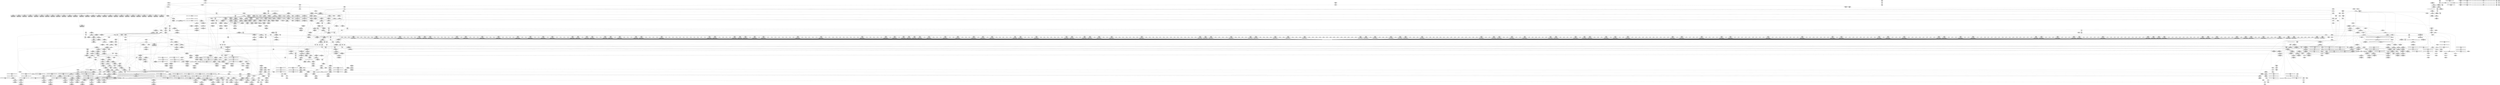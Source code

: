 digraph {
	CE0x3d13990 [shape=record,shape=Mrecord,label="{CE0x3d13990|GLOBAL:_current_task|Global_var:current_task}"]
	CE0x3ce14a0 [shape=record,shape=Mrecord,label="{CE0x3ce14a0|80:_i64,_:_CRE_1234,1235_}"]
	CE0x3ce07e0 [shape=record,shape=Mrecord,label="{CE0x3ce07e0|80:_i64,_:_CRE_1222,1223_}"]
	CE0x3d023f0 [shape=record,shape=Mrecord,label="{CE0x3d023f0|aa_cred_profile:_tmp22|security/apparmor/include/context.h,100|*SummSource*}"]
	CE0x3cf7300 [shape=record,shape=Mrecord,label="{CE0x3cf7300|aa_cred_profile:_lor.rhs}"]
	CE0x3cce060 [shape=record,shape=Mrecord,label="{CE0x3cce060|i32_138|*Constant*|*SummSource*}"]
	CE0x3d18e00 [shape=record,shape=Mrecord,label="{CE0x3d18e00|__aa_current_profile:_if.then|*SummSource*}"]
	CE0x3cc71d0 [shape=record,shape=Mrecord,label="{CE0x3cc71d0|common_perm:_mask|Function::common_perm&Arg::mask::|*SummSource*}"]
	CE0x3ca6820 [shape=record,shape=Mrecord,label="{CE0x3ca6820|aa_cred_profile:_tmp10|security/apparmor/include/context.h,100|*SummSink*}"]
	CE0x3c83550 [shape=record,shape=Mrecord,label="{CE0x3c83550|aa_cred_profile:_tmp6|security/apparmor/include/context.h,100}"]
	"CONST[source:2(external),value:0(static)][purpose:{object}]"
	CE0x3cb6640 [shape=record,shape=Mrecord,label="{CE0x3cb6640|apparmor_path_chown:_tmp5|security/apparmor/lsm.c,357|*SummSource*}"]
	CE0x3d51310 [shape=record,shape=Mrecord,label="{CE0x3d51310|aa_cred_profile:_tmp12|security/apparmor/include/context.h,100|*SummSource*}"]
	CE0x3cdabf0 [shape=record,shape=Mrecord,label="{CE0x3cdabf0|80:_i64,_:_CRE_585,586_}"]
	CE0x3cc3300 [shape=record,shape=Mrecord,label="{CE0x3cc3300|GLOBAL:_aa_path_perm|*Constant*|*SummSink*}"]
	CE0x3d58450 [shape=record,shape=Mrecord,label="{CE0x3d58450|44:_i32,_48:_i16,_128:_i8*,_:_SCMRE_120,128_|*MultipleSource*|Function::aa_cred_profile&Arg::cred::|security/apparmor/include/context.h,138|security/apparmor/include/context.h,99}"]
	CE0x3d56040 [shape=record,shape=Mrecord,label="{CE0x3d56040|44:_i32,_48:_i16,_128:_i8*,_:_SCMRE_144,152_|*MultipleSource*|Function::aa_cred_profile&Arg::cred::|security/apparmor/include/context.h,138|security/apparmor/include/context.h,99}"]
	CE0x3d037b0 [shape=record,shape=Mrecord,label="{CE0x3d037b0|common_perm:_tmp8|security/apparmor/lsm.c,170}"]
	CE0x3cdcf00 [shape=record,shape=Mrecord,label="{CE0x3cdcf00|80:_i64,_:_CRE_618,619_}"]
	CE0x3ce3f20 [shape=record,shape=Mrecord,label="{CE0x3ce3f20|80:_i64,_:_CRE_1274,1275_}"]
	CE0x3cd1010 [shape=record,shape=Mrecord,label="{CE0x3cd1010|__aa_current_profile:_tmp19|security/apparmor/include/context.h,138}"]
	CE0x3d0cd30 [shape=record,shape=Mrecord,label="{CE0x3d0cd30|i64*_getelementptr_inbounds_(_5_x_i64_,_5_x_i64_*___llvm_gcov_ctr57,_i64_0,_i64_4)|*Constant*|*SummSource*}"]
	CE0x3ce82c0 [shape=record,shape=Mrecord,label="{CE0x3ce82c0|80:_i64,_:_CRE_1356,1357_}"]
	CE0x3cef070 [shape=record,shape=Mrecord,label="{CE0x3cef070|80:_i64,_:_CRE_1681,1682_}"]
	CE0x3cdd780 [shape=record,shape=Mrecord,label="{CE0x3cdd780|80:_i64,_:_CRE_626,627_}"]
	CE0x3cee900 [shape=record,shape=Mrecord,label="{CE0x3cee900|80:_i64,_:_CRE_1674,1675_}"]
	CE0x3c98340 [shape=record,shape=Mrecord,label="{CE0x3c98340|i64*_getelementptr_inbounds_(_2_x_i64_,_2_x_i64_*___llvm_gcov_ctr112,_i64_0,_i64_1)|*Constant*|*SummSink*}"]
	CE0x3c74ad0 [shape=record,shape=Mrecord,label="{CE0x3c74ad0|apparmor_path_chown:_if.then|*SummSink*}"]
	CE0x3cd0150 [shape=record,shape=Mrecord,label="{CE0x3cd0150|_call_void_lockdep_rcu_suspicious(i8*_getelementptr_inbounds_(_36_x_i8_,_36_x_i8_*_.str12,_i32_0,_i32_0),_i32_138,_i8*_getelementptr_inbounds_(_45_x_i8_,_45_x_i8_*_.str14,_i32_0,_i32_0))_#7,_!dbg_!15483|security/apparmor/include/context.h,138}"]
	CE0x3cdc570 [shape=record,shape=Mrecord,label="{CE0x3cdc570|80:_i64,_:_CRE_609,610_}"]
	CE0x3ced4d0 [shape=record,shape=Mrecord,label="{CE0x3ced4d0|80:_i64,_:_CRE_1655,1656_}"]
	CE0x3d1e0e0 [shape=record,shape=Mrecord,label="{CE0x3d1e0e0|GLOBAL:___aa_current_profile.__warned|Global_var:__aa_current_profile.__warned|*SummSource*}"]
	CE0x3d02bd0 [shape=record,shape=Mrecord,label="{CE0x3d02bd0|aa_cred_profile:_tmp23|security/apparmor/include/context.h,100|*SummSource*}"]
	CE0x3ca67b0 [shape=record,shape=Mrecord,label="{CE0x3ca67b0|aa_cred_profile:_tmp10|security/apparmor/include/context.h,100|*SummSource*}"]
	CE0x3cc1e30 [shape=record,shape=Mrecord,label="{CE0x3cc1e30|mediated_filesystem:_inode|Function::mediated_filesystem&Arg::inode::}"]
	CE0x3cbd0d0 [shape=record,shape=Mrecord,label="{CE0x3cbd0d0|apparmor_path_chown:_dentry5|security/apparmor/lsm.c,361|*SummSource*}"]
	CE0x3d03e80 [shape=record,shape=Mrecord,label="{CE0x3d03e80|common_perm:_call1|security/apparmor/lsm.c,170|*SummSink*}"]
	CE0x3cdd9a0 [shape=record,shape=Mrecord,label="{CE0x3cdd9a0|80:_i64,_:_CRE_628,629_}"]
	CE0x3c96060 [shape=record,shape=Mrecord,label="{CE0x3c96060|apparmor_path_chown:_path|Function::apparmor_path_chown&Arg::path::|*SummSink*}"]
	CE0x3c97a70 [shape=record,shape=Mrecord,label="{CE0x3c97a70|0:_i16,_4:_i32,_8:_i16,_40:_%struct.super_block*,_72:_i32,_:_SCMRE_4,6_|*MultipleSource*|security/apparmor/lsm.c,357|security/apparmor/lsm.c, 357}"]
	CE0x3d0b950 [shape=record,shape=Mrecord,label="{CE0x3d0b950|i64_-2147483648|*Constant*|*SummSource*}"]
	CE0x3ca6740 [shape=record,shape=Mrecord,label="{CE0x3ca6740|aa_cred_profile:_tmp10|security/apparmor/include/context.h,100}"]
	CE0x3d038e0 [shape=record,shape=Mrecord,label="{CE0x3d038e0|common_perm:_tmp8|security/apparmor/lsm.c,170|*SummSource*}"]
	CE0x3cec920 [shape=record,shape=Mrecord,label="{CE0x3cec920|80:_i64,_:_CRE_1644,1645_}"]
	CE0x3d32360 [shape=record,shape=Mrecord,label="{CE0x3d32360|aa_cred_profile:_entry|*SummSource*}"]
	CE0x3cf9920 [shape=record,shape=Mrecord,label="{CE0x3cf9920|get_current:_bb}"]
	CE0x3ced090 [shape=record,shape=Mrecord,label="{CE0x3ced090|80:_i64,_:_CRE_1651,1652_}"]
	CE0x3cec4e0 [shape=record,shape=Mrecord,label="{CE0x3cec4e0|80:_i64,_:_CRE_1640,1641_}"]
	CE0x3cb1df0 [shape=record,shape=Mrecord,label="{CE0x3cb1df0|i64_4|*Constant*|*SummSink*}"]
	CE0x3d0b880 [shape=record,shape=Mrecord,label="{CE0x3d0b880|i64_-2147483648|*Constant*}"]
	CE0x3c7fd40 [shape=record,shape=Mrecord,label="{CE0x3c7fd40|i32_0|*Constant*|*SummSink*}"]
	CE0x3ce5c80 [shape=record,shape=Mrecord,label="{CE0x3ce5c80|80:_i64,_:_CRE_1320,1321_}"]
	CE0x3c72780 [shape=record,shape=Mrecord,label="{CE0x3c72780|i64_1|*Constant*|*SummSink*}"]
	CE0x3cbf300 [shape=record,shape=Mrecord,label="{CE0x3cbf300|80:_i64,_:_CRE_0,8_|*MultipleSource*|*LoadInst*|security/apparmor/include/apparmor.h,117|security/apparmor/include/apparmor.h,117}"]
	CE0x3c72e00 [shape=record,shape=Mrecord,label="{CE0x3c72e00|apparmor_path_chown:_entry|*SummSink*}"]
	CE0x3cf0dc0 [shape=record,shape=Mrecord,label="{CE0x3cf0dc0|80:_i64,_:_CRE_1792,1800_|*MultipleSource*|*LoadInst*|security/apparmor/include/apparmor.h,117|security/apparmor/include/apparmor.h,117}"]
	CE0x3d203e0 [shape=record,shape=Mrecord,label="{CE0x3d203e0|44:_i32,_48:_i16,_128:_i8*,_:_SCMRE_4,8_|*MultipleSource*|Function::aa_cred_profile&Arg::cred::|security/apparmor/include/context.h,138|security/apparmor/include/context.h,99}"]
	CE0x3d31920 [shape=record,shape=Mrecord,label="{CE0x3d31920|get_current:_entry|*SummSource*}"]
	CE0x3ce3590 [shape=record,shape=Mrecord,label="{CE0x3ce3590|80:_i64,_:_CRE_1265,1266_}"]
	CE0x3cd6040 [shape=record,shape=Mrecord,label="{CE0x3cd6040|80:_i64,_:_CRE_453,454_}"]
	CE0x3cef3a0 [shape=record,shape=Mrecord,label="{CE0x3cef3a0|80:_i64,_:_CRE_1684,1685_}"]
	CE0x3cc77b0 [shape=record,shape=Mrecord,label="{CE0x3cc77b0|common_perm:_cond|Function::common_perm&Arg::cond::|*SummSink*}"]
	CE0x3d0e220 [shape=record,shape=Mrecord,label="{CE0x3d0e220|__aa_current_profile:_tmp4|security/apparmor/include/context.h,138|*SummSink*}"]
	CE0x3d137e0 [shape=record,shape=Mrecord,label="{CE0x3d137e0|__aa_current_profile:_tmp3|*SummSink*}"]
	CE0x3cc3510 [shape=record,shape=Mrecord,label="{CE0x3cc3510|aa_path_perm:_entry|*SummSource*}"]
	CE0x3d0bd90 [shape=record,shape=Mrecord,label="{CE0x3d0bd90|aa_path_perm:_cond|Function::aa_path_perm&Arg::cond::}"]
	CE0x3cf3540 [shape=record,shape=Mrecord,label="{CE0x3cf3540|80:_i64,_:_CRE_2056,2112_|*MultipleSource*|*LoadInst*|security/apparmor/include/apparmor.h,117|security/apparmor/include/apparmor.h,117}"]
	CE0x3ceb000 [shape=record,shape=Mrecord,label="{CE0x3ceb000|80:_i64,_:_CRE_1620,1621_}"]
	CE0x3d33450 [shape=record,shape=Mrecord,label="{CE0x3d33450|__aa_current_profile:_call4|security/apparmor/include/context.h,138|*SummSink*}"]
	CE0x3d41f80 [shape=record,shape=Mrecord,label="{CE0x3d41f80|aa_cred_profile:_tmp33|security/apparmor/include/context.h,101|*SummSource*}"]
	CE0x3d082a0 [shape=record,shape=Mrecord,label="{CE0x3d082a0|__aa_current_profile:_call|security/apparmor/include/context.h,138}"]
	CE0x3cd4060 [shape=record,shape=Mrecord,label="{CE0x3cd4060|80:_i64,_:_CRE_423,424_}"]
	CE0x3d4f620 [shape=record,shape=Mrecord,label="{CE0x3d4f620|44:_i32,_48:_i16,_128:_i8*,_:_SCMRE_52,56_|*MultipleSource*|Function::aa_cred_profile&Arg::cred::|security/apparmor/include/context.h,138|security/apparmor/include/context.h,99}"]
	CE0x3ce60c0 [shape=record,shape=Mrecord,label="{CE0x3ce60c0|80:_i64,_:_CRE_1324,1325_}"]
	CE0x3ccf680 [shape=record,shape=Mrecord,label="{CE0x3ccf680|__aa_current_profile:_tmp16|security/apparmor/include/context.h,138|*SummSink*}"]
	CE0x3d50b80 [shape=record,shape=Mrecord,label="{CE0x3d50b80|aa_cred_profile:_if.then|*SummSink*}"]
	CE0x3d5e1d0 [shape=record,shape=Mrecord,label="{CE0x3d5e1d0|aa_cred_profile:_expval|security/apparmor/include/context.h,100|*SummSink*}"]
	CE0x3d194d0 [shape=record,shape=Mrecord,label="{CE0x3d194d0|GLOBAL:___llvm_gcov_ctr58|Global_var:__llvm_gcov_ctr58}"]
	CE0x3cf7ac0 [shape=record,shape=Mrecord,label="{CE0x3cf7ac0|__aa_current_profile:_tmp8|security/apparmor/include/context.h,138}"]
	CE0x3d149b0 [shape=record,shape=Mrecord,label="{CE0x3d149b0|__aa_current_profile:_tmp12|security/apparmor/include/context.h,138|*SummSink*}"]
	CE0x3d15600 [shape=record,shape=Mrecord,label="{CE0x3d15600|__aa_current_profile:_tmp|*SummSource*}"]
	CE0x3cea620 [shape=record,shape=Mrecord,label="{CE0x3cea620|80:_i64,_:_CRE_1600,1604_|*MultipleSource*|*LoadInst*|security/apparmor/include/apparmor.h,117|security/apparmor/include/apparmor.h,117}"]
	CE0x3d3bd60 [shape=record,shape=Mrecord,label="{CE0x3d3bd60|aa_cred_profile:_tmp27|security/apparmor/include/context.h,100}"]
	CE0x3ca73c0 [shape=record,shape=Mrecord,label="{CE0x3ca73c0|80:_i64,_:_CRE_184,188_|*MultipleSource*|*LoadInst*|security/apparmor/include/apparmor.h,117|security/apparmor/include/apparmor.h,117}"]
	CE0x3d20310 [shape=record,shape=Mrecord,label="{CE0x3d20310|44:_i32,_48:_i16,_128:_i8*,_:_SCMRE_0,4_|*MultipleSource*|Function::aa_cred_profile&Arg::cred::|security/apparmor/include/context.h,138|security/apparmor/include/context.h,99}"]
	CE0x3cff570 [shape=record,shape=Mrecord,label="{CE0x3cff570|i8*_getelementptr_inbounds_(_36_x_i8_,_36_x_i8_*_.str12,_i32_0,_i32_0)|*Constant*}"]
	CE0x3d1c850 [shape=record,shape=Mrecord,label="{CE0x3d1c850|__aa_current_profile:_land.lhs.true2|*SummSink*}"]
	CE0x3cd4e30 [shape=record,shape=Mrecord,label="{CE0x3cd4e30|80:_i64,_:_CRE_436,437_}"]
	CE0x3cc9c30 [shape=record,shape=Mrecord,label="{CE0x3cc9c30|_call_void_mcount()_#2|*SummSink*}"]
	CE0x3d067a0 [shape=record,shape=Mrecord,label="{CE0x3d067a0|i64_3|*Constant*|*SummSource*}"]
	CE0x3ccf3c0 [shape=record,shape=Mrecord,label="{CE0x3ccf3c0|__aa_current_profile:_tmp16|security/apparmor/include/context.h,138}"]
	CE0x3ce3040 [shape=record,shape=Mrecord,label="{CE0x3ce3040|80:_i64,_:_CRE_1260,1261_}"]
	CE0x3d18450 [shape=record,shape=Mrecord,label="{CE0x3d18450|i64_2|*Constant*}"]
	CE0x3ce7930 [shape=record,shape=Mrecord,label="{CE0x3ce7930|80:_i64,_:_CRE_1347,1348_}"]
	CE0x3cc8870 [shape=record,shape=Mrecord,label="{CE0x3cc8870|mediated_filesystem:_bb}"]
	CE0x3d01980 [shape=record,shape=Mrecord,label="{CE0x3d01980|i64*_getelementptr_inbounds_(_16_x_i64_,_16_x_i64_*___llvm_gcov_ctr46,_i64_0,_i64_12)|*Constant*|*SummSource*}"]
	CE0x3d13b80 [shape=record,shape=Mrecord,label="{CE0x3d13b80|%struct.task_struct*_(%struct.task_struct**)*_asm_movq_%gs:$_1:P_,$0_,_r,im,_dirflag_,_fpsr_,_flags_|*SummSink*}"]
	CE0x3cd69d0 [shape=record,shape=Mrecord,label="{CE0x3cd69d0|__aa_current_profile:_land.lhs.true|*SummSource*}"]
	CE0x3cdf7a0 [shape=record,shape=Mrecord,label="{CE0x3cdf7a0|80:_i64,_:_CRE_1208,1209_}"]
	CE0x3ce3260 [shape=record,shape=Mrecord,label="{CE0x3ce3260|80:_i64,_:_CRE_1262,1263_}"]
	CE0x3cb85a0 [shape=record,shape=Mrecord,label="{CE0x3cb85a0|common_perm:_cmp|security/apparmor/lsm.c,169|*SummSink*}"]
	CE0x3ce9800 [shape=record,shape=Mrecord,label="{CE0x3ce9800|80:_i64,_:_CRE_1376,1384_|*MultipleSource*|*LoadInst*|security/apparmor/include/apparmor.h,117|security/apparmor/include/apparmor.h,117}"]
	CE0x3ce84e0 [shape=record,shape=Mrecord,label="{CE0x3ce84e0|80:_i64,_:_CRE_1358,1359_}"]
	CE0x3ce6500 [shape=record,shape=Mrecord,label="{CE0x3ce6500|80:_i64,_:_CRE_1328,1329_}"]
	CE0x3c71850 [shape=record,shape=Mrecord,label="{CE0x3c71850|mediated_filesystem:_tmp2|*SummSink*}"]
	CE0x3cc9a50 [shape=record,shape=Mrecord,label="{CE0x3cc9a50|_call_void_mcount()_#2}"]
	CE0x3d1a610 [shape=record,shape=Mrecord,label="{CE0x3d1a610|__aa_current_profile:_land.lhs.true2}"]
	CE0x3d07dc0 [shape=record,shape=Mrecord,label="{CE0x3d07dc0|GLOBAL:___aa_current_profile|*Constant*|*SummSink*}"]
	CE0x3c8e4b0 [shape=record,shape=Mrecord,label="{CE0x3c8e4b0|get_current:_tmp3|*SummSource*}"]
	CE0x3cd59e0 [shape=record,shape=Mrecord,label="{CE0x3cd59e0|80:_i64,_:_CRE_447,448_}"]
	CE0x3ccd9f0 [shape=record,shape=Mrecord,label="{CE0x3ccd9f0|GLOBAL:_lockdep_rcu_suspicious|*Constant*|*SummSink*}"]
	CE0x3d173c0 [shape=record,shape=Mrecord,label="{CE0x3d173c0|__aa_current_profile:_tobool|security/apparmor/include/context.h,138|*SummSource*}"]
	CE0x3cd6b00 [shape=record,shape=Mrecord,label="{CE0x3cd6b00|__aa_current_profile:_land.lhs.true|*SummSink*}"]
	CE0x3cd3d30 [shape=record,shape=Mrecord,label="{CE0x3cd3d30|80:_i64,_:_CRE_420,421_}"]
	CE0x3c95700 [shape=record,shape=Mrecord,label="{CE0x3c95700|apparmor_path_chown:_coerce.dive1|*SummSink*}"]
	CE0x3cc5b80 [shape=record,shape=Mrecord,label="{CE0x3cc5b80|GLOBAL:_common_perm|*Constant*|*SummSink*}"]
	CE0x3d01490 [shape=record,shape=Mrecord,label="{CE0x3d01490|aa_cred_profile:_tmp25|security/apparmor/include/context.h,100|*SummSink*}"]
	CE0x3ce0d30 [shape=record,shape=Mrecord,label="{CE0x3ce0d30|80:_i64,_:_CRE_1227,1228_}"]
	CE0x3ca4eb0 [shape=record,shape=Mrecord,label="{CE0x3ca4eb0|aa_cred_profile:_tmp15|security/apparmor/include/context.h,100}"]
	CE0x3c93be0 [shape=record,shape=Mrecord,label="{CE0x3c93be0|apparmor_path_chown:_uid|security/apparmor/lsm.c, 355}"]
	CE0x3c71770 [shape=record,shape=Mrecord,label="{CE0x3c71770|mediated_filesystem:_tmp2}"]
	CE0x3ce62e0 [shape=record,shape=Mrecord,label="{CE0x3ce62e0|80:_i64,_:_CRE_1326,1327_}"]
	CE0x3ce29e0 [shape=record,shape=Mrecord,label="{CE0x3ce29e0|80:_i64,_:_CRE_1254,1255_}"]
	CE0x3cedf70 [shape=record,shape=Mrecord,label="{CE0x3cedf70|80:_i64,_:_CRE_1665,1666_}"]
	CE0x3c838b0 [shape=record,shape=Mrecord,label="{CE0x3c838b0|get_current:_tmp|*SummSink*}"]
	CE0x3cfe240 [shape=record,shape=Mrecord,label="{CE0x3cfe240|common_perm:_tmp5|security/apparmor/lsm.c,169|*SummSink*}"]
	CE0x3c74ee0 [shape=record,shape=Mrecord,label="{CE0x3c74ee0|i64*_getelementptr_inbounds_(_6_x_i64_,_6_x_i64_*___llvm_gcov_ctr84,_i64_0,_i64_0)|*Constant*|*SummSink*}"]
	CE0x3cdbcf0 [shape=record,shape=Mrecord,label="{CE0x3cdbcf0|80:_i64,_:_CRE_601,602_}"]
	CE0x3d3fdc0 [shape=record,shape=Mrecord,label="{CE0x3d3fdc0|i1_true|*Constant*}"]
	CE0x3d083d0 [shape=record,shape=Mrecord,label="{CE0x3d083d0|common_perm:_tmp3|security/apparmor/lsm.c,169|*SummSink*}"]
	CE0x3ce3ae0 [shape=record,shape=Mrecord,label="{CE0x3ce3ae0|80:_i64,_:_CRE_1270,1271_}"]
	CE0x3ce17d0 [shape=record,shape=Mrecord,label="{CE0x3ce17d0|80:_i64,_:_CRE_1237,1238_}"]
	CE0x3c71670 [shape=record,shape=Mrecord,label="{CE0x3c71670|apparmor_path_chown:_tmp6|*LoadInst*|security/apparmor/lsm.c,358}"]
	CE0x3cf3ef0 [shape=record,shape=Mrecord,label="{CE0x3cf3ef0|80:_i64,_:_CRE_2264,2268_|*MultipleSource*|*LoadInst*|security/apparmor/include/apparmor.h,117|security/apparmor/include/apparmor.h,117}"]
	CE0x3cb6320 [shape=record,shape=Mrecord,label="{CE0x3cb6320|apparmor_path_chown:_tmp4|security/apparmor/lsm.c,357|*SummSource*}"]
	CE0x3c93660 [shape=record,shape=Mrecord,label="{CE0x3c93660|mediated_filesystem:_tmp}"]
	CE0x3cc0810 [shape=record,shape=Mrecord,label="{CE0x3cc0810|80:_i64,_:_CRE_88,96_|*MultipleSource*|*LoadInst*|security/apparmor/include/apparmor.h,117|security/apparmor/include/apparmor.h,117}"]
	CE0x3ce47a0 [shape=record,shape=Mrecord,label="{CE0x3ce47a0|80:_i64,_:_CRE_1296,1300_|*MultipleSource*|*LoadInst*|security/apparmor/include/apparmor.h,117|security/apparmor/include/apparmor.h,117}"]
	CE0x3d0c360 [shape=record,shape=Mrecord,label="{CE0x3d0c360|_ret_i32_%call17,_!dbg_!15526|security/apparmor/file.c,307|*SummSource*}"]
	CE0x3ca7990 [shape=record,shape=Mrecord,label="{CE0x3ca7990|80:_i64,_:_CRE_208,216_|*MultipleSource*|*LoadInst*|security/apparmor/include/apparmor.h,117|security/apparmor/include/apparmor.h,117}"]
	CE0x3d06330 [shape=record,shape=Mrecord,label="{CE0x3d06330|common_perm:_tmp2|security/apparmor/lsm.c,169|*SummSource*}"]
	CE0x3ce2d10 [shape=record,shape=Mrecord,label="{CE0x3ce2d10|80:_i64,_:_CRE_1257,1258_}"]
	CE0x3ceec30 [shape=record,shape=Mrecord,label="{CE0x3ceec30|80:_i64,_:_CRE_1677,1678_}"]
	CE0x3cbd930 [shape=record,shape=Mrecord,label="{CE0x3cbd930|apparmor_path_chown:_tmp9|*LoadInst*|security/apparmor/lsm.c,361|*SummSource*}"]
	CE0x3ced3c0 [shape=record,shape=Mrecord,label="{CE0x3ced3c0|80:_i64,_:_CRE_1654,1655_}"]
	CE0x3cb2720 [shape=record,shape=Mrecord,label="{CE0x3cb2720|i64*_getelementptr_inbounds_(_6_x_i64_,_6_x_i64_*___llvm_gcov_ctr84,_i64_0,_i64_4)|*Constant*|*SummSource*}"]
	CE0x3ce5d90 [shape=record,shape=Mrecord,label="{CE0x3ce5d90|80:_i64,_:_CRE_1321,1322_}"]
	CE0x3ce8e70 [shape=record,shape=Mrecord,label="{CE0x3ce8e70|80:_i64,_:_CRE_1367,1368_}"]
	CE0x3cd1c30 [shape=record,shape=Mrecord,label="{CE0x3cd1c30|__aa_current_profile:_call3|security/apparmor/include/context.h,138}"]
	CE0x395ec70 [shape=record,shape=Mrecord,label="{CE0x395ec70|apparmor_path_chown:_cond|security/apparmor/lsm.c, 357}"]
	CE0x3cbdba0 [shape=record,shape=Mrecord,label="{CE0x3cbdba0|mediated_filesystem:_i_sb|security/apparmor/include/apparmor.h,117|*SummSource*}"]
	CE0x3cb8b00 [shape=record,shape=Mrecord,label="{CE0x3cb8b00|common_perm:_tmp3|security/apparmor/lsm.c,169|*SummSource*}"]
	CE0x3c7f880 [shape=record,shape=Mrecord,label="{CE0x3c7f880|i64*_getelementptr_inbounds_(_6_x_i64_,_6_x_i64_*___llvm_gcov_ctr84,_i64_0,_i64_0)|*Constant*}"]
	CE0x3cc4b60 [shape=record,shape=Mrecord,label="{CE0x3cc4b60|aa_path_perm:_request|Function::aa_path_perm&Arg::request::}"]
	CE0x3d16160 [shape=record,shape=Mrecord,label="{CE0x3d16160|__aa_current_profile:_tmp11|security/apparmor/include/context.h,138}"]
	CE0x3c97a00 [shape=record,shape=Mrecord,label="{CE0x3c97a00|apparmor_path_chown:_path|Function::apparmor_path_chown&Arg::path::}"]
	CE0x3d1f010 [shape=record,shape=Mrecord,label="{CE0x3d1f010|__aa_current_profile:_tmp13|security/apparmor/include/context.h,138|*SummSource*}"]
	CE0x3ce15b0 [shape=record,shape=Mrecord,label="{CE0x3ce15b0|80:_i64,_:_CRE_1235,1236_}"]
	CE0x3d1fc30 [shape=record,shape=Mrecord,label="{CE0x3d1fc30|aa_cred_profile:_tmp3}"]
	CE0x3c866d0 [shape=record,shape=Mrecord,label="{CE0x3c866d0|i32_0|*Constant*}"]
	CE0x3d1de90 [shape=record,shape=Mrecord,label="{CE0x3d1de90|44:_i32,_48:_i16,_128:_i8*,_:_SCMRE_32,36_|*MultipleSource*|Function::aa_cred_profile&Arg::cred::|security/apparmor/include/context.h,138|security/apparmor/include/context.h,99}"]
	CE0x3d0bad0 [shape=record,shape=Mrecord,label="{CE0x3d0bad0|i64_-2147483648|*Constant*|*SummSink*}"]
	CE0x3cc6230 [shape=record,shape=Mrecord,label="{CE0x3cc6230|i32_13|*Constant*|*SummSource*}"]
	CE0x3d02380 [shape=record,shape=Mrecord,label="{CE0x3d02380|aa_cred_profile:_tmp22|security/apparmor/include/context.h,100}"]
	CE0x3cd1890 [shape=record,shape=Mrecord,label="{CE0x3cd1890|__aa_current_profile:_tmp20|security/apparmor/include/context.h,138|*SummSink*}"]
	CE0x3cdc020 [shape=record,shape=Mrecord,label="{CE0x3cdc020|80:_i64,_:_CRE_604,605_}"]
	CE0x3ce1e30 [shape=record,shape=Mrecord,label="{CE0x3ce1e30|80:_i64,_:_CRE_1243,1244_}"]
	CE0x3cf2670 [shape=record,shape=Mrecord,label="{CE0x3cf2670|80:_i64,_:_CRE_1875,1876_}"]
	CE0x3cd8c20 [shape=record,shape=Mrecord,label="{CE0x3cd8c20|80:_i64,_:_CRE_544,552_|*MultipleSource*|*LoadInst*|security/apparmor/include/apparmor.h,117|security/apparmor/include/apparmor.h,117}"]
	CE0x3d1cfe0 [shape=record,shape=Mrecord,label="{CE0x3d1cfe0|__aa_current_profile:_tmp7|security/apparmor/include/context.h,138|*SummSink*}"]
	CE0x3d20df0 [shape=record,shape=Mrecord,label="{CE0x3d20df0|i64_5|*Constant*|*SummSource*}"]
	CE0x3cf44c0 [shape=record,shape=Mrecord,label="{CE0x3cf44c0|mediated_filesystem:_tmp5|security/apparmor/include/apparmor.h,117|*SummSource*}"]
	CE0x396d190 [shape=record,shape=Mrecord,label="{CE0x396d190|_call_void_mcount()_#2|*SummSource*}"]
	CE0x3cc1f00 [shape=record,shape=Mrecord,label="{CE0x3cc1f00|mediated_filesystem:_inode|Function::mediated_filesystem&Arg::inode::|*SummSource*}"]
	CE0x3ca9890 [shape=record,shape=Mrecord,label="{CE0x3ca9890|80:_i64,_:_CRE_336,344_|*MultipleSource*|*LoadInst*|security/apparmor/include/apparmor.h,117|security/apparmor/include/apparmor.h,117}"]
	CE0x3cd5d10 [shape=record,shape=Mrecord,label="{CE0x3cd5d10|80:_i64,_:_CRE_450,451_}"]
	CE0x3cf0220 [shape=record,shape=Mrecord,label="{CE0x3cf0220|80:_i64,_:_CRE_1736,1752_|*MultipleSource*|*LoadInst*|security/apparmor/include/apparmor.h,117|security/apparmor/include/apparmor.h,117}"]
	CE0x3ce4470 [shape=record,shape=Mrecord,label="{CE0x3ce4470|80:_i64,_:_CRE_1279,1280_}"]
	CE0x3cc3670 [shape=record,shape=Mrecord,label="{CE0x3cc3670|aa_path_perm:_entry|*SummSink*}"]
	CE0x3ce2e20 [shape=record,shape=Mrecord,label="{CE0x3ce2e20|80:_i64,_:_CRE_1258,1259_}"]
	CE0x3cd10f0 [shape=record,shape=Mrecord,label="{CE0x3cd10f0|__aa_current_profile:_tmp19|security/apparmor/include/context.h,138|*SummSink*}"]
	CE0x3ce03a0 [shape=record,shape=Mrecord,label="{CE0x3ce03a0|80:_i64,_:_CRE_1218,1219_}"]
	CE0x3cd9d10 [shape=record,shape=Mrecord,label="{CE0x3cd9d10|80:_i64,_:_CRE_571,572_}"]
	CE0x3cf3350 [shape=record,shape=Mrecord,label="{CE0x3cf3350|80:_i64,_:_CRE_1928,2056_|*MultipleSource*|*LoadInst*|security/apparmor/include/apparmor.h,117|security/apparmor/include/apparmor.h,117}"]
	CE0x3d05140 [shape=record,shape=Mrecord,label="{CE0x3d05140|mediated_filesystem:_lnot|security/apparmor/include/apparmor.h,117}"]
	CE0x3d15010 [shape=record,shape=Mrecord,label="{CE0x3d15010|%struct.task_struct*_(%struct.task_struct**)*_asm_movq_%gs:$_1:P_,$0_,_r,im,_dirflag_,_fpsr_,_flags_|*SummSource*}"]
	CE0x3cd2300 [shape=record,shape=Mrecord,label="{CE0x3cd2300|GLOBAL:_get_current|*Constant*}"]
	CE0x3d41af0 [shape=record,shape=Mrecord,label="{CE0x3d41af0|aa_cred_profile:_tmp33|security/apparmor/include/context.h,101|*SummSink*}"]
	CE0x3c98550 [shape=record,shape=Mrecord,label="{CE0x3c98550|get_current:_tmp1}"]
	CE0x3cc5fb0 [shape=record,shape=Mrecord,label="{CE0x3cc5fb0|common_perm:_entry|*SummSink*}"]
	CE0x3d03060 [shape=record,shape=Mrecord,label="{CE0x3d03060|common_perm:_tmp7|security/apparmor/lsm.c,170|*SummSource*}"]
	CE0x3c982b0 [shape=record,shape=Mrecord,label="{CE0x3c982b0|apparmor_path_chown:_coerce.dive1}"]
	CE0x3d1c980 [shape=record,shape=Mrecord,label="{CE0x3d1c980|__aa_current_profile:_if.end}"]
	CE0x3d54f10 [shape=record,shape=Mrecord,label="{CE0x3d54f10|aa_cred_profile:_tmp18|security/apparmor/include/context.h,100|*SummSource*}"]
	CE0x3d51720 [shape=record,shape=Mrecord,label="{CE0x3d51720|aa_cred_profile:_tobool1|security/apparmor/include/context.h,100|*SummSink*}"]
	CE0x3cda9d0 [shape=record,shape=Mrecord,label="{CE0x3cda9d0|80:_i64,_:_CRE_583,584_}"]
	CE0x3cb9170 [shape=record,shape=Mrecord,label="{CE0x3cb9170|apparmor_path_chown:_tmp15|security/apparmor/lsm.c,362|*SummSink*}"]
	CE0x3c96420 [shape=record,shape=Mrecord,label="{CE0x3c96420|i32_0|*Constant*}"]
	CE0x3cc3c10 [shape=record,shape=Mrecord,label="{CE0x3cc3c10|aa_path_perm:_profile|Function::aa_path_perm&Arg::profile::}"]
	CE0x3cf3b10 [shape=record,shape=Mrecord,label="{CE0x3cf3b10|80:_i64,_:_CRE_2248,2256_|*MultipleSource*|*LoadInst*|security/apparmor/include/apparmor.h,117|security/apparmor/include/apparmor.h,117}"]
	CE0x3d1c1c0 [shape=record,shape=Mrecord,label="{CE0x3d1c1c0|__aa_current_profile:_tmp7|security/apparmor/include/context.h,138|*SummSource*}"]
	CE0x3cf2b00 [shape=record,shape=Mrecord,label="{CE0x3cf2b00|80:_i64,_:_CRE_1880,1884_|*MultipleSource*|*LoadInst*|security/apparmor/include/apparmor.h,117|security/apparmor/include/apparmor.h,117}"]
	CE0x3cab660 [shape=record,shape=Mrecord,label="{CE0x3cab660|80:_i64,_:_CRE_406,407_}"]
	CE0x3cd2640 [shape=record,shape=Mrecord,label="{CE0x3cd2640|GLOBAL:_get_current|*Constant*|*SummSink*}"]
	CE0x3c8f1a0 [shape=record,shape=Mrecord,label="{CE0x3c8f1a0|GLOBAL:___llvm_gcov_ctr84|Global_var:__llvm_gcov_ctr84|*SummSource*}"]
	CE0x3d34720 [shape=record,shape=Mrecord,label="{CE0x3d34720|_ret_%struct.aa_profile*_%tmp34,_!dbg_!15510|security/apparmor/include/context.h,101}"]
	CE0x3cd2cf0 [shape=record,shape=Mrecord,label="{CE0x3cd2cf0|__aa_current_profile:_tmp17|security/apparmor/include/context.h,138|*SummSink*}"]
	CE0x3cdc8a0 [shape=record,shape=Mrecord,label="{CE0x3cdc8a0|80:_i64,_:_CRE_612,613_}"]
	CE0x3cb59c0 [shape=record,shape=Mrecord,label="{CE0x3cb59c0|i64_2|*Constant*|*SummSource*}"]
	CE0x3ce4580 [shape=record,shape=Mrecord,label="{CE0x3ce4580|80:_i64,_:_CRE_1280,1288_|*MultipleSource*|*LoadInst*|security/apparmor/include/apparmor.h,117|security/apparmor/include/apparmor.h,117}"]
	CE0x3cd0230 [shape=record,shape=Mrecord,label="{CE0x3cd0230|_call_void_lockdep_rcu_suspicious(i8*_getelementptr_inbounds_(_36_x_i8_,_36_x_i8_*_.str12,_i32_0,_i32_0),_i32_138,_i8*_getelementptr_inbounds_(_45_x_i8_,_45_x_i8_*_.str14,_i32_0,_i32_0))_#7,_!dbg_!15483|security/apparmor/include/context.h,138|*SummSink*}"]
	CE0x3d322f0 [shape=record,shape=Mrecord,label="{CE0x3d322f0|__aa_current_profile:_cred|security/apparmor/include/context.h,138}"]
	CE0x3cc9260 [shape=record,shape=Mrecord,label="{CE0x3cc9260|get_current:_tmp4|./arch/x86/include/asm/current.h,14|*SummSource*}"]
	CE0x3d09dc0 [shape=record,shape=Mrecord,label="{CE0x3d09dc0|_ret_%struct.aa_profile*_%call4,_!dbg_!15494|security/apparmor/include/context.h,138|*SummSink*}"]
	CE0x3ce96f0 [shape=record,shape=Mrecord,label="{CE0x3ce96f0|80:_i64,_:_CRE_1375,1376_}"]
	CE0x3ced1a0 [shape=record,shape=Mrecord,label="{CE0x3ced1a0|80:_i64,_:_CRE_1652,1653_}"]
	CE0x3cdb580 [shape=record,shape=Mrecord,label="{CE0x3cdb580|80:_i64,_:_CRE_594,595_}"]
	CE0x3d414e0 [shape=record,shape=Mrecord,label="{CE0x3d414e0|aa_cred_profile:_lnot.ext|security/apparmor/include/context.h,100}"]
	CE0x3cd8650 [shape=record,shape=Mrecord,label="{CE0x3cd8650|80:_i64,_:_CRE_512,528_|*MultipleSource*|*LoadInst*|security/apparmor/include/apparmor.h,117|security/apparmor/include/apparmor.h,117}"]
	CE0x3c8e7a0 [shape=record,shape=Mrecord,label="{CE0x3c8e7a0|common_perm:_if.end|*SummSource*}"]
	CE0x3c80b00 [shape=record,shape=Mrecord,label="{CE0x3c80b00|apparmor_path_chown:_tmp}"]
	CE0x3cd58d0 [shape=record,shape=Mrecord,label="{CE0x3cd58d0|80:_i64,_:_CRE_446,447_}"]
	CE0x3d17cd0 [shape=record,shape=Mrecord,label="{CE0x3d17cd0|__aa_current_profile:_do.end|*SummSource*}"]
	CE0x3ca9c70 [shape=record,shape=Mrecord,label="{CE0x3ca9c70|80:_i64,_:_CRE_352,360_|*MultipleSource*|*LoadInst*|security/apparmor/include/apparmor.h,117|security/apparmor/include/apparmor.h,117}"]
	CE0x3ca8720 [shape=record,shape=Mrecord,label="{CE0x3ca8720|80:_i64,_:_CRE_268,272_|*MultipleSource*|*LoadInst*|security/apparmor/include/apparmor.h,117|security/apparmor/include/apparmor.h,117}"]
	CE0x3d3f6e0 [shape=record,shape=Mrecord,label="{CE0x3d3f6e0|aa_cred_profile:_tmp30|security/apparmor/include/context.h,100|*SummSink*}"]
	CE0x3d32ea0 [shape=record,shape=Mrecord,label="{CE0x3d32ea0|__aa_current_profile:_tmp21|security/apparmor/include/context.h,138|*SummSink*}"]
	CE0x3d54f80 [shape=record,shape=Mrecord,label="{CE0x3d54f80|aa_cred_profile:_tmp18|security/apparmor/include/context.h,100|*SummSink*}"]
	CE0x3cd47d0 [shape=record,shape=Mrecord,label="{CE0x3cd47d0|80:_i64,_:_CRE_430,431_}"]
	CE0x3cdae10 [shape=record,shape=Mrecord,label="{CE0x3cdae10|80:_i64,_:_CRE_587,588_}"]
	CE0x3c8edf0 [shape=record,shape=Mrecord,label="{CE0x3c8edf0|i64_0|*Constant*|*SummSource*}"]
	CE0x3cebc60 [shape=record,shape=Mrecord,label="{CE0x3cebc60|80:_i64,_:_CRE_1632,1633_}"]
	CE0x3ccee40 [shape=record,shape=Mrecord,label="{CE0x3ccee40|__aa_current_profile:_tmp15|security/apparmor/include/context.h,138|*SummSource*}"]
	CE0x3cdb030 [shape=record,shape=Mrecord,label="{CE0x3cdb030|80:_i64,_:_CRE_589,590_}"]
	CE0x3d086b0 [shape=record,shape=Mrecord,label="{CE0x3d086b0|common_perm:_tmp4|security/apparmor/lsm.c,169}"]
	CE0x3cc9800 [shape=record,shape=Mrecord,label="{CE0x3cc9800|mediated_filesystem:_tmp3|*SummSink*}"]
	CE0x3ce4ff0 [shape=record,shape=Mrecord,label="{CE0x3ce4ff0|80:_i64,_:_CRE_1308,1309_}"]
	CE0x3d0df90 [shape=record,shape=Mrecord,label="{CE0x3d0df90|__aa_current_profile:_tmp4|security/apparmor/include/context.h,138}"]
	CE0x3cb4ed0 [shape=record,shape=Mrecord,label="{CE0x3cb4ed0|80:_i64,_:_CRE_464,472_|*MultipleSource*|*LoadInst*|security/apparmor/include/apparmor.h,117|security/apparmor/include/apparmor.h,117}"]
	CE0x3cd5af0 [shape=record,shape=Mrecord,label="{CE0x3cd5af0|80:_i64,_:_CRE_448,449_}"]
	CE0x3cb4760 [shape=record,shape=Mrecord,label="{CE0x3cb4760|80:_i64,_:_CRE_457,458_}"]
	CE0x3c833b0 [shape=record,shape=Mrecord,label="{CE0x3c833b0|i64_2|*Constant*}"]
	CE0x3ce2490 [shape=record,shape=Mrecord,label="{CE0x3ce2490|80:_i64,_:_CRE_1249,1250_}"]
	CE0x3c8fb60 [shape=record,shape=Mrecord,label="{CE0x3c8fb60|i64_2|*Constant*}"]
	CE0x3d516b0 [shape=record,shape=Mrecord,label="{CE0x3d516b0|aa_cred_profile:_tobool1|security/apparmor/include/context.h,100}"]
	CE0x3d09260 [shape=record,shape=Mrecord,label="{CE0x3d09260|common_perm:_tmp1|*SummSink*}"]
	CE0x3ca94b0 [shape=record,shape=Mrecord,label="{CE0x3ca94b0|80:_i64,_:_CRE_320,328_|*MultipleSource*|*LoadInst*|security/apparmor/include/apparmor.h,117|security/apparmor/include/apparmor.h,117}"]
	CE0x3cdcac0 [shape=record,shape=Mrecord,label="{CE0x3cdcac0|80:_i64,_:_CRE_614,615_}"]
	CE0x3ce51e0 [shape=record,shape=Mrecord,label="{CE0x3ce51e0|80:_i64,_:_CRE_1310,1311_}"]
	CE0x3cce6e0 [shape=record,shape=Mrecord,label="{CE0x3cce6e0|i8*_getelementptr_inbounds_(_45_x_i8_,_45_x_i8_*_.str14,_i32_0,_i32_0)|*Constant*|*SummSource*}"]
	CE0x3cb55e0 [shape=record,shape=Mrecord,label="{CE0x3cb55e0|apparmor_path_chown:_tmp10|security/apparmor/lsm.c,361|*SummSource*}"]
	CE0x3d1c060 [shape=record,shape=Mrecord,label="{CE0x3d1c060|__aa_current_profile:_tmp7|security/apparmor/include/context.h,138}"]
	CE0x3d51a90 [shape=record,shape=Mrecord,label="{CE0x3d51a90|%struct.aa_profile*_null|*Constant*}"]
	CE0x3cc3f40 [shape=record,shape=Mrecord,label="{CE0x3cc3f40|aa_path_perm:_profile|Function::aa_path_perm&Arg::profile::|*SummSink*}"]
	CE0x3cdb470 [shape=record,shape=Mrecord,label="{CE0x3cdb470|80:_i64,_:_CRE_593,594_}"]
	CE0x3d54b60 [shape=record,shape=Mrecord,label="{CE0x3d54b60|void_(i8*,_i32,_i64)*_asm_sideeffect_1:_09ud2_0A.pushsection___bug_table,_22a_22_0A2:_09.long_1b_-_2b,_$_0:c_-_2b_0A_09.word_$_1:c_,_0_0A_09.org_2b+$_2:c_0A.popsection_,_i,i,i,_dirflag_,_fpsr_,_flags_|*SummSource*}"]
	CE0x3c93e50 [shape=record,shape=Mrecord,label="{CE0x3c93e50|common_perm:_tmp}"]
	CE0x3d162c0 [shape=record,shape=Mrecord,label="{CE0x3d162c0|__aa_current_profile:_tmp11|security/apparmor/include/context.h,138|*SummSource*}"]
	CE0x3c82ed0 [shape=record,shape=Mrecord,label="{CE0x3c82ed0|%struct.aa_task_cxt*_null|*Constant*|*SummSource*}"]
	CE0x3ceba40 [shape=record,shape=Mrecord,label="{CE0x3ceba40|80:_i64,_:_CRE_1630,1631_}"]
	CE0x3ca5030 [shape=record,shape=Mrecord,label="{CE0x3ca5030|aa_cred_profile:_tmp15|security/apparmor/include/context.h,100|*SummSource*}"]
	CE0x3c97780 [shape=record,shape=Mrecord,label="{CE0x3c97780|apparmor_path_chown:_uid2|security/apparmor/lsm.c,357|*SummSink*}"]
	CE0x3d40b20 [shape=record,shape=Mrecord,label="{CE0x3d40b20|aa_cred_profile:_lnot2|security/apparmor/include/context.h,100|*SummSink*}"]
	CE0x3cb17a0 [shape=record,shape=Mrecord,label="{CE0x3cb17a0|apparmor_path_chown:_tmp3|security/apparmor/lsm.c,357|*SummSource*}"]
	CE0x3d1f4a0 [shape=record,shape=Mrecord,label="{CE0x3d1f4a0|__aa_current_profile:_tmp14|security/apparmor/include/context.h,138}"]
	CE0x3cd9000 [shape=record,shape=Mrecord,label="{CE0x3cd9000|80:_i64,_:_CRE_560,561_}"]
	CE0x3cf0bd0 [shape=record,shape=Mrecord,label="{CE0x3cf0bd0|80:_i64,_:_CRE_1784,1792_|*MultipleSource*|*LoadInst*|security/apparmor/include/apparmor.h,117|security/apparmor/include/apparmor.h,117}"]
	CE0x3d1f2a0 [shape=record,shape=Mrecord,label="{CE0x3d1f2a0|i64*_getelementptr_inbounds_(_11_x_i64_,_11_x_i64_*___llvm_gcov_ctr58,_i64_0,_i64_8)|*Constant*|*SummSink*}"]
	CE0x3cf2500 [shape=record,shape=Mrecord,label="{CE0x3cf2500|80:_i64,_:_CRE_1874,1875_}"]
	CE0x3d06200 [shape=record,shape=Mrecord,label="{CE0x3d06200|common_perm:_tmp2|security/apparmor/lsm.c,169}"]
	CE0x3cd6830 [shape=record,shape=Mrecord,label="{CE0x3cd6830|i64*_getelementptr_inbounds_(_11_x_i64_,_11_x_i64_*___llvm_gcov_ctr58,_i64_0,_i64_0)|*Constant*|*SummSink*}"]
	CE0x3ce7b50 [shape=record,shape=Mrecord,label="{CE0x3ce7b50|80:_i64,_:_CRE_1349,1350_}"]
	CE0x3ce3480 [shape=record,shape=Mrecord,label="{CE0x3ce3480|80:_i64,_:_CRE_1264,1265_}"]
	CE0x3cb3980 [shape=record,shape=Mrecord,label="{CE0x3cb3980|apparmor_path_chown:_d_inode4|security/apparmor/lsm.c,358}"]
	CE0x3c82590 [shape=record,shape=Mrecord,label="{CE0x3c82590|i32_2|*Constant*}"]
	CE0x3cc7270 [shape=record,shape=Mrecord,label="{CE0x3cc7270|common_perm:_mask|Function::common_perm&Arg::mask::|*SummSink*}"]
	CE0x3d41250 [shape=record,shape=Mrecord,label="{CE0x3d41250|aa_cred_profile:_lnot3|security/apparmor/include/context.h,100|*SummSink*}"]
	CE0x3c71170 [shape=record,shape=Mrecord,label="{CE0x3c71170|apparmor_path_chown:_dentry3|security/apparmor/lsm.c,358}"]
	CE0x3d1f760 [shape=record,shape=Mrecord,label="{CE0x3d1f760|__aa_current_profile:_tmp14|security/apparmor/include/context.h,138|*SummSink*}"]
	CE0x3c8de40 [shape=record,shape=Mrecord,label="{CE0x3c8de40|i64*_getelementptr_inbounds_(_16_x_i64_,_16_x_i64_*___llvm_gcov_ctr46,_i64_0,_i64_4)|*Constant*}"]
	CE0x3d3f9f0 [shape=record,shape=Mrecord,label="{CE0x3d3f9f0|i64*_getelementptr_inbounds_(_16_x_i64_,_16_x_i64_*___llvm_gcov_ctr46,_i64_0,_i64_15)|*Constant*|*SummSink*}"]
	CE0x3cddab0 [shape=record,shape=Mrecord,label="{CE0x3cddab0|80:_i64,_:_CRE_629,630_}"]
	CE0x3ce5840 [shape=record,shape=Mrecord,label="{CE0x3ce5840|80:_i64,_:_CRE_1316,1317_}"]
	CE0x3c97e60 [shape=record,shape=Mrecord,label="{CE0x3c97e60|aa_cred_profile:_bb|*SummSink*}"]
	CE0x3c8fcd0 [shape=record,shape=Mrecord,label="{CE0x3c8fcd0|mediated_filesystem:_entry|*SummSource*}"]
	CE0x3cf2c10 [shape=record,shape=Mrecord,label="{CE0x3cf2c10|80:_i64,_:_CRE_1888,1896_|*MultipleSource*|*LoadInst*|security/apparmor/include/apparmor.h,117|security/apparmor/include/apparmor.h,117}"]
	CE0x3d1a270 [shape=record,shape=Mrecord,label="{CE0x3d1a270|get_current:_tmp4|./arch/x86/include/asm/current.h,14}"]
	CE0x3c96740 [shape=record,shape=Mrecord,label="{CE0x3c96740|apparmor_path_chown:_gid.coerce|Function::apparmor_path_chown&Arg::gid.coerce::|*SummSink*}"]
	CE0x3cdc240 [shape=record,shape=Mrecord,label="{CE0x3cdc240|80:_i64,_:_CRE_606,607_}"]
	CE0x3c79f30 [shape=record,shape=Mrecord,label="{CE0x3c79f30|apparmor_path_chown:_tmp1|*SummSink*}"]
	CE0x3ca57d0 [shape=record,shape=Mrecord,label="{CE0x3ca57d0|aa_cred_profile:_tmp16|security/apparmor/include/context.h,100|*SummSink*}"]
	CE0x3c71e40 [shape=record,shape=Mrecord,label="{CE0x3c71e40|0:_i16,_4:_i32,_8:_i16,_40:_%struct.super_block*,_72:_i32,_:_SCMRE_0,4_|*MultipleSource*|security/apparmor/lsm.c,357|security/apparmor/lsm.c, 357}"]
	CE0x3c983b0 [shape=record,shape=Mrecord,label="{CE0x3c983b0|i64_1|*Constant*}"]
	CE0x3d40290 [shape=record,shape=Mrecord,label="{CE0x3d40290|aa_cred_profile:_lnot|security/apparmor/include/context.h,100|*SummSink*}"]
	CE0x3cc4440 [shape=record,shape=Mrecord,label="{CE0x3cc4440|aa_path_perm:_path|Function::aa_path_perm&Arg::path::|*SummSink*}"]
	CE0x3ce0c20 [shape=record,shape=Mrecord,label="{CE0x3ce0c20|80:_i64,_:_CRE_1226,1227_}"]
	CE0x3cd4390 [shape=record,shape=Mrecord,label="{CE0x3cd4390|80:_i64,_:_CRE_426,427_}"]
	CE0x3ccd980 [shape=record,shape=Mrecord,label="{CE0x3ccd980|GLOBAL:_lockdep_rcu_suspicious|*Constant*|*SummSource*}"]
	CE0x3c844d0 [shape=record,shape=Mrecord,label="{CE0x3c844d0|i64*_getelementptr_inbounds_(_11_x_i64_,_11_x_i64_*___llvm_gcov_ctr58,_i64_0,_i64_1)|*Constant*}"]
	CE0x3cd2c10 [shape=record,shape=Mrecord,label="{CE0x3cd2c10|__aa_current_profile:_tmp17|security/apparmor/include/context.h,138}"]
	CE0x3d0e4e0 [shape=record,shape=Mrecord,label="{CE0x3d0e4e0|aa_cred_profile:_tmp1|*SummSource*}"]
	CE0x3d5d2d0 [shape=record,shape=Mrecord,label="{CE0x3d5d2d0|aa_cred_profile:_lnot.ext|security/apparmor/include/context.h,100|*SummSource*}"]
	CE0x3cffff0 [shape=record,shape=Mrecord,label="{CE0x3cffff0|i64*_getelementptr_inbounds_(_16_x_i64_,_16_x_i64_*___llvm_gcov_ctr46,_i64_0,_i64_9)|*Constant*}"]
	CE0x3ca45a0 [shape=record,shape=Mrecord,label="{CE0x3ca45a0|i64_6|*Constant*}"]
	CE0x3cb4650 [shape=record,shape=Mrecord,label="{CE0x3cb4650|80:_i64,_:_CRE_456,457_}"]
	CE0x3d0d190 [shape=record,shape=Mrecord,label="{CE0x3d0d190|i64*_getelementptr_inbounds_(_11_x_i64_,_11_x_i64_*___llvm_gcov_ctr58,_i64_0,_i64_0)|*Constant*|*SummSource*}"]
	CE0x3cf09e0 [shape=record,shape=Mrecord,label="{CE0x3cf09e0|80:_i64,_:_CRE_1776,1784_|*MultipleSource*|*LoadInst*|security/apparmor/include/apparmor.h,117|security/apparmor/include/apparmor.h,117}"]
	CE0x3cc7160 [shape=record,shape=Mrecord,label="{CE0x3cc7160|common_perm:_mask|Function::common_perm&Arg::mask::}"]
	CE0x3cb1d50 [shape=record,shape=Mrecord,label="{CE0x3cb1d50|i64_4|*Constant*|*SummSource*}"]
	CE0x3cf1580 [shape=record,shape=Mrecord,label="{CE0x3cf1580|80:_i64,_:_CRE_1824,1828_|*MultipleSource*|*LoadInst*|security/apparmor/include/apparmor.h,117|security/apparmor/include/apparmor.h,117}"]
	CE0x3cf3160 [shape=record,shape=Mrecord,label="{CE0x3cf3160|80:_i64,_:_CRE_1920,1928_|*MultipleSource*|*LoadInst*|security/apparmor/include/apparmor.h,117|security/apparmor/include/apparmor.h,117}"]
	CE0x3d033e0 [shape=record,shape=Mrecord,label="{CE0x3d033e0|common_perm:_tmp8|security/apparmor/lsm.c,170|*SummSink*}"]
	CE0x3d20f90 [shape=record,shape=Mrecord,label="{CE0x3d20f90|i64_5|*Constant*|*SummSink*}"]
	CE0x3cd97c0 [shape=record,shape=Mrecord,label="{CE0x3cd97c0|80:_i64,_:_CRE_566,567_}"]
	CE0x3cee190 [shape=record,shape=Mrecord,label="{CE0x3cee190|80:_i64,_:_CRE_1667,1668_}"]
	CE0x3cb84f0 [shape=record,shape=Mrecord,label="{CE0x3cb84f0|common_perm:_cmp|security/apparmor/lsm.c,169|*SummSource*}"]
	CE0x3cd9f30 [shape=record,shape=Mrecord,label="{CE0x3cd9f30|80:_i64,_:_CRE_573,574_}"]
	CE0x3cce670 [shape=record,shape=Mrecord,label="{CE0x3cce670|i8*_getelementptr_inbounds_(_45_x_i8_,_45_x_i8_*_.str14,_i32_0,_i32_0)|*Constant*}"]
	CE0x3c82780 [shape=record,shape=Mrecord,label="{CE0x3c82780|COLLAPSED:_GCMRE___llvm_gcov_ctr58_internal_global_11_x_i64_zeroinitializer:_elem_0:default:}"]
	CE0x3cc9ff0 [shape=record,shape=Mrecord,label="{CE0x3cc9ff0|i32_8|*Constant*|*SummSource*}"]
	CE0x3cffc80 [shape=record,shape=Mrecord,label="{CE0x3cffc80|i64_12|*Constant*}"]
	CE0x3cd4280 [shape=record,shape=Mrecord,label="{CE0x3cd4280|80:_i64,_:_CRE_425,426_}"]
	CE0x3d21230 [shape=record,shape=Mrecord,label="{CE0x3d21230|44:_i32,_48:_i16,_128:_i8*,_:_SCMRE_168,176_|*MultipleSource*|Function::aa_cred_profile&Arg::cred::|security/apparmor/include/context.h,138|security/apparmor/include/context.h,99}"]
	CE0x3cf2120 [shape=record,shape=Mrecord,label="{CE0x3cf2120|80:_i64,_:_CRE_1872,1873_}"]
	CE0x3c79fa0 [shape=record,shape=Mrecord,label="{CE0x3c79fa0|apparmor_path_chown:_tmp1|*SummSource*}"]
	CE0x3ceb2d0 [shape=record,shape=Mrecord,label="{CE0x3ceb2d0|80:_i64,_:_CRE_1623,1624_}"]
	CE0x3d31c70 [shape=record,shape=Mrecord,label="{CE0x3d31c70|_ret_%struct.task_struct*_%tmp4,_!dbg_!15471|./arch/x86/include/asm/current.h,14|*SummSource*}"]
	CE0x3d208e0 [shape=record,shape=Mrecord,label="{CE0x3d208e0|aa_cred_profile:_do.body6|*SummSource*}"]
	CE0x3c8f9f0 [shape=record,shape=Mrecord,label="{CE0x3c8f9f0|GLOBAL:_mediated_filesystem|*Constant*|*SummSink*}"]
	CE0x3cfcd90 [shape=record,shape=Mrecord,label="{CE0x3cfcd90|44:_i32,_48:_i16,_128:_i8*,_:_SCMRE_48,52_|*MultipleSource*|Function::aa_cred_profile&Arg::cred::|security/apparmor/include/context.h,138|security/apparmor/include/context.h,99}"]
	CE0x3cbd820 [shape=record,shape=Mrecord,label="{CE0x3cbd820|apparmor_path_chown:_tmp9|*LoadInst*|security/apparmor/lsm.c,361}"]
	CE0x3d51550 [shape=record,shape=Mrecord,label="{CE0x3d51550|aa_cred_profile:_tmp12|security/apparmor/include/context.h,100|*SummSink*}"]
	CE0x3d196b0 [shape=record,shape=Mrecord,label="{CE0x3d196b0|i32_22|*Constant*|*SummSink*}"]
	CE0x3cef8f0 [shape=record,shape=Mrecord,label="{CE0x3cef8f0|80:_i64,_:_CRE_1696,1704_|*MultipleSource*|*LoadInst*|security/apparmor/include/apparmor.h,117|security/apparmor/include/apparmor.h,117}"]
	CE0x3cdcbd0 [shape=record,shape=Mrecord,label="{CE0x3cdcbd0|80:_i64,_:_CRE_615,616_}"]
	CE0x3cd7690 [shape=record,shape=Mrecord,label="{CE0x3cd7690|aa_cred_profile:_tmp7|security/apparmor/include/context.h,100}"]
	CE0x3cde440 [shape=record,shape=Mrecord,label="{CE0x3cde440|80:_i64,_:_CRE_664,672_|*MultipleSource*|*LoadInst*|security/apparmor/include/apparmor.h,117|security/apparmor/include/apparmor.h,117}"]
	CE0x3d57350 [shape=record,shape=Mrecord,label="{CE0x3d57350|i64*_getelementptr_inbounds_(_16_x_i64_,_16_x_i64_*___llvm_gcov_ctr46,_i64_0,_i64_14)|*Constant*}"]
	CE0x3d1e3e0 [shape=record,shape=Mrecord,label="{CE0x3d1e3e0|aa_cred_profile:_do.body5|*SummSink*}"]
	CE0x3ceea10 [shape=record,shape=Mrecord,label="{CE0x3ceea10|80:_i64,_:_CRE_1675,1676_}"]
	CE0x3d051b0 [shape=record,shape=Mrecord,label="{CE0x3d051b0|mediated_filesystem:_lnot|security/apparmor/include/apparmor.h,117|*SummSource*}"]
	CE0x3cec5f0 [shape=record,shape=Mrecord,label="{CE0x3cec5f0|80:_i64,_:_CRE_1641,1642_}"]
	CE0x3d0e150 [shape=record,shape=Mrecord,label="{CE0x3d0e150|__aa_current_profile:_tmp4|security/apparmor/include/context.h,138|*SummSource*}"]
	CE0x3d503b0 [shape=record,shape=Mrecord,label="{CE0x3d503b0|aa_cred_profile:_tmp5|security/apparmor/include/context.h,99|*SummSink*}"]
	CE0x3ce95e0 [shape=record,shape=Mrecord,label="{CE0x3ce95e0|80:_i64,_:_CRE_1374,1375_}"]
	CE0x3d00c40 [shape=record,shape=Mrecord,label="{CE0x3d00c40|aa_cred_profile:_tmp24|security/apparmor/include/context.h,100|*SummSource*}"]
	CE0x3cc0ed0 [shape=record,shape=Mrecord,label="{CE0x3cc0ed0|80:_i64,_:_CRE_120,128_|*MultipleSource*|*LoadInst*|security/apparmor/include/apparmor.h,117|security/apparmor/include/apparmor.h,117}"]
	CE0x3cb42c0 [shape=record,shape=Mrecord,label="{CE0x3cb42c0|apparmor_path_chown:_tmp7|security/apparmor/lsm.c,358|*SummSource*}"]
	CE0x3ce08f0 [shape=record,shape=Mrecord,label="{CE0x3ce08f0|80:_i64,_:_CRE_1223,1224_}"]
	CE0x3c98980 [shape=record,shape=Mrecord,label="{CE0x3c98980|apparmor_path_chown:_tmp2|*LoadInst*|security/apparmor/lsm.c,357|*SummSource*}"]
	CE0x3d00cb0 [shape=record,shape=Mrecord,label="{CE0x3d00cb0|aa_cred_profile:_tmp24|security/apparmor/include/context.h,100|*SummSink*}"]
	CE0x3cddbc0 [shape=record,shape=Mrecord,label="{CE0x3cddbc0|80:_i64,_:_CRE_630,631_}"]
	CE0x3c71360 [shape=record,shape=Mrecord,label="{CE0x3c71360|apparmor_path_chown:_dentry3|security/apparmor/lsm.c,358|*SummSink*}"]
	CE0x3d53fc0 [shape=record,shape=Mrecord,label="{CE0x3d53fc0|_call_void_asm_sideeffect_1:_09ud2_0A.pushsection___bug_table,_22a_22_0A2:_09.long_1b_-_2b,_$_0:c_-_2b_0A_09.word_$_1:c_,_0_0A_09.org_2b+$_2:c_0A.popsection_,_i,i,i,_dirflag_,_fpsr_,_flags_(i8*_getelementptr_inbounds_(_36_x_i8_,_36_x_i8_*_.str12,_i32_0,_i32_0),_i32_100,_i64_12)_#2,_!dbg_!15490,_!srcloc_!15493|security/apparmor/include/context.h,100|*SummSink*}"]
	CE0x3cbe370 [shape=record,shape=Mrecord,label="{CE0x3cbe370|i32_10|*Constant*}"]
	CE0x3cb5750 [shape=record,shape=Mrecord,label="{CE0x3cb5750|apparmor_path_chown:_tmp10|security/apparmor/lsm.c,361|*SummSink*}"]
	CE0x3d00640 [shape=record,shape=Mrecord,label="{CE0x3d00640|i64*_getelementptr_inbounds_(_16_x_i64_,_16_x_i64_*___llvm_gcov_ctr46,_i64_0,_i64_10)|*Constant*|*SummSource*}"]
	CE0x3cec810 [shape=record,shape=Mrecord,label="{CE0x3cec810|80:_i64,_:_CRE_1643,1644_}"]
	CE0x3cea240 [shape=record,shape=Mrecord,label="{CE0x3cea240|80:_i64,_:_CRE_1592,1596_|*MultipleSource*|*LoadInst*|security/apparmor/include/apparmor.h,117|security/apparmor/include/apparmor.h,117}"]
	CE0x3cabbb0 [shape=record,shape=Mrecord,label="{CE0x3cabbb0|80:_i64,_:_CRE_411,412_}"]
	CE0x3ce6fa0 [shape=record,shape=Mrecord,label="{CE0x3ce6fa0|80:_i64,_:_CRE_1338,1339_}"]
	CE0x3cc4180 [shape=record,shape=Mrecord,label="{CE0x3cc4180|aa_path_perm:_path|Function::aa_path_perm&Arg::path::}"]
	CE0x3d53630 [shape=record,shape=Mrecord,label="{CE0x3d53630|aa_cred_profile:_tmp21|security/apparmor/include/context.h,100}"]
	CE0x3cf68d0 [shape=record,shape=Mrecord,label="{CE0x3cf68d0|_call_void_mcount()_#2|*SummSink*}"]
	CE0x3cc3820 [shape=record,shape=Mrecord,label="{CE0x3cc3820|aa_path_perm:_op|Function::aa_path_perm&Arg::op::}"]
	CE0x3cdcdf0 [shape=record,shape=Mrecord,label="{CE0x3cdcdf0|80:_i64,_:_CRE_617,618_}"]
	CE0x3cd4c10 [shape=record,shape=Mrecord,label="{CE0x3cd4c10|80:_i64,_:_CRE_434,435_}"]
	CE0x3cdea10 [shape=record,shape=Mrecord,label="{CE0x3cdea10|80:_i64,_:_CRE_696,704_|*MultipleSource*|*LoadInst*|security/apparmor/include/apparmor.h,117|security/apparmor/include/apparmor.h,117}"]
	CE0x3d50860 [shape=record,shape=Mrecord,label="{CE0x3d50860|44:_i32,_48:_i16,_128:_i8*,_:_SCMRE_72,80_|*MultipleSource*|Function::aa_cred_profile&Arg::cred::|security/apparmor/include/context.h,138|security/apparmor/include/context.h,99}"]
	CE0x3cc6800 [shape=record,shape=Mrecord,label="{CE0x3cc6800|common_perm:_path|Function::common_perm&Arg::path::}"]
	CE0x3cdb250 [shape=record,shape=Mrecord,label="{CE0x3cdb250|80:_i64,_:_CRE_591,592_}"]
	CE0x3ceb820 [shape=record,shape=Mrecord,label="{CE0x3ceb820|80:_i64,_:_CRE_1628,1629_}"]
	CE0x3cb6a80 [shape=record,shape=Mrecord,label="{CE0x3cb6a80|i32_4|*Constant*|*SummSink*}"]
	CE0x3ca96a0 [shape=record,shape=Mrecord,label="{CE0x3ca96a0|80:_i64,_:_CRE_328,336_|*MultipleSource*|*LoadInst*|security/apparmor/include/apparmor.h,117|security/apparmor/include/apparmor.h,117}"]
	CE0x3cfc780 [shape=record,shape=Mrecord,label="{CE0x3cfc780|i64*_getelementptr_inbounds_(_16_x_i64_,_16_x_i64_*___llvm_gcov_ctr46,_i64_0,_i64_1)|*Constant*|*SummSink*}"]
	CE0x3ceca30 [shape=record,shape=Mrecord,label="{CE0x3ceca30|80:_i64,_:_CRE_1645,1646_}"]
	CE0x3ce1f40 [shape=record,shape=Mrecord,label="{CE0x3ce1f40|80:_i64,_:_CRE_1244,1245_}"]
	CE0x3cc79c0 [shape=record,shape=Mrecord,label="{CE0x3cc79c0|_ret_i32_%error.0,_!dbg_!15483|security/apparmor/lsm.c,172}"]
	CE0x3ca75b0 [shape=record,shape=Mrecord,label="{CE0x3ca75b0|80:_i64,_:_CRE_192,200_|*MultipleSource*|*LoadInst*|security/apparmor/include/apparmor.h,117|security/apparmor/include/apparmor.h,117}"]
	CE0x3d3c040 [shape=record,shape=Mrecord,label="{CE0x3d3c040|aa_cred_profile:_tmp27|security/apparmor/include/context.h,100|*SummSink*}"]
	CE0x3d5dd80 [shape=record,shape=Mrecord,label="{CE0x3d5dd80|GLOBAL:_llvm.expect.i64|*Constant*|*SummSink*}"]
	CE0x3cdfb80 [shape=record,shape=Mrecord,label="{CE0x3cdfb80|80:_i64,_:_CRE_1210,1211_}"]
	CE0x3ce9a20 [shape=record,shape=Mrecord,label="{CE0x3ce9a20|80:_i64,_:_CRE_1392,1536_|*MultipleSource*|*LoadInst*|security/apparmor/include/apparmor.h,117|security/apparmor/include/apparmor.h,117}"]
	CE0x3d0d080 [shape=record,shape=Mrecord,label="{CE0x3d0d080|i64*_getelementptr_inbounds_(_11_x_i64_,_11_x_i64_*___llvm_gcov_ctr58,_i64_0,_i64_0)|*Constant*}"]
	CE0x3cf74b0 [shape=record,shape=Mrecord,label="{CE0x3cf74b0|aa_cred_profile:_lor.rhs|*SummSink*}"]
	CE0x3ceed40 [shape=record,shape=Mrecord,label="{CE0x3ceed40|80:_i64,_:_CRE_1678,1679_}"]
	CE0x3ce0e40 [shape=record,shape=Mrecord,label="{CE0x3ce0e40|80:_i64,_:_CRE_1228,1229_}"]
	CE0x3cb9090 [shape=record,shape=Mrecord,label="{CE0x3cb9090|apparmor_path_chown:_tmp15|security/apparmor/lsm.c,362}"]
	CE0x3ccebd0 [shape=record,shape=Mrecord,label="{CE0x3ccebd0|i64*_getelementptr_inbounds_(_11_x_i64_,_11_x_i64_*___llvm_gcov_ctr58,_i64_0,_i64_9)|*Constant*|*SummSource*}"]
	CE0x3ce8700 [shape=record,shape=Mrecord,label="{CE0x3ce8700|80:_i64,_:_CRE_1360,1361_}"]
	CE0x3cc8b60 [shape=record,shape=Mrecord,label="{CE0x3cc8b60|mediated_filesystem:_bb|*SummSink*}"]
	CE0x3c7e910 [shape=record,shape=Mrecord,label="{CE0x3c7e910|i32_1|*Constant*}"]
	CE0x3d5d680 [shape=record,shape=Mrecord,label="{CE0x3d5d680|aa_cred_profile:_conv|security/apparmor/include/context.h,100}"]
	CE0x3d1dd10 [shape=record,shape=Mrecord,label="{CE0x3d1dd10|44:_i32,_48:_i16,_128:_i8*,_:_SCMRE_28,32_|*MultipleSource*|Function::aa_cred_profile&Arg::cred::|security/apparmor/include/context.h,138|security/apparmor/include/context.h,99}"]
	CE0x3cebe80 [shape=record,shape=Mrecord,label="{CE0x3cebe80|80:_i64,_:_CRE_1634,1635_}"]
	CE0x3c87620 [shape=record,shape=Mrecord,label="{CE0x3c87620|apparmor_path_chown:_tmp11|security/apparmor/lsm.c,361|*SummSource*}"]
	CE0x3d1b430 [shape=record,shape=Mrecord,label="{CE0x3d1b430|GLOBAL:___llvm_gcov_ctr46|Global_var:__llvm_gcov_ctr46}"]
	CE0x3d072e0 [shape=record,shape=Mrecord,label="{CE0x3d072e0|__aa_current_profile:_call|security/apparmor/include/context.h,138|*SummSink*}"]
	CE0x3cb4150 [shape=record,shape=Mrecord,label="{CE0x3cb4150|apparmor_path_chown:_tmp7|security/apparmor/lsm.c,358}"]
	CE0x3cffda0 [shape=record,shape=Mrecord,label="{CE0x3cffda0|i64_12|*Constant*|*SummSink*}"]
	CE0x3d1b5b0 [shape=record,shape=Mrecord,label="{CE0x3d1b5b0|GLOBAL:___llvm_gcov_ctr46|Global_var:__llvm_gcov_ctr46|*SummSource*}"]
	CE0x3ca7d70 [shape=record,shape=Mrecord,label="{CE0x3ca7d70|80:_i64,_:_CRE_224,240_|*MultipleSource*|*LoadInst*|security/apparmor/include/apparmor.h,117|security/apparmor/include/apparmor.h,117}"]
	CE0x3d1d420 [shape=record,shape=Mrecord,label="{CE0x3d1d420|44:_i32,_48:_i16,_128:_i8*,_:_SCMRE_112,120_|*MultipleSource*|Function::aa_cred_profile&Arg::cred::|security/apparmor/include/context.h,138|security/apparmor/include/context.h,99}"]
	CE0x3ccb0b0 [shape=record,shape=Mrecord,label="{CE0x3ccb0b0|apparmor_path_chown:_tmp20|security/apparmor/lsm.c,365|*SummSource*}"]
	CE0x3cceb60 [shape=record,shape=Mrecord,label="{CE0x3cceb60|i64*_getelementptr_inbounds_(_11_x_i64_,_11_x_i64_*___llvm_gcov_ctr58,_i64_0,_i64_9)|*Constant*}"]
	CE0x3c74e70 [shape=record,shape=Mrecord,label="{CE0x3c74e70|apparmor_path_chown:_bb|*SummSink*}"]
	CE0x3d54ea0 [shape=record,shape=Mrecord,label="{CE0x3d54ea0|aa_cred_profile:_tmp18|security/apparmor/include/context.h,100}"]
	CE0x3c74ba0 [shape=record,shape=Mrecord,label="{CE0x3c74ba0|apparmor_path_chown:_if.end}"]
	CE0x3d1fd50 [shape=record,shape=Mrecord,label="{CE0x3d1fd50|__aa_current_profile:_tobool1|security/apparmor/include/context.h,138}"]
	CE0x3d53910 [shape=record,shape=Mrecord,label="{CE0x3d53910|aa_cred_profile:_tmp21|security/apparmor/include/context.h,100|*SummSink*}"]
	CE0x3d530d0 [shape=record,shape=Mrecord,label="{CE0x3d530d0|aa_cred_profile:_tmp20|security/apparmor/include/context.h,100}"]
	CE0x3d15e80 [shape=record,shape=Mrecord,label="{CE0x3d15e80|__aa_current_profile:_tmp10|security/apparmor/include/context.h,138|*SummSink*}"]
	CE0x3ccb430 [shape=record,shape=Mrecord,label="{CE0x3ccb430|_ret_i32_%retval.0,_!dbg_!15488|security/apparmor/lsm.c,365}"]
	CE0x3cbf5e0 [shape=record,shape=Mrecord,label="{CE0x3cbf5e0|80:_i64,_:_CRE_16,20_|*MultipleSource*|*LoadInst*|security/apparmor/include/apparmor.h,117|security/apparmor/include/apparmor.h,117}"]
	CE0x3cda590 [shape=record,shape=Mrecord,label="{CE0x3cda590|80:_i64,_:_CRE_579,580_}"]
	CE0x3cf0fb0 [shape=record,shape=Mrecord,label="{CE0x3cf0fb0|80:_i64,_:_CRE_1800,1804_|*MultipleSource*|*LoadInst*|security/apparmor/include/apparmor.h,117|security/apparmor/include/apparmor.h,117}"]
	CE0x3c973f0 [shape=record,shape=Mrecord,label="{CE0x3c973f0|i64*_getelementptr_inbounds_(_5_x_i64_,_5_x_i64_*___llvm_gcov_ctr57,_i64_0,_i64_0)|*Constant*|*SummSink*}"]
	CE0x3cc0190 [shape=record,shape=Mrecord,label="{CE0x3cc0190|80:_i64,_:_CRE_56,64_|*MultipleSource*|*LoadInst*|security/apparmor/include/apparmor.h,117|security/apparmor/include/apparmor.h,117}"]
	CE0x3ce1280 [shape=record,shape=Mrecord,label="{CE0x3ce1280|80:_i64,_:_CRE_1232,1233_}"]
	CE0x3cb9100 [shape=record,shape=Mrecord,label="{CE0x3cb9100|apparmor_path_chown:_tmp15|security/apparmor/lsm.c,362|*SummSource*}"]
	CE0x3d0c230 [shape=record,shape=Mrecord,label="{CE0x3d0c230|_ret_i32_%call17,_!dbg_!15526|security/apparmor/file.c,307}"]
	CE0x3ce36a0 [shape=record,shape=Mrecord,label="{CE0x3ce36a0|80:_i64,_:_CRE_1266,1267_}"]
	CE0x3ce4690 [shape=record,shape=Mrecord,label="{CE0x3ce4690|80:_i64,_:_CRE_1288,1296_|*MultipleSource*|*LoadInst*|security/apparmor/include/apparmor.h,117|security/apparmor/include/apparmor.h,117}"]
	CE0x3d58690 [shape=record,shape=Mrecord,label="{CE0x3d58690|44:_i32,_48:_i16,_128:_i8*,_:_SCMRE_128,136_|*MultipleSource*|Function::aa_cred_profile&Arg::cred::|security/apparmor/include/context.h,138|security/apparmor/include/context.h,99}"]
	CE0x3cc39d0 [shape=record,shape=Mrecord,label="{CE0x3cc39d0|aa_path_perm:_op|Function::aa_path_perm&Arg::op::|*SummSink*}"]
	CE0x3cf6500 [shape=record,shape=Mrecord,label="{CE0x3cf6500|aa_cred_profile:_if.end}"]
	CE0x3d16440 [shape=record,shape=Mrecord,label="{CE0x3d16440|__aa_current_profile:_tmp11|security/apparmor/include/context.h,138|*SummSink*}"]
	CE0x3d1fb40 [shape=record,shape=Mrecord,label="{CE0x3d1fb40|i32_22|*Constant*}"]
	CE0x3d1db90 [shape=record,shape=Mrecord,label="{CE0x3d1db90|44:_i32,_48:_i16,_128:_i8*,_:_SCMRE_24,28_|*MultipleSource*|Function::aa_cred_profile&Arg::cred::|security/apparmor/include/context.h,138|security/apparmor/include/context.h,99}"]
	CE0x3d53140 [shape=record,shape=Mrecord,label="{CE0x3d53140|aa_cred_profile:_tmp20|security/apparmor/include/context.h,100|*SummSource*}"]
	CE0x3cbfff0 [shape=record,shape=Mrecord,label="{CE0x3cbfff0|80:_i64,_:_CRE_48,56_|*MultipleSource*|*LoadInst*|security/apparmor/include/apparmor.h,117|security/apparmor/include/apparmor.h,117}"]
	CE0x3c79440 [shape=record,shape=Mrecord,label="{CE0x3c79440|apparmor_path_chown:_tmp|*SummSink*}"]
	CE0x3cfd4e0 [shape=record,shape=Mrecord,label="{CE0x3cfd4e0|aa_cred_profile:_profile|security/apparmor/include/context.h,100|*SummSink*}"]
	CE0x3d5e850 [shape=record,shape=Mrecord,label="{CE0x3d5e850|aa_cred_profile:_tobool4|security/apparmor/include/context.h,100|*SummSource*}"]
	CE0x3d3ead0 [shape=record,shape=Mrecord,label="{CE0x3d3ead0|aa_cred_profile:_tmp28|security/apparmor/include/context.h,100}"]
	CE0x3ce4250 [shape=record,shape=Mrecord,label="{CE0x3ce4250|80:_i64,_:_CRE_1277,1278_}"]
	CE0x3ca92c0 [shape=record,shape=Mrecord,label="{CE0x3ca92c0|80:_i64,_:_CRE_312,320_|*MultipleSource*|*LoadInst*|security/apparmor/include/apparmor.h,117|security/apparmor/include/apparmor.h,117}"]
	CE0x3cf8580 [shape=record,shape=Mrecord,label="{CE0x3cf8580|i32_22|*Constant*|*SummSource*}"]
	CE0x3cb4dc0 [shape=record,shape=Mrecord,label="{CE0x3cb4dc0|80:_i64,_:_CRE_463,464_}"]
	CE0x3c7a410 [shape=record,shape=Mrecord,label="{CE0x3c7a410|i64_1|*Constant*}"]
	CE0x3d553b0 [shape=record,shape=Mrecord,label="{CE0x3d553b0|aa_cred_profile:_tmp19|security/apparmor/include/context.h,100}"]
	CE0x3d510d0 [shape=record,shape=Mrecord,label="{CE0x3d510d0|aa_cred_profile:_tmp12|security/apparmor/include/context.h,100}"]
	CE0x3c86ec0 [shape=record,shape=Mrecord,label="{CE0x3c86ec0|common_perm:_mode|security/apparmor/lsm.c,169}"]
	CE0x3ce70b0 [shape=record,shape=Mrecord,label="{CE0x3ce70b0|80:_i64,_:_CRE_1339,1340_}"]
	CE0x3c94150 [shape=record,shape=Mrecord,label="{CE0x3c94150|apparmor_path_chown:_tmp12|security/apparmor/lsm.c,361|*SummSink*}"]
	CE0x3ce2270 [shape=record,shape=Mrecord,label="{CE0x3ce2270|80:_i64,_:_CRE_1247,1248_}"]
	CE0x3d564c0 [shape=record,shape=Mrecord,label="{CE0x3d564c0|44:_i32,_48:_i16,_128:_i8*,_:_SCMRE_160,168_|*MultipleSource*|Function::aa_cred_profile&Arg::cred::|security/apparmor/include/context.h,138|security/apparmor/include/context.h,99}"]
	CE0x3d19bf0 [shape=record,shape=Mrecord,label="{CE0x3d19bf0|aa_cred_profile:_do.cond|*SummSource*}"]
	CE0x3c93cf0 [shape=record,shape=Mrecord,label="{CE0x3c93cf0|i64*_getelementptr_inbounds_(_5_x_i64_,_5_x_i64_*___llvm_gcov_ctr57,_i64_0,_i64_0)|*Constant*|*SummSource*}"]
	CE0x3cc09b0 [shape=record,shape=Mrecord,label="{CE0x3cc09b0|80:_i64,_:_CRE_96,104_|*MultipleSource*|*LoadInst*|security/apparmor/include/apparmor.h,117|security/apparmor/include/apparmor.h,117}"]
	CE0x3cd2460 [shape=record,shape=Mrecord,label="{CE0x3cd2460|GLOBAL:_get_current|*Constant*|*SummSource*}"]
	CE0x3d0c500 [shape=record,shape=Mrecord,label="{CE0x3d0c500|_ret_i32_%call17,_!dbg_!15526|security/apparmor/file.c,307|*SummSink*}"]
	CE0x3d3bb40 [shape=record,shape=Mrecord,label="{CE0x3d3bb40|i64*_getelementptr_inbounds_(_16_x_i64_,_16_x_i64_*___llvm_gcov_ctr46,_i64_0,_i64_13)|*Constant*|*SummSink*}"]
	CE0x3ca7b80 [shape=record,shape=Mrecord,label="{CE0x3ca7b80|80:_i64,_:_CRE_216,224_|*MultipleSource*|*LoadInst*|security/apparmor/include/apparmor.h,117|security/apparmor/include/apparmor.h,117}"]
	CE0x3cbeee0 [shape=record,shape=Mrecord,label="{CE0x3cbeee0|mediated_filesystem:_s_flags|security/apparmor/include/apparmor.h,117|*SummSink*}"]
	CE0x3c93f30 [shape=record,shape=Mrecord,label="{CE0x3c93f30|common_perm:_tmp|*SummSource*}"]
	CE0x3d3e5b0 [shape=record,shape=Mrecord,label="{CE0x3d3e5b0|aa_cred_profile:_tmp32|security/apparmor/include/context.h,101|*SummSource*}"]
	CE0x3c7ba30 [shape=record,shape=Mrecord,label="{CE0x3c7ba30|apparmor_path_chown:_tmp2|*LoadInst*|security/apparmor/lsm.c,357|*SummSink*}"]
	CE0x3c83f70 [shape=record,shape=Mrecord,label="{CE0x3c83f70|mediated_filesystem:_tmp1|*SummSource*}"]
	CE0x3cc5a10 [shape=record,shape=Mrecord,label="{CE0x3cc5a10|GLOBAL:_common_perm|*Constant*|*SummSource*}"]
	CE0x3ce8f80 [shape=record,shape=Mrecord,label="{CE0x3ce8f80|80:_i64,_:_CRE_1368,1369_}"]
	CE0x3d57ec0 [shape=record,shape=Mrecord,label="{CE0x3d57ec0|44:_i32,_48:_i16,_128:_i8*,_:_SCMRE_88,89_|*MultipleSource*|Function::aa_cred_profile&Arg::cred::|security/apparmor/include/context.h,138|security/apparmor/include/context.h,99}"]
	CE0x3ce49c0 [shape=record,shape=Mrecord,label="{CE0x3ce49c0|80:_i64,_:_CRE_1304,1305_}"]
	CE0x3ce1b00 [shape=record,shape=Mrecord,label="{CE0x3ce1b00|80:_i64,_:_CRE_1240,1241_}"]
	CE0x3ced2b0 [shape=record,shape=Mrecord,label="{CE0x3ced2b0|80:_i64,_:_CRE_1653,1654_}"]
	CE0x3ccd840 [shape=record,shape=Mrecord,label="{CE0x3ccd840|GLOBAL:_lockdep_rcu_suspicious|*Constant*}"]
	CE0x3cbfcb0 [shape=record,shape=Mrecord,label="{CE0x3cbfcb0|80:_i64,_:_CRE_32,40_|*MultipleSource*|*LoadInst*|security/apparmor/include/apparmor.h,117|security/apparmor/include/apparmor.h,117}"]
	CE0x3d3dfb0 [shape=record,shape=Mrecord,label="{CE0x3d3dfb0|i64*_getelementptr_inbounds_(_16_x_i64_,_16_x_i64_*___llvm_gcov_ctr46,_i64_0,_i64_15)|*Constant*|*SummSource*}"]
	CE0x3cabcc0 [shape=record,shape=Mrecord,label="{CE0x3cabcc0|80:_i64,_:_CRE_412,413_}"]
	CE0x3c81070 [shape=record,shape=Mrecord,label="{CE0x3c81070|i64*_getelementptr_inbounds_(_2_x_i64_,_2_x_i64_*___llvm_gcov_ctr55,_i64_0,_i64_0)|*Constant*}"]
	CE0x3c85340 [shape=record,shape=Mrecord,label="{CE0x3c85340|apparmor_path_chown:_gid.coerce|Function::apparmor_path_chown&Arg::gid.coerce::|*SummSource*}"]
	CE0x3cda370 [shape=record,shape=Mrecord,label="{CE0x3cda370|80:_i64,_:_CRE_577,578_}"]
	CE0x3ce5620 [shape=record,shape=Mrecord,label="{CE0x3ce5620|80:_i64,_:_CRE_1314,1315_}"]
	CE0x3d1fe20 [shape=record,shape=Mrecord,label="{CE0x3d1fe20|__aa_current_profile:_tobool1|security/apparmor/include/context.h,138|*SummSource*}"]
	CE0x3c8e980 [shape=record,shape=Mrecord,label="{CE0x3c8e980|i64*_getelementptr_inbounds_(_5_x_i64_,_5_x_i64_*___llvm_gcov_ctr57,_i64_0,_i64_0)|*Constant*}"]
	CE0x3cd4b00 [shape=record,shape=Mrecord,label="{CE0x3cd4b00|80:_i64,_:_CRE_433,434_}"]
	CE0x3cbdd60 [shape=record,shape=Mrecord,label="{CE0x3cbdd60|i32_0|*Constant*}"]
	CE0x3ccded0 [shape=record,shape=Mrecord,label="{CE0x3ccded0|i32_138|*Constant*}"]
	CE0x3d33c30 [shape=record,shape=Mrecord,label="{CE0x3d33c30|aa_cred_profile:_entry|*SummSink*}"]
	CE0x3ceade0 [shape=record,shape=Mrecord,label="{CE0x3ceade0|80:_i64,_:_CRE_1618,1619_}"]
	CE0x3cdcce0 [shape=record,shape=Mrecord,label="{CE0x3cdcce0|80:_i64,_:_CRE_616,617_}"]
	CE0x3d42d40 [shape=record,shape=Mrecord,label="{CE0x3d42d40|aa_cred_profile:_tmp34|security/apparmor/include/context.h,101|*SummSink*}"]
	CE0x3c97460 [shape=record,shape=Mrecord,label="{CE0x3c97460|common_perm:_if.then}"]
	CE0x3c98140 [shape=record,shape=Mrecord,label="{CE0x3c98140|apparmor_path_chown:_uid.coerce|Function::apparmor_path_chown&Arg::uid.coerce::|*SummSink*}"]
	CE0x3ce5b70 [shape=record,shape=Mrecord,label="{CE0x3ce5b70|80:_i64,_:_CRE_1319,1320_}"]
	CE0x3ce2380 [shape=record,shape=Mrecord,label="{CE0x3ce2380|80:_i64,_:_CRE_1248,1249_}"]
	CE0x3d3e540 [shape=record,shape=Mrecord,label="{CE0x3d3e540|aa_cred_profile:_tmp32|security/apparmor/include/context.h,101}"]
	CE0x3cdd120 [shape=record,shape=Mrecord,label="{CE0x3cdd120|80:_i64,_:_CRE_620,621_}"]
	CE0x3d136d0 [shape=record,shape=Mrecord,label="{CE0x3d136d0|__aa_current_profile:_tmp3|*SummSource*}"]
	CE0x3c815f0 [shape=record,shape=Mrecord,label="{CE0x3c815f0|apparmor_path_chown:_tmp2|*LoadInst*|security/apparmor/lsm.c,357}"]
	CE0x3cd9af0 [shape=record,shape=Mrecord,label="{CE0x3cd9af0|80:_i64,_:_CRE_569,570_}"]
	CE0x3d53440 [shape=record,shape=Mrecord,label="{CE0x3d53440|i32_100|*Constant*|*SummSink*}"]
	CE0x3cdfcf0 [shape=record,shape=Mrecord,label="{CE0x3cdfcf0|80:_i64,_:_CRE_1211,1212_}"]
	CE0x3cf73a0 [shape=record,shape=Mrecord,label="{CE0x3cf73a0|aa_cred_profile:_lor.rhs|*SummSource*}"]
	CE0x3d063e0 [shape=record,shape=Mrecord,label="{CE0x3d063e0|common_perm:_tmp2|security/apparmor/lsm.c,169|*SummSink*}"]
	CE0x3c8d950 [shape=record,shape=Mrecord,label="{CE0x3c8d950|aa_cred_profile:_tmp9|security/apparmor/include/context.h,100|*SummSource*}"]
	CE0x3ca4b60 [shape=record,shape=Mrecord,label="{CE0x3ca4b60|aa_cred_profile:_tmp14|security/apparmor/include/context.h,100|*SummSink*}"]
	CE0x3cc9090 [shape=record,shape=Mrecord,label="{CE0x3cc9090|COLLAPSED:_GCMRE___llvm_gcov_ctr112_internal_global_2_x_i64_zeroinitializer:_elem_0:default:}"]
	CE0x3ce2160 [shape=record,shape=Mrecord,label="{CE0x3ce2160|80:_i64,_:_CRE_1246,1247_}"]
	CE0x3cf0410 [shape=record,shape=Mrecord,label="{CE0x3cf0410|80:_i64,_:_CRE_1752,1760_|*MultipleSource*|*LoadInst*|security/apparmor/include/apparmor.h,117|security/apparmor/include/apparmor.h,117}"]
	CE0x3ca8b00 [shape=record,shape=Mrecord,label="{CE0x3ca8b00|80:_i64,_:_CRE_280,288_|*MultipleSource*|*LoadInst*|security/apparmor/include/apparmor.h,117|security/apparmor/include/apparmor.h,117}"]
	CE0x3d02e00 [shape=record,shape=Mrecord,label="{CE0x3d02e00|i64*_getelementptr_inbounds_(_16_x_i64_,_16_x_i64_*___llvm_gcov_ctr46,_i64_0,_i64_10)|*Constant*}"]
	CE0x3cc9b20 [shape=record,shape=Mrecord,label="{CE0x3cc9b20|_call_void_mcount()_#2|*SummSource*}"]
	CE0x3cbe5c0 [shape=record,shape=Mrecord,label="{CE0x3cbe5c0|mediated_filesystem:_tmp4|*LoadInst*|security/apparmor/include/apparmor.h,117|*SummSource*}"]
	CE0x3ce0070 [shape=record,shape=Mrecord,label="{CE0x3ce0070|80:_i64,_:_CRE_1215,1216_}"]
	CE0x3cc48f0 [shape=record,shape=Mrecord,label="{CE0x3cc48f0|aa_path_perm:_flags|Function::aa_path_perm&Arg::flags::|*SummSink*}"]
	CE0x3d17240 [shape=record,shape=Mrecord,label="{CE0x3d17240|__aa_current_profile:_tobool|security/apparmor/include/context.h,138}"]
	CE0x3c8f440 [shape=record,shape=Mrecord,label="{CE0x3c8f440|apparmor_path_chown:_call|security/apparmor/lsm.c,361}"]
	CE0x3d182f0 [shape=record,shape=Mrecord,label="{CE0x3d182f0|i64_3|*Constant*}"]
	CE0x3d07240 [shape=record,shape=Mrecord,label="{CE0x3d07240|__aa_current_profile:_call|security/apparmor/include/context.h,138|*SummSource*}"]
	CE0x3c7bd00 [shape=record,shape=Mrecord,label="{CE0x3c7bd00|i32_5|*Constant*|*SummSource*}"]
	CE0x3cab440 [shape=record,shape=Mrecord,label="{CE0x3cab440|80:_i64,_:_CRE_404,405_}"]
	CE0x3cab110 [shape=record,shape=Mrecord,label="{CE0x3cab110|80:_i64,_:_CRE_401,402_}"]
	CE0x3c7c180 [shape=record,shape=Mrecord,label="{CE0x3c7c180|apparmor_path_chown:_d_inode|security/apparmor/lsm.c,357|*SummSink*}"]
	CE0x3cf9500 [shape=record,shape=Mrecord,label="{CE0x3cf9500|i64*_getelementptr_inbounds_(_16_x_i64_,_16_x_i64_*___llvm_gcov_ctr46,_i64_0,_i64_1)|*Constant*|*SummSource*}"]
	CE0x3d40a20 [shape=record,shape=Mrecord,label="{CE0x3d40a20|aa_cred_profile:_lnot2|security/apparmor/include/context.h,100|*SummSource*}"]
	CE0x3cc7f80 [shape=record,shape=Mrecord,label="{CE0x3cc7f80|apparmor_path_chown:_retval.0|*SummSource*}"]
	CE0x3c83a10 [shape=record,shape=Mrecord,label="{CE0x3c83a10|i64*_getelementptr_inbounds_(_2_x_i64_,_2_x_i64_*___llvm_gcov_ctr112,_i64_0,_i64_1)|*Constant*}"]
	CE0x3d1a920 [shape=record,shape=Mrecord,label="{CE0x3d1a920|GLOBAL:_current_task|Global_var:current_task|*SummSink*}"]
	CE0x3ce5a60 [shape=record,shape=Mrecord,label="{CE0x3ce5a60|80:_i64,_:_CRE_1318,1319_}"]
	CE0x3d51e40 [shape=record,shape=Mrecord,label="{CE0x3d51e40|aa_cred_profile:_expval|security/apparmor/include/context.h,100|*SummSource*}"]
	CE0x3d1d740 [shape=record,shape=Mrecord,label="{CE0x3d1d740|i64*_getelementptr_inbounds_(_11_x_i64_,_11_x_i64_*___llvm_gcov_ctr58,_i64_0,_i64_6)|*Constant*|*SummSink*}"]
	CE0x3cb2d10 [shape=record,shape=Mrecord,label="{CE0x3cb2d10|apparmor_path_chown:_tmp17|security/apparmor/lsm.c,364}"]
	CE0x3cb6530 [shape=record,shape=Mrecord,label="{CE0x3cb6530|apparmor_path_chown:_tmp5|security/apparmor/lsm.c,357}"]
	CE0x3d32990 [shape=record,shape=Mrecord,label="{CE0x3d32990|COLLAPSED:_GCRE_current_task_external_global_%struct.task_struct*:_elem_0::|security/apparmor/include/context.h,138}"]
	CE0x3ca4920 [shape=record,shape=Mrecord,label="{CE0x3ca4920|i64_6|*Constant*|*SummSink*}"]
	CE0x3cd3070 [shape=record,shape=Mrecord,label="{CE0x3cd3070|__aa_current_profile:_tmp18|security/apparmor/include/context.h,138}"]
	CE0x3cfcb90 [shape=record,shape=Mrecord,label="{CE0x3cfcb90|44:_i32,_48:_i16,_128:_i8*,_:_SCMRE_44,48_|*MultipleSource*|Function::aa_cred_profile&Arg::cred::|security/apparmor/include/context.h,138|security/apparmor/include/context.h,99}"]
	CE0x3d18ba0 [shape=record,shape=Mrecord,label="{CE0x3d18ba0|__aa_current_profile:_do.body|*SummSink*}"]
	CE0x3d40780 [shape=record,shape=Mrecord,label="{CE0x3d40780|aa_cred_profile:_tmp13|*SummSink*}"]
	CE0x3d14690 [shape=record,shape=Mrecord,label="{CE0x3d14690|__aa_current_profile:_tmp12|security/apparmor/include/context.h,138}"]
	CE0x3cde000 [shape=record,shape=Mrecord,label="{CE0x3cde000|80:_i64,_:_CRE_648,656_|*MultipleSource*|*LoadInst*|security/apparmor/include/apparmor.h,117|security/apparmor/include/apparmor.h,117}"]
	CE0x3cc7000 [shape=record,shape=Mrecord,label="{CE0x3cc7000|i32_512|*Constant*|*SummSink*}"]
	CE0x3d4f860 [shape=record,shape=Mrecord,label="{CE0x3d4f860|44:_i32,_48:_i16,_128:_i8*,_:_SCMRE_56,64_|*MultipleSource*|Function::aa_cred_profile&Arg::cred::|security/apparmor/include/context.h,138|security/apparmor/include/context.h,99}"]
	CE0x3ca90d0 [shape=record,shape=Mrecord,label="{CE0x3ca90d0|80:_i64,_:_CRE_304,312_|*MultipleSource*|*LoadInst*|security/apparmor/include/apparmor.h,117|security/apparmor/include/apparmor.h,117}"]
	CE0x3cd01c0 [shape=record,shape=Mrecord,label="{CE0x3cd01c0|_call_void_lockdep_rcu_suspicious(i8*_getelementptr_inbounds_(_36_x_i8_,_36_x_i8_*_.str12,_i32_0,_i32_0),_i32_138,_i8*_getelementptr_inbounds_(_45_x_i8_,_45_x_i8_*_.str14,_i32_0,_i32_0))_#7,_!dbg_!15483|security/apparmor/include/context.h,138|*SummSource*}"]
	CE0x3d1fa60 [shape=record,shape=Mrecord,label="{CE0x3d1fa60|aa_cred_profile:_tmp2|*SummSource*}"]
	CE0x3cf2f40 [shape=record,shape=Mrecord,label="{CE0x3cf2f40|80:_i64,_:_CRE_1904,1920_|*MultipleSource*|*LoadInst*|security/apparmor/include/apparmor.h,117|security/apparmor/include/apparmor.h,117}"]
	CE0x3c813c0 [shape=record,shape=Mrecord,label="{CE0x3c813c0|8:_%struct.dentry*,_:_CRE_8,16_|*MultipleSource*|security/apparmor/lsm.c,357|Function::apparmor_path_chown&Arg::path::}"]
	CE0x3d18cd0 [shape=record,shape=Mrecord,label="{CE0x3d18cd0|__aa_current_profile:_if.then}"]
	CE0x3ce85f0 [shape=record,shape=Mrecord,label="{CE0x3ce85f0|80:_i64,_:_CRE_1359,1360_}"]
	CE0x3cbfe50 [shape=record,shape=Mrecord,label="{CE0x3cbfe50|80:_i64,_:_CRE_40,48_|*MultipleSource*|*LoadInst*|security/apparmor/include/apparmor.h,117|security/apparmor/include/apparmor.h,117}"]
	CE0x3d147f0 [shape=record,shape=Mrecord,label="{CE0x3d147f0|__aa_current_profile:_tmp12|security/apparmor/include/context.h,138|*SummSource*}"]
	CE0x3ccd480 [shape=record,shape=Mrecord,label="{CE0x3ccd480|i8*_getelementptr_inbounds_(_36_x_i8_,_36_x_i8_*_.str12,_i32_0,_i32_0)|*Constant*|*SummSink*}"]
	CE0x3cdc680 [shape=record,shape=Mrecord,label="{CE0x3cdc680|80:_i64,_:_CRE_610,611_}"]
	CE0x3cf0600 [shape=record,shape=Mrecord,label="{CE0x3cf0600|80:_i64,_:_CRE_1760,1764_|*MultipleSource*|*LoadInst*|security/apparmor/include/apparmor.h,117|security/apparmor/include/apparmor.h,117}"]
	CE0x3ccd200 [shape=record,shape=Mrecord,label="{CE0x3ccd200|i8*_getelementptr_inbounds_(_36_x_i8_,_36_x_i8_*_.str12,_i32_0,_i32_0)|*Constant*|*SummSource*}"]
	CE0x3cee6e0 [shape=record,shape=Mrecord,label="{CE0x3cee6e0|80:_i64,_:_CRE_1672,1673_}"]
	CE0x3cec0a0 [shape=record,shape=Mrecord,label="{CE0x3cec0a0|80:_i64,_:_CRE_1636,1637_}"]
	CE0x3cb2d80 [shape=record,shape=Mrecord,label="{CE0x3cb2d80|apparmor_path_chown:_tmp17|security/apparmor/lsm.c,364|*SummSource*}"]
	CE0x3d15ae0 [shape=record,shape=Mrecord,label="{CE0x3d15ae0|44:_i32,_48:_i16,_128:_i8*,_:_SCMRE_36,40_|*MultipleSource*|Function::aa_cred_profile&Arg::cred::|security/apparmor/include/context.h,138|security/apparmor/include/context.h,99}"]
	CE0x3d197b0 [shape=record,shape=Mrecord,label="{CE0x3d197b0|aa_cred_profile:_security|security/apparmor/include/context.h,99|*SummSource*}"]
	CE0x3c93ec0 [shape=record,shape=Mrecord,label="{CE0x3c93ec0|COLLAPSED:_GCMRE___llvm_gcov_ctr57_internal_global_5_x_i64_zeroinitializer:_elem_0:default:}"]
	CE0x3ce04b0 [shape=record,shape=Mrecord,label="{CE0x3ce04b0|80:_i64,_:_CRE_1219,1220_}"]
	CE0x3d55e00 [shape=record,shape=Mrecord,label="{CE0x3d55e00|44:_i32,_48:_i16,_128:_i8*,_:_SCMRE_136,144_|*MultipleSource*|Function::aa_cred_profile&Arg::cred::|security/apparmor/include/context.h,138|security/apparmor/include/context.h,99}"]
	CE0x3d50cc0 [shape=record,shape=Mrecord,label="{CE0x3d50cc0|aa_cred_profile:_do.end|*SummSource*}"]
	CE0x3ce4f40 [shape=record,shape=Mrecord,label="{CE0x3ce4f40|80:_i64,_:_CRE_1307,1308_}"]
	CE0x3c7fe40 [shape=record,shape=Mrecord,label="{CE0x3c7fe40|apparmor_path_chown:_entry}"]
	CE0x3cef290 [shape=record,shape=Mrecord,label="{CE0x3cef290|80:_i64,_:_CRE_1683,1684_}"]
	CE0x3cd3c20 [shape=record,shape=Mrecord,label="{CE0x3cd3c20|80:_i64,_:_CRE_419,420_}"]
	CE0x3cb2610 [shape=record,shape=Mrecord,label="{CE0x3cb2610|i64*_getelementptr_inbounds_(_6_x_i64_,_6_x_i64_*___llvm_gcov_ctr84,_i64_0,_i64_4)|*Constant*}"]
	CE0x3ce28d0 [shape=record,shape=Mrecord,label="{CE0x3ce28d0|80:_i64,_:_CRE_1253,1254_}"]
	CE0x3cf9030 [shape=record,shape=Mrecord,label="{CE0x3cf9030|i64*_getelementptr_inbounds_(_5_x_i64_,_5_x_i64_*___llvm_gcov_ctr57,_i64_0,_i64_3)|*Constant*|*SummSink*}"]
	CE0x3d51b80 [shape=record,shape=Mrecord,label="{CE0x3d51b80|%struct.aa_profile*_null|*Constant*|*SummSink*}"]
	CE0x3cd3f50 [shape=record,shape=Mrecord,label="{CE0x3cd3f50|80:_i64,_:_CRE_422,423_}"]
	CE0x3cb50f0 [shape=record,shape=Mrecord,label="{CE0x3cb50f0|80:_i64,_:_CRE_480,488_|*MultipleSource*|*LoadInst*|security/apparmor/include/apparmor.h,117|security/apparmor/include/apparmor.h,117}"]
	CE0x3d0bee0 [shape=record,shape=Mrecord,label="{CE0x3d0bee0|aa_path_perm:_cond|Function::aa_path_perm&Arg::cond::|*SummSource*}"]
	CE0x3cb4870 [shape=record,shape=Mrecord,label="{CE0x3cb4870|80:_i64,_:_CRE_458,459_}"]
	CE0x3c7c0e0 [shape=record,shape=Mrecord,label="{CE0x3c7c0e0|apparmor_path_chown:_d_inode|security/apparmor/lsm.c,357|*SummSource*}"]
	CE0x3cc1c30 [shape=record,shape=Mrecord,label="{CE0x3cc1c30|mediated_filesystem:_entry|*SummSink*}"]
	CE0x3cd1d90 [shape=record,shape=Mrecord,label="{CE0x3cd1d90|__aa_current_profile:_call3|security/apparmor/include/context.h,138|*SummSource*}"]
	CE0x3cf66e0 [shape=record,shape=Mrecord,label="{CE0x3cf66e0|_call_void_mcount()_#2}"]
	CE0x3cdd340 [shape=record,shape=Mrecord,label="{CE0x3cdd340|80:_i64,_:_CRE_622,623_}"]
	CE0x3ce94d0 [shape=record,shape=Mrecord,label="{CE0x3ce94d0|80:_i64,_:_CRE_1373,1374_}"]
	CE0x3cfe510 [shape=record,shape=Mrecord,label="{CE0x3cfe510|common_perm:_tmp6|security/apparmor/lsm.c,169|*SummSource*}"]
	CE0x3ce05c0 [shape=record,shape=Mrecord,label="{CE0x3ce05c0|80:_i64,_:_CRE_1220,1221_}"]
	CE0x3d5d470 [shape=record,shape=Mrecord,label="{CE0x3d5d470|aa_cred_profile:_lnot.ext|security/apparmor/include/context.h,100|*SummSink*}"]
	CE0x3cb61b0 [shape=record,shape=Mrecord,label="{CE0x3cb61b0|apparmor_path_chown:_tmp4|security/apparmor/lsm.c,357}"]
	CE0x3d57c80 [shape=record,shape=Mrecord,label="{CE0x3d57c80|44:_i32,_48:_i16,_128:_i8*,_:_SCMRE_80,88_|*MultipleSource*|Function::aa_cred_profile&Arg::cred::|security/apparmor/include/context.h,138|security/apparmor/include/context.h,99}"]
	CE0x3ce1170 [shape=record,shape=Mrecord,label="{CE0x3ce1170|80:_i64,_:_CRE_1231,1232_}"]
	CE0x3cb5310 [shape=record,shape=Mrecord,label="{CE0x3cb5310|80:_i64,_:_CRE_488,496_|*MultipleSource*|*LoadInst*|security/apparmor/include/apparmor.h,117|security/apparmor/include/apparmor.h,117}"]
	CE0x3c96950 [shape=record,shape=Mrecord,label="{CE0x3c96950|i32_0|*Constant*|*SummSource*}"]
	CE0x3cc9300 [shape=record,shape=Mrecord,label="{CE0x3cc9300|get_current:_tmp4|./arch/x86/include/asm/current.h,14|*SummSink*}"]
	CE0x3ce93c0 [shape=record,shape=Mrecord,label="{CE0x3ce93c0|80:_i64,_:_CRE_1372,1373_}"]
	CE0x3cc42d0 [shape=record,shape=Mrecord,label="{CE0x3cc42d0|aa_path_perm:_path|Function::aa_path_perm&Arg::path::|*SummSource*}"]
	CE0x3cd6de0 [shape=record,shape=Mrecord,label="{CE0x3cd6de0|i64*_getelementptr_inbounds_(_11_x_i64_,_11_x_i64_*___llvm_gcov_ctr58,_i64_0,_i64_6)|*Constant*|*SummSource*}"]
	CE0x3cee5d0 [shape=record,shape=Mrecord,label="{CE0x3cee5d0|80:_i64,_:_CRE_1671,1672_}"]
	CE0x3cbc4a0 [shape=record,shape=Mrecord,label="{CE0x3cbc4a0|apparmor_path_chown:_i_mode|security/apparmor/lsm.c,358|*SummSource*}"]
	CE0x3cf6e60 [shape=record,shape=Mrecord,label="{CE0x3cf6e60|__aa_current_profile:_entry|*SummSource*}"]
	CE0x3d08fe0 [shape=record,shape=Mrecord,label="{CE0x3d08fe0|common_perm:_tmp1}"]
	CE0x3d15910 [shape=record,shape=Mrecord,label="{CE0x3d15910|i64_1|*Constant*}"]
	CE0x3ced910 [shape=record,shape=Mrecord,label="{CE0x3ced910|80:_i64,_:_CRE_1659,1660_}"]
	CE0x3cabff0 [shape=record,shape=Mrecord,label="{CE0x3cabff0|80:_i64,_:_CRE_415,416_}"]
	CE0x3ceaa00 [shape=record,shape=Mrecord,label="{CE0x3ceaa00|80:_i64,_:_CRE_1616,1617_}"]
	CE0x3c8e6d0 [shape=record,shape=Mrecord,label="{CE0x3c8e6d0|common_perm:_if.end}"]
	CE0x3d5a9c0 [shape=record,shape=Mrecord,label="{CE0x3d5a9c0|aa_cred_profile:_tmp2}"]
	CE0x3cd0900 [shape=record,shape=Mrecord,label="{CE0x3cd0900|i64*_getelementptr_inbounds_(_11_x_i64_,_11_x_i64_*___llvm_gcov_ctr58,_i64_0,_i64_10)|*Constant*}"]
	CE0x3ca4760 [shape=record,shape=Mrecord,label="{CE0x3ca4760|i64_6|*Constant*|*SummSource*}"]
	CE0x3c7afa0 [shape=record,shape=Mrecord,label="{CE0x3c7afa0|apparmor_path_chown:_tmp13|security/apparmor/lsm.c,361|*SummSource*}"]
	CE0x3c9c2c0 [shape=record,shape=Mrecord,label="{CE0x3c9c2c0|apparmor_path_chown:_tmp14|security/apparmor/lsm.c,361|*SummSink*}"]
	CE0x3c8f330 [shape=record,shape=Mrecord,label="{CE0x3c8f330|GLOBAL:_mediated_filesystem|*Constant*}"]
	CE0x3d1a3a0 [shape=record,shape=Mrecord,label="{CE0x3d1a3a0|__aa_current_profile:_bb}"]
	CE0x3cd3e40 [shape=record,shape=Mrecord,label="{CE0x3cd3e40|80:_i64,_:_CRE_421,422_}"]
	CE0x3d073a0 [shape=record,shape=Mrecord,label="{CE0x3d073a0|__aa_current_profile:_tobool|security/apparmor/include/context.h,138|*SummSink*}"]
	CE0x3cc64b0 [shape=record,shape=Mrecord,label="{CE0x3cc64b0|common_perm:_op|Function::common_perm&Arg::op::}"]
	CE0x3cb64c0 [shape=record,shape=Mrecord,label="{CE0x3cb64c0|i64_4|*Constant*}"]
	CE0x3c93c50 [shape=record,shape=Mrecord,label="{CE0x3c93c50|apparmor_path_chown:_uid|security/apparmor/lsm.c, 355|*SummSource*}"]
	CE0x3c966d0 [shape=record,shape=Mrecord,label="{CE0x3c966d0|0:_i32,_:_SCM_0,4_|*MultipleSource*|security/apparmor/lsm.c, 355}"]
	CE0x3c72320 [shape=record,shape=Mrecord,label="{CE0x3c72320|apparmor_path_chown:_bb|*SummSource*}"]
	CE0x3c7be50 [shape=record,shape=Mrecord,label="{CE0x3c7be50|i32_5|*Constant*|*SummSink*}"]
	CE0x3d06be0 [shape=record,shape=Mrecord,label="{CE0x3d06be0|aa_cred_profile:_do.end8}"]
	CE0x3c93740 [shape=record,shape=Mrecord,label="{CE0x3c93740|mediated_filesystem:_tmp|*SummSource*}"]
	CE0x3ce61d0 [shape=record,shape=Mrecord,label="{CE0x3ce61d0|80:_i64,_:_CRE_1325,1326_}"]
	CE0x3cc65e0 [shape=record,shape=Mrecord,label="{CE0x3cc65e0|common_perm:_op|Function::common_perm&Arg::op::|*SummSink*}"]
	CE0x3d16da0 [shape=record,shape=Mrecord,label="{CE0x3d16da0|__aa_current_profile:_tmp8|security/apparmor/include/context.h,138|*SummSink*}"]
	CE0x3cdc9b0 [shape=record,shape=Mrecord,label="{CE0x3cdc9b0|80:_i64,_:_CRE_613,614_}"]
	CE0x3c9c3a0 [shape=record,shape=Mrecord,label="{CE0x3c9c3a0|apparmor_path_chown:_uid.coerce|Function::apparmor_path_chown&Arg::uid.coerce::|*SummSource*}"]
	CE0x3cd2c80 [shape=record,shape=Mrecord,label="{CE0x3cd2c80|__aa_current_profile:_tmp17|security/apparmor/include/context.h,138|*SummSource*}"]
	CE0x3ceb710 [shape=record,shape=Mrecord,label="{CE0x3ceb710|80:_i64,_:_CRE_1627,1628_}"]
	CE0x3c72830 [shape=record,shape=Mrecord,label="{CE0x3c72830|apparmor_path_chown:_if.then|*SummSource*}"]
	"CONST[source:2(external),value:2(dynamic)][purpose:{subject}]"
	CE0x3cda7b0 [shape=record,shape=Mrecord,label="{CE0x3cda7b0|80:_i64,_:_CRE_581,582_}"]
	CE0x3cd8270 [shape=record,shape=Mrecord,label="{CE0x3cd8270|80:_i64,_:_CRE_496,504_|*MultipleSource*|*LoadInst*|security/apparmor/include/apparmor.h,117|security/apparmor/include/apparmor.h,117}"]
	CE0x3cc7c90 [shape=record,shape=Mrecord,label="{CE0x3cc7c90|_ret_i32_%error.0,_!dbg_!15483|security/apparmor/lsm.c,172|*SummSink*}"]
	CE0x3d5e240 [shape=record,shape=Mrecord,label="{CE0x3d5e240|i64*_getelementptr_inbounds_(_16_x_i64_,_16_x_i64_*___llvm_gcov_ctr46,_i64_0,_i64_7)|*Constant*|*SummSink*}"]
	CE0x3cd16d0 [shape=record,shape=Mrecord,label="{CE0x3cd16d0|__aa_current_profile:_tmp20|security/apparmor/include/context.h,138|*SummSource*}"]
	CE0x3ccb6e0 [shape=record,shape=Mrecord,label="{CE0x3ccb6e0|_ret_i32_%retval.0,_!dbg_!15488|security/apparmor/lsm.c,365|*SummSink*}"]
	CE0x3ce7a40 [shape=record,shape=Mrecord,label="{CE0x3ce7a40|80:_i64,_:_CRE_1348,1349_}"]
	CE0x3cd55a0 [shape=record,shape=Mrecord,label="{CE0x3cd55a0|80:_i64,_:_CRE_443,444_}"]
	CE0x3cca900 [shape=record,shape=Mrecord,label="{CE0x3cca900|apparmor_path_chown:_tmp19|security/apparmor/lsm.c,365}"]
	CE0x3cebd70 [shape=record,shape=Mrecord,label="{CE0x3cebd70|80:_i64,_:_CRE_1633,1634_}"]
	CE0x3d33890 [shape=record,shape=Mrecord,label="{CE0x3d33890|GLOBAL:_aa_cred_profile|*Constant*|*SummSink*}"]
	CE0x3d554d0 [shape=record,shape=Mrecord,label="{CE0x3d554d0|aa_cred_profile:_tmp19|security/apparmor/include/context.h,100|*SummSource*}"]
	CE0x3d5ef70 [shape=record,shape=Mrecord,label="{CE0x3d5ef70|aa_cred_profile:_lor.end|*SummSource*}"]
	CE0x3d14d50 [shape=record,shape=Mrecord,label="{CE0x3d14d50|i64*_getelementptr_inbounds_(_11_x_i64_,_11_x_i64_*___llvm_gcov_ctr58,_i64_0,_i64_6)|*Constant*}"]
	CE0x3d045d0 [shape=record,shape=Mrecord,label="{CE0x3d045d0|i64_0|*Constant*}"]
	CE0x3c791e0 [shape=record,shape=Mrecord,label="{CE0x3c791e0|apparmor_path_chown:_return|*SummSource*}"]
	CE0x3cf6780 [shape=record,shape=Mrecord,label="{CE0x3cf6780|_call_void_mcount()_#2|*SummSource*}"]
	CE0x3cc5900 [shape=record,shape=Mrecord,label="{CE0x3cc5900|GLOBAL:_common_perm|*Constant*}"]
	CE0x3d0f1f0 [shape=record,shape=Mrecord,label="{CE0x3d0f1f0|common_perm:_tmp9|security/apparmor/lsm.c,172|*SummSink*}"]
	CE0x3ceb930 [shape=record,shape=Mrecord,label="{CE0x3ceb930|80:_i64,_:_CRE_1629,1630_}"]
	CE0x3cee3b0 [shape=record,shape=Mrecord,label="{CE0x3cee3b0|80:_i64,_:_CRE_1669,1670_}"]
	CE0x3caa430 [shape=record,shape=Mrecord,label="{CE0x3caa430|80:_i64,_:_CRE_384,388_|*MultipleSource*|*LoadInst*|security/apparmor/include/apparmor.h,117|security/apparmor/include/apparmor.h,117}"]
	CE0x3cd5050 [shape=record,shape=Mrecord,label="{CE0x3cd5050|80:_i64,_:_CRE_438,439_}"]
	CE0x3d1a680 [shape=record,shape=Mrecord,label="{CE0x3d1a680|GLOBAL:_current_task|Global_var:current_task|*SummSource*}"]
	CE0x3ccb540 [shape=record,shape=Mrecord,label="{CE0x3ccb540|_ret_i32_%retval.0,_!dbg_!15488|security/apparmor/lsm.c,365|*SummSource*}"]
	CE0x3d1d490 [shape=record,shape=Mrecord,label="{CE0x3d1d490|aa_cred_profile:_security|security/apparmor/include/context.h,99|*SummSink*}"]
	CE0x3d0ec70 [shape=record,shape=Mrecord,label="{CE0x3d0ec70|__aa_current_profile:_tmp10|security/apparmor/include/context.h,138}"]
	CE0x3cbcb40 [shape=record,shape=Mrecord,label="{CE0x3cbcb40|apparmor_path_chown:_tmp8|security/apparmor/lsm.c,358}"]
	CE0x3cf1d40 [shape=record,shape=Mrecord,label="{CE0x3cf1d40|80:_i64,_:_CRE_1856,1864_|*MultipleSource*|*LoadInst*|security/apparmor/include/apparmor.h,117|security/apparmor/include/apparmor.h,117}"]
	CE0x3cb2df0 [shape=record,shape=Mrecord,label="{CE0x3cb2df0|apparmor_path_chown:_tmp17|security/apparmor/lsm.c,364|*SummSink*}"]
	CE0x3cd9e20 [shape=record,shape=Mrecord,label="{CE0x3cd9e20|80:_i64,_:_CRE_572,573_}"]
	CE0x3cd2e60 [shape=record,shape=Mrecord,label="{CE0x3cd2e60|i64*_getelementptr_inbounds_(_11_x_i64_,_11_x_i64_*___llvm_gcov_ctr58,_i64_0,_i64_10)|*Constant*|*SummSink*}"]
	CE0x3c8d7d0 [shape=record,shape=Mrecord,label="{CE0x3c8d7d0|aa_cred_profile:_tmp9|security/apparmor/include/context.h,100}"]
	CE0x3ca8ee0 [shape=record,shape=Mrecord,label="{CE0x3ca8ee0|80:_i64,_:_CRE_296,304_|*MultipleSource*|*LoadInst*|security/apparmor/include/apparmor.h,117|security/apparmor/include/apparmor.h,117}"]
	CE0x3c986b0 [shape=record,shape=Mrecord,label="{CE0x3c986b0|get_current:_tmp|*SummSource*}"]
	CE0x3cca9e0 [shape=record,shape=Mrecord,label="{CE0x3cca9e0|apparmor_path_chown:_tmp19|security/apparmor/lsm.c,365|*SummSink*}"]
	CE0x3caa050 [shape=record,shape=Mrecord,label="{CE0x3caa050|80:_i64,_:_CRE_368,372_|*MultipleSource*|*LoadInst*|security/apparmor/include/apparmor.h,117|security/apparmor/include/apparmor.h,117}"]
	CE0x3ca8cf0 [shape=record,shape=Mrecord,label="{CE0x3ca8cf0|80:_i64,_:_CRE_288,296_|*MultipleSource*|*LoadInst*|security/apparmor/include/apparmor.h,117|security/apparmor/include/apparmor.h,117}"]
	CE0x3c81160 [shape=record,shape=Mrecord,label="{CE0x3c81160|i64*_getelementptr_inbounds_(_2_x_i64_,_2_x_i64_*___llvm_gcov_ctr55,_i64_0,_i64_0)|*Constant*|*SummSource*}"]
	CE0x3d18280 [shape=record,shape=Mrecord,label="{CE0x3d18280|GLOBAL:___llvm_gcov_ctr58|Global_var:__llvm_gcov_ctr58|*SummSink*}"]
	CE0x3cbdf90 [shape=record,shape=Mrecord,label="{CE0x3cbdf90|mediated_filesystem:_tmp4|*LoadInst*|security/apparmor/include/apparmor.h,117|*SummSink*}"]
	CE0x3cb6940 [shape=record,shape=Mrecord,label="{CE0x3cb6940|i32_4|*Constant*|*SummSource*}"]
	CE0x3cb7f30 [shape=record,shape=Mrecord,label="{CE0x3cb7f30|apparmor_path_chown:_d_inode6|security/apparmor/lsm.c,361|*SummSource*}"]
	CE0x3cc0cf0 [shape=record,shape=Mrecord,label="{CE0x3cc0cf0|80:_i64,_:_CRE_112,120_|*MultipleSource*|*LoadInst*|security/apparmor/include/apparmor.h,117|security/apparmor/include/apparmor.h,117}"]
	CE0x3d5e0d0 [shape=record,shape=Mrecord,label="{CE0x3d5e0d0|aa_cred_profile:_expval|security/apparmor/include/context.h,100}"]
	CE0x3d0f470 [shape=record,shape=Mrecord,label="{CE0x3d0f470|common_perm:_tmp10|security/apparmor/lsm.c,172|*SummSink*}"]
	CE0x3d199e0 [shape=record,shape=Mrecord,label="{CE0x3d199e0|i32_0|*Constant*}"]
	CE0x3ceee50 [shape=record,shape=Mrecord,label="{CE0x3ceee50|80:_i64,_:_CRE_1679,1680_}"]
	CE0x3c8dfc0 [shape=record,shape=Mrecord,label="{CE0x3c8dfc0|i64*_getelementptr_inbounds_(_16_x_i64_,_16_x_i64_*___llvm_gcov_ctr46,_i64_0,_i64_4)|*Constant*|*SummSource*}"]
	CE0x3cf07f0 [shape=record,shape=Mrecord,label="{CE0x3cf07f0|80:_i64,_:_CRE_1768,1776_|*MultipleSource*|*LoadInst*|security/apparmor/include/apparmor.h,117|security/apparmor/include/apparmor.h,117}"]
	CE0x3cdb360 [shape=record,shape=Mrecord,label="{CE0x3cdb360|80:_i64,_:_CRE_592,593_}"]
	CE0x3d05860 [shape=record,shape=Mrecord,label="{CE0x3d05860|common_perm:_bb}"]
	CE0x3ced5e0 [shape=record,shape=Mrecord,label="{CE0x3ced5e0|80:_i64,_:_CRE_1656,1657_}"]
	CE0x3ce0290 [shape=record,shape=Mrecord,label="{CE0x3ce0290|80:_i64,_:_CRE_1217,1218_}"]
	CE0x3c79110 [shape=record,shape=Mrecord,label="{CE0x3c79110|apparmor_path_chown:_return}"]
	CE0x3d1bb40 [shape=record,shape=Mrecord,label="{CE0x3d1bb40|i64*_getelementptr_inbounds_(_16_x_i64_,_16_x_i64_*___llvm_gcov_ctr46,_i64_0,_i64_0)|*Constant*}"]
	CE0x3d34890 [shape=record,shape=Mrecord,label="{CE0x3d34890|_ret_%struct.aa_profile*_%tmp34,_!dbg_!15510|security/apparmor/include/context.h,101|*SummSink*}"]
	CE0x3d07e90 [shape=record,shape=Mrecord,label="{CE0x3d07e90|__aa_current_profile:_entry}"]
	CE0x3cfe950 [shape=record,shape=Mrecord,label="{CE0x3cfe950|i64*_getelementptr_inbounds_(_5_x_i64_,_5_x_i64_*___llvm_gcov_ctr57,_i64_0,_i64_3)|*Constant*}"]
	CE0x3cdf5b0 [shape=record,shape=Mrecord,label="{CE0x3cdf5b0|80:_i64,_:_CRE_896,1208_|*MultipleSource*|*LoadInst*|security/apparmor/include/apparmor.h,117|security/apparmor/include/apparmor.h,117}"]
	CE0x3d02ff0 [shape=record,shape=Mrecord,label="{CE0x3d02ff0|common_perm:_tmp7|security/apparmor/lsm.c,170}"]
	CE0x3d50250 [shape=record,shape=Mrecord,label="{CE0x3d50250|%struct.aa_task_cxt*_null|*Constant*}"]
	CE0x3cca090 [shape=record,shape=Mrecord,label="{CE0x3cca090|i32_8|*Constant*|*SummSink*}"]
	CE0x3d33730 [shape=record,shape=Mrecord,label="{CE0x3d33730|GLOBAL:_aa_cred_profile|*Constant*}"]
	CE0x3d53e00 [shape=record,shape=Mrecord,label="{CE0x3d53e00|_call_void_asm_sideeffect_1:_09ud2_0A.pushsection___bug_table,_22a_22_0A2:_09.long_1b_-_2b,_$_0:c_-_2b_0A_09.word_$_1:c_,_0_0A_09.org_2b+$_2:c_0A.popsection_,_i,i,i,_dirflag_,_fpsr_,_flags_(i8*_getelementptr_inbounds_(_36_x_i8_,_36_x_i8_*_.str12,_i32_0,_i32_0),_i32_100,_i64_12)_#2,_!dbg_!15490,_!srcloc_!15493|security/apparmor/include/context.h,100|*SummSource*}"]
	CE0x3ce52f0 [shape=record,shape=Mrecord,label="{CE0x3ce52f0|80:_i64,_:_CRE_1311,1312_}"]
	CE0x3cd45b0 [shape=record,shape=Mrecord,label="{CE0x3cd45b0|80:_i64,_:_CRE_428,429_}"]
	CE0x3d0e910 [shape=record,shape=Mrecord,label="{CE0x3d0e910|__aa_current_profile:_tmp9|security/apparmor/include/context.h,138|*SummSink*}"]
	CE0x3d1bdc0 [shape=record,shape=Mrecord,label="{CE0x3d1bdc0|aa_cred_profile:_tmp}"]
	CE0x3d3ff50 [shape=record,shape=Mrecord,label="{CE0x3d3ff50|aa_cred_profile:_lnot|security/apparmor/include/context.h,100}"]
	CE0x3c7cdb0 [shape=record,shape=Mrecord,label="{CE0x3c7cdb0|72:_%struct.hlist_bl_node**,_80:_%struct.dentry*,_104:_%struct.inode*,_:_CRE_104,112_|*MultipleSource*|*LoadInst*|security/apparmor/lsm.c,357|security/apparmor/lsm.c,357}"]
	CE0x3cfe640 [shape=record,shape=Mrecord,label="{CE0x3cfe640|common_perm:_tmp6|security/apparmor/lsm.c,169|*SummSink*}"]
	CE0x3cfd1e0 [shape=record,shape=Mrecord,label="{CE0x3cfd1e0|aa_cred_profile:_profile|security/apparmor/include/context.h,100}"]
	CE0x3cddde0 [shape=record,shape=Mrecord,label="{CE0x3cddde0|80:_i64,_:_CRE_632,640_|*MultipleSource*|*LoadInst*|security/apparmor/include/apparmor.h,117|security/apparmor/include/apparmor.h,117}"]
	CE0x3cbcfc0 [shape=record,shape=Mrecord,label="{CE0x3cbcfc0|apparmor_path_chown:_dentry5|security/apparmor/lsm.c,361}"]
	CE0x3cedc40 [shape=record,shape=Mrecord,label="{CE0x3cedc40|80:_i64,_:_CRE_1662,1663_}"]
	CE0x3d20560 [shape=record,shape=Mrecord,label="{CE0x3d20560|44:_i32,_48:_i16,_128:_i8*,_:_SCMRE_8,16_|*MultipleSource*|Function::aa_cred_profile&Arg::cred::|security/apparmor/include/context.h,138|security/apparmor/include/context.h,99}"]
	CE0x3cab220 [shape=record,shape=Mrecord,label="{CE0x3cab220|80:_i64,_:_CRE_402,403_}"]
	CE0x3c72b70 [shape=record,shape=Mrecord,label="{CE0x3c72b70|apparmor_path_chown:_tmp1}"]
	CE0x3d1fad0 [shape=record,shape=Mrecord,label="{CE0x3d1fad0|aa_cred_profile:_tmp2|*SummSink*}"]
	CE0x3d34190 [shape=record,shape=Mrecord,label="{CE0x3d34190|aa_cred_profile:_cred|Function::aa_cred_profile&Arg::cred::|*SummSource*}"]
	CE0x3cd57c0 [shape=record,shape=Mrecord,label="{CE0x3cd57c0|80:_i64,_:_CRE_445,446_}"]
	CE0x3cf3d00 [shape=record,shape=Mrecord,label="{CE0x3cf3d00|80:_i64,_:_CRE_2256,2264_|*MultipleSource*|*LoadInst*|security/apparmor/include/apparmor.h,117|security/apparmor/include/apparmor.h,117}"]
	CE0x3ce5730 [shape=record,shape=Mrecord,label="{CE0x3ce5730|80:_i64,_:_CRE_1315,1316_}"]
	CE0x3d1b2b0 [shape=record,shape=Mrecord,label="{CE0x3d1b2b0|i64_0|*Constant*}"]
	CE0x3c7e980 [shape=record,shape=Mrecord,label="{CE0x3c7e980|i32_1|*Constant*|*SummSource*}"]
	CE0x3cfe0c0 [shape=record,shape=Mrecord,label="{CE0x3cfe0c0|common_perm:_tmp5|security/apparmor/lsm.c,169|*SummSource*}"]
	CE0x3d42390 [shape=record,shape=Mrecord,label="{CE0x3d42390|aa_cred_profile:_profile11|security/apparmor/include/context.h,101}"]
	CE0x3cdefe0 [shape=record,shape=Mrecord,label="{CE0x3cdefe0|80:_i64,_:_CRE_720,736_|*MultipleSource*|*LoadInst*|security/apparmor/include/apparmor.h,117|security/apparmor/include/apparmor.h,117}"]
	CE0x3d3eb40 [shape=record,shape=Mrecord,label="{CE0x3d3eb40|aa_cred_profile:_tmp28|security/apparmor/include/context.h,100|*SummSource*}"]
	CE0x3d07890 [shape=record,shape=Mrecord,label="{CE0x3d07890|aa_cred_profile:_if.end|*SummSink*}"]
	CE0x3cf8ee0 [shape=record,shape=Mrecord,label="{CE0x3cf8ee0|common_perm:_tmp4|security/apparmor/lsm.c,169|*SummSink*}"]
	CE0x3d16e80 [shape=record,shape=Mrecord,label="{CE0x3d16e80|aa_cred_profile:_do.body6}"]
	CE0x3cb5d90 [shape=record,shape=Mrecord,label="{CE0x3cb5d90|apparmor_path_chown:_i_uid|security/apparmor/lsm.c,357|*SummSource*}"]
	CE0x3d17a40 [shape=record,shape=Mrecord,label="{CE0x3d17a40|__aa_current_profile:_if.then|*SummSink*}"]
	CE0x3cc2d00 [shape=record,shape=Mrecord,label="{CE0x3cc2d00|apparmor_path_chown:_tmp16|security/apparmor/lsm.c,362|*SummSource*}"]
	CE0x3d0d950 [shape=record,shape=Mrecord,label="{CE0x3d0d950|__aa_current_profile:_tmp1|*SummSource*}"]
	CE0x3d33140 [shape=record,shape=Mrecord,label="{CE0x3d33140|__aa_current_profile:_call4|security/apparmor/include/context.h,138}"]
	CE0x3ceb0b0 [shape=record,shape=Mrecord,label="{CE0x3ceb0b0|80:_i64,_:_CRE_1621,1622_}"]
	CE0x3cb8850 [shape=record,shape=Mrecord,label="{CE0x3cb8850|i64_2|*Constant*}"]
	CE0x3cd8460 [shape=record,shape=Mrecord,label="{CE0x3cd8460|80:_i64,_:_CRE_504,512_|*MultipleSource*|*LoadInst*|security/apparmor/include/apparmor.h,117|security/apparmor/include/apparmor.h,117}"]
	CE0x3cd5e20 [shape=record,shape=Mrecord,label="{CE0x3cd5e20|80:_i64,_:_CRE_451,452_}"]
	CE0x3d3f600 [shape=record,shape=Mrecord,label="{CE0x3d3f600|aa_cred_profile:_tmp30|security/apparmor/include/context.h,100}"]
	CE0x3cb4a90 [shape=record,shape=Mrecord,label="{CE0x3cb4a90|80:_i64,_:_CRE_460,461_}"]
	CE0x3d20950 [shape=record,shape=Mrecord,label="{CE0x3d20950|aa_cred_profile:_do.body6|*SummSink*}"]
	CE0x3cc3dd0 [shape=record,shape=Mrecord,label="{CE0x3cc3dd0|aa_path_perm:_profile|Function::aa_path_perm&Arg::profile::|*SummSource*}"]
	CE0x3cb89d0 [shape=record,shape=Mrecord,label="{CE0x3cb89d0|common_perm:_tmp3|security/apparmor/lsm.c,169}"]
	CE0x3c984a0 [shape=record,shape=Mrecord,label="{CE0x3c984a0|i64*_getelementptr_inbounds_(_2_x_i64_,_2_x_i64_*___llvm_gcov_ctr112,_i64_0,_i64_0)|*Constant*|*SummSource*}"]
	CE0x3cc6190 [shape=record,shape=Mrecord,label="{CE0x3cc6190|i32_13|*Constant*}"]
	CE0x3c87300 [shape=record,shape=Mrecord,label="{CE0x3c87300|GLOBAL:___llvm_gcov_ctr57|Global_var:__llvm_gcov_ctr57|*SummSink*}"]
	CE0x3cd9c00 [shape=record,shape=Mrecord,label="{CE0x3cd9c00|80:_i64,_:_CRE_570,571_}"]
	CE0x3ce19f0 [shape=record,shape=Mrecord,label="{CE0x3ce19f0|80:_i64,_:_CRE_1239,1240_}"]
	CE0x3cebb50 [shape=record,shape=Mrecord,label="{CE0x3cebb50|80:_i64,_:_CRE_1631,1632_}"]
	CE0x3cbf460 [shape=record,shape=Mrecord,label="{CE0x3cbf460|80:_i64,_:_CRE_8,16_|*MultipleSource*|*LoadInst*|security/apparmor/include/apparmor.h,117|security/apparmor/include/apparmor.h,117}"]
	CE0x3d151b0 [shape=record,shape=Mrecord,label="{CE0x3d151b0|%struct.task_struct*_(%struct.task_struct**)*_asm_movq_%gs:$_1:P_,$0_,_r,im,_dirflag_,_fpsr_,_flags_}"]
	CE0x3d0edd0 [shape=record,shape=Mrecord,label="{CE0x3d0edd0|__aa_current_profile:_tmp10|security/apparmor/include/context.h,138|*SummSource*}"]
	CE0x3cc0330 [shape=record,shape=Mrecord,label="{CE0x3cc0330|80:_i64,_:_CRE_64,72_|*MultipleSource*|*LoadInst*|security/apparmor/include/apparmor.h,117|security/apparmor/include/apparmor.h,117}"]
	CE0x3cbec90 [shape=record,shape=Mrecord,label="{CE0x3cbec90|mediated_filesystem:_s_flags|security/apparmor/include/apparmor.h,117}"]
	CE0x3cdfe50 [shape=record,shape=Mrecord,label="{CE0x3cdfe50|80:_i64,_:_CRE_1213,1214_}"]
	CE0x396cc20 [shape=record,shape=Mrecord,label="{CE0x396cc20|apparmor_path_chown:_cond|security/apparmor/lsm.c, 357|*SummSink*}"]
	CE0x3cb4980 [shape=record,shape=Mrecord,label="{CE0x3cb4980|80:_i64,_:_CRE_459,460_}"]
	CE0x3cdbbe0 [shape=record,shape=Mrecord,label="{CE0x3cdbbe0|80:_i64,_:_CRE_600,601_}"]
	CE0x3d18a80 [shape=record,shape=Mrecord,label="{CE0x3d18a80|__aa_current_profile:_do.body|*SummSource*}"]
	CE0x3d31e20 [shape=record,shape=Mrecord,label="{CE0x3d31e20|_ret_%struct.task_struct*_%tmp4,_!dbg_!15471|./arch/x86/include/asm/current.h,14|*SummSink*}"]
	CE0x3d32550 [shape=record,shape=Mrecord,label="{CE0x3d32550|__aa_current_profile:_cred|security/apparmor/include/context.h,138|*SummSink*}"]
	CE0x3cdf1d0 [shape=record,shape=Mrecord,label="{CE0x3cdf1d0|80:_i64,_:_CRE_736,880_|*MultipleSource*|*LoadInst*|security/apparmor/include/apparmor.h,117|security/apparmor/include/apparmor.h,117}"]
	CE0x3cd27a0 [shape=record,shape=Mrecord,label="{CE0x3cd27a0|get_current:_entry}"]
	CE0x3cdd890 [shape=record,shape=Mrecord,label="{CE0x3cdd890|80:_i64,_:_CRE_627,628_}"]
	CE0x3d01fe0 [shape=record,shape=Mrecord,label="{CE0x3d01fe0|aa_cred_profile:_tmp26|security/apparmor/include/context.h,100}"]
	CE0x3d04c70 [shape=record,shape=Mrecord,label="{CE0x3d04c70|i1_true|*Constant*}"]
	CE0x3ca5650 [shape=record,shape=Mrecord,label="{CE0x3ca5650|aa_cred_profile:_tmp16|security/apparmor/include/context.h,100|*SummSource*}"]
	CE0x4583f50 [shape=record,shape=Mrecord,label="{CE0x4583f50|i64_1|*Constant*|*SummSource*}"]
	CE0x3c80b70 [shape=record,shape=Mrecord,label="{CE0x3c80b70|_call_void_mcount()_#2|*SummSink*}"]
	CE0x3d531b0 [shape=record,shape=Mrecord,label="{CE0x3d531b0|aa_cred_profile:_tmp20|security/apparmor/include/context.h,100|*SummSink*}"]
	CE0x3cc5550 [shape=record,shape=Mrecord,label="{CE0x3cc5550|apparmor_path_chown:_call7|security/apparmor/lsm.c,364|*SummSink*}"]
	CE0x3cb3310 [shape=record,shape=Mrecord,label="{CE0x3cb3310|apparmor_path_chown:_tmp18|security/apparmor/lsm.c,364}"]
	CE0x3cdd560 [shape=record,shape=Mrecord,label="{CE0x3cdd560|80:_i64,_:_CRE_624,625_}"]
	CE0x3cbeaa0 [shape=record,shape=Mrecord,label="{CE0x3cbeaa0|i32_10|*Constant*|*SummSink*}"]
	CE0x3cdd670 [shape=record,shape=Mrecord,label="{CE0x3cdd670|80:_i64,_:_CRE_625,626_}"]
	CE0x3d57610 [shape=record,shape=Mrecord,label="{CE0x3d57610|aa_cred_profile:_tmp8|security/apparmor/include/context.h,100}"]
	CE0x3cd0540 [shape=record,shape=Mrecord,label="{CE0x3cd0540|i64*_getelementptr_inbounds_(_11_x_i64_,_11_x_i64_*___llvm_gcov_ctr58,_i64_0,_i64_9)|*Constant*|*SummSink*}"]
	CE0x3d15810 [shape=record,shape=Mrecord,label="{CE0x3d15810|__aa_current_profile:_tmp|*SummSink*}"]
	CE0x3d3fd00 [shape=record,shape=Mrecord,label="{CE0x3d3fd00|aa_cred_profile:_tmp31|security/apparmor/include/context.h,100|*SummSource*}"]
	CE0x3cedb30 [shape=record,shape=Mrecord,label="{CE0x3cedb30|80:_i64,_:_CRE_1661,1662_}"]
	CE0x3cb4090 [shape=record,shape=Mrecord,label="{CE0x3cb4090|apparmor_path_chown:_i_mode|security/apparmor/lsm.c,358}"]
	CE0x3c8f8e0 [shape=record,shape=Mrecord,label="{CE0x3c8f8e0|GLOBAL:_mediated_filesystem|*Constant*|*SummSource*}"]
	CE0x3cd93e0 [shape=record,shape=Mrecord,label="{CE0x3cd93e0|80:_i64,_:_CRE_562,563_}"]
	CE0x3d0e5e0 [shape=record,shape=Mrecord,label="{CE0x3d0e5e0|aa_cred_profile:_tmp1|*SummSink*}"]
	CE0x3c936d0 [shape=record,shape=Mrecord,label="{CE0x3c936d0|COLLAPSED:_GCMRE___llvm_gcov_ctr55_internal_global_2_x_i64_zeroinitializer:_elem_0:default:}"]
	CE0x3c95f50 [shape=record,shape=Mrecord,label="{CE0x3c95f50|apparmor_path_chown:_dentry|security/apparmor/lsm.c,357}"]
	CE0x3d095e0 [shape=record,shape=Mrecord,label="{CE0x3d095e0|__aa_current_profile:_tmp5|security/apparmor/include/context.h,138}"]
	CE0x3d426d0 [shape=record,shape=Mrecord,label="{CE0x3d426d0|aa_cred_profile:_profile11|security/apparmor/include/context.h,101|*SummSink*}"]
	CE0x3cc89a0 [shape=record,shape=Mrecord,label="{CE0x3cc89a0|mediated_filesystem:_bb|*SummSource*}"]
	CE0x3ce6610 [shape=record,shape=Mrecord,label="{CE0x3ce6610|80:_i64,_:_CRE_1329,1330_}"]
	CE0x3c968e0 [shape=record,shape=Mrecord,label="{CE0x3c968e0|apparmor_path_chown:_uid|security/apparmor/lsm.c, 355|*SummSink*}"]
	CE0x3c93a20 [shape=record,shape=Mrecord,label="{CE0x3c93a20|apparmor_path_chown:_gid.coerce|Function::apparmor_path_chown&Arg::gid.coerce::}"]
	CE0x3d56280 [shape=record,shape=Mrecord,label="{CE0x3d56280|44:_i32,_48:_i16,_128:_i8*,_:_SCMRE_152,160_|*MultipleSource*|Function::aa_cred_profile&Arg::cred::|security/apparmor/include/context.h,138|security/apparmor/include/context.h,99}"]
	CE0x3c97380 [shape=record,shape=Mrecord,label="{CE0x3c97380|common_perm:_bb|*SummSink*}"]
	CE0x3c809f0 [shape=record,shape=Mrecord,label="{CE0x3c809f0|i64*_getelementptr_inbounds_(_6_x_i64_,_6_x_i64_*___llvm_gcov_ctr84,_i64_0,_i64_0)|*Constant*|*SummSource*}"]
	CE0x3cc2470 [shape=record,shape=Mrecord,label="{CE0x3cc2470|_ret_i1_%lnot,_!dbg_!15473|security/apparmor/include/apparmor.h,117|*SummSource*}"]
	CE0x3ce6a50 [shape=record,shape=Mrecord,label="{CE0x3ce6a50|80:_i64,_:_CRE_1333,1334_}"]
	CE0x3cf3730 [shape=record,shape=Mrecord,label="{CE0x3cf3730|80:_i64,_:_CRE_2112,2120_|*MultipleSource*|*LoadInst*|security/apparmor/include/apparmor.h,117|security/apparmor/include/apparmor.h,117}"]
	CE0x3d0c990 [shape=record,shape=Mrecord,label="{CE0x3d0c990|common_perm:_error.0|*SummSink*}"]
	CE0x3c843e0 [shape=record,shape=Mrecord,label="{CE0x3c843e0|__aa_current_profile:_tmp1|*SummSink*}"]
	CE0x3cb8480 [shape=record,shape=Mrecord,label="{CE0x3cb8480|common_perm:_cmp|security/apparmor/lsm.c,169}"]
	CE0x3d32120 [shape=record,shape=Mrecord,label="{CE0x3d32120|i32_78|*Constant*|*SummSink*}"]
	CE0x3cd8a30 [shape=record,shape=Mrecord,label="{CE0x3cd8a30|80:_i64,_:_CRE_536,540_|*MultipleSource*|*LoadInst*|security/apparmor/include/apparmor.h,117|security/apparmor/include/apparmor.h,117}"]
	CE0x3d4f500 [shape=record,shape=Mrecord,label="{CE0x3d4f500|aa_cred_profile:_if.then|*SummSource*}"]
	CE0x3ce27c0 [shape=record,shape=Mrecord,label="{CE0x3ce27c0|80:_i64,_:_CRE_1252,1253_}"]
	CE0x3ccb3c0 [shape=record,shape=Mrecord,label="{CE0x3ccb3c0|i64*_getelementptr_inbounds_(_2_x_i64_,_2_x_i64_*___llvm_gcov_ctr55,_i64_0,_i64_0)|*Constant*|*SummSink*}"]
	CE0x3d07c00 [shape=record,shape=Mrecord,label="{CE0x3d07c00|GLOBAL:___aa_current_profile|*Constant*|*SummSource*}"]
	CE0x3d08ad0 [shape=record,shape=Mrecord,label="{CE0x3d08ad0|common_perm:_tmp5|security/apparmor/lsm.c,169}"]
	CE0x3c72cd0 [shape=record,shape=Mrecord,label="{CE0x3c72cd0|apparmor_path_chown:_if.then}"]
	CE0x3cb6c20 [shape=record,shape=Mrecord,label="{CE0x3cb6c20|apparmor_path_chown:_mode|security/apparmor/lsm.c,357|*SummSink*}"]
	CE0x3d3c3b0 [shape=record,shape=Mrecord,label="{CE0x3d3c3b0|i64*_getelementptr_inbounds_(_16_x_i64_,_16_x_i64_*___llvm_gcov_ctr46,_i64_0,_i64_13)|*Constant*}"]
	CE0x3d5e6d0 [shape=record,shape=Mrecord,label="{CE0x3d5e6d0|aa_cred_profile:_tobool4|security/apparmor/include/context.h,100}"]
	CE0x3c97b20 [shape=record,shape=Mrecord,label="{CE0x3c97b20|aa_cred_profile:_do.end8|*SummSink*}"]
	CE0x3cabee0 [shape=record,shape=Mrecord,label="{CE0x3cabee0|80:_i64,_:_CRE_414,415_}"]
	CE0x3d21060 [shape=record,shape=Mrecord,label="{CE0x3d21060|__aa_current_profile:_tmp9|security/apparmor/include/context.h,138}"]
	CE0x3cbe850 [shape=record,shape=Mrecord,label="{CE0x3cbe850|i32_10|*Constant*|*SummSource*}"]
	CE0x3cc5230 [shape=record,shape=Mrecord,label="{CE0x3cc5230|i64*_getelementptr_inbounds_(_6_x_i64_,_6_x_i64_*___llvm_gcov_ctr84,_i64_0,_i64_5)|*Constant*|*SummSink*}"]
	CE0x3c841b0 [shape=record,shape=Mrecord,label="{CE0x3c841b0|mediated_filesystem:_tmp1|*SummSink*}"]
	CE0x3ca9a80 [shape=record,shape=Mrecord,label="{CE0x3ca9a80|80:_i64,_:_CRE_344,352_|*MultipleSource*|*LoadInst*|security/apparmor/include/apparmor.h,117|security/apparmor/include/apparmor.h,117}"]
	CE0x3cbbc60 [shape=record,shape=Mrecord,label="{CE0x3cbbc60|__aa_current_profile:_tmp6|security/apparmor/include/context.h,138|*SummSource*}"]
	CE0x3cf71c0 [shape=record,shape=Mrecord,label="{CE0x3cf71c0|_ret_%struct.aa_profile*_%call4,_!dbg_!15494|security/apparmor/include/context.h,138|*SummSource*}"]
	CE0x3cde220 [shape=record,shape=Mrecord,label="{CE0x3cde220|80:_i64,_:_CRE_656,664_|*MultipleSource*|*LoadInst*|security/apparmor/include/apparmor.h,117|security/apparmor/include/apparmor.h,117}"]
	CE0x3c98b60 [shape=record,shape=Mrecord,label="{CE0x3c98b60|i64*_getelementptr_inbounds_(_2_x_i64_,_2_x_i64_*___llvm_gcov_ctr55,_i64_0,_i64_1)|*Constant*|*SummSource*}"]
	CE0x3cf99d0 [shape=record,shape=Mrecord,label="{CE0x3cf99d0|get_current:_bb|*SummSink*}"]
	CE0x3ceef60 [shape=record,shape=Mrecord,label="{CE0x3ceef60|80:_i64,_:_CRE_1680,1681_}"]
	CE0x3d08010 [shape=record,shape=Mrecord,label="{CE0x3d08010|__aa_current_profile:_tmp2|*SummSink*}"]
	CE0x3d0f180 [shape=record,shape=Mrecord,label="{CE0x3d0f180|common_perm:_tmp9|security/apparmor/lsm.c,172|*SummSource*}"]
	CE0x3d02d90 [shape=record,shape=Mrecord,label="{CE0x3d02d90|aa_cred_profile:_tmp23|security/apparmor/include/context.h,100|*SummSink*}"]
	CE0x3d1b7e0 [shape=record,shape=Mrecord,label="{CE0x3d1b7e0|__aa_current_profile:_if.end|*SummSink*}"]
	CE0x3d50620 [shape=record,shape=Mrecord,label="{CE0x3d50620|44:_i32,_48:_i16,_128:_i8*,_:_SCMRE_64,72_|*MultipleSource*|Function::aa_cred_profile&Arg::cred::|security/apparmor/include/context.h,138|security/apparmor/include/context.h,99}"]
	CE0x3ca8150 [shape=record,shape=Mrecord,label="{CE0x3ca8150|80:_i64,_:_CRE_248,252_|*MultipleSource*|*LoadInst*|security/apparmor/include/apparmor.h,117|security/apparmor/include/apparmor.h,117}"]
	CE0x3cda260 [shape=record,shape=Mrecord,label="{CE0x3cda260|80:_i64,_:_CRE_576,577_}"]
	CE0x3cfbc20 [shape=record,shape=Mrecord,label="{CE0x3cfbc20|i64*_getelementptr_inbounds_(_2_x_i64_,_2_x_i64_*___llvm_gcov_ctr112,_i64_0,_i64_0)|*Constant*|*SummSink*}"]
	CE0x3ca60d0 [shape=record,shape=Mrecord,label="{CE0x3ca60d0|i64*_getelementptr_inbounds_(_16_x_i64_,_16_x_i64_*___llvm_gcov_ctr46,_i64_0,_i64_7)|*Constant*}"]
	CE0x3cd68a0 [shape=record,shape=Mrecord,label="{CE0x3cd68a0|__aa_current_profile:_land.lhs.true}"]
	CE0x3ceb1c0 [shape=record,shape=Mrecord,label="{CE0x3ceb1c0|80:_i64,_:_CRE_1622,1623_}"]
	CE0x3ca8910 [shape=record,shape=Mrecord,label="{CE0x3ca8910|80:_i64,_:_CRE_272,280_|*MultipleSource*|*LoadInst*|security/apparmor/include/apparmor.h,117|security/apparmor/include/apparmor.h,117}"]
	CE0x3cd4d20 [shape=record,shape=Mrecord,label="{CE0x3cd4d20|80:_i64,_:_CRE_435,436_}"]
	CE0x3cb7d70 [shape=record,shape=Mrecord,label="{CE0x3cb7d70|apparmor_path_chown:_d_inode6|security/apparmor/lsm.c,361}"]
	CE0x3cdb9c0 [shape=record,shape=Mrecord,label="{CE0x3cdb9c0|80:_i64,_:_CRE_598,599_}"]
	CE0x3d18860 [shape=record,shape=Mrecord,label="{CE0x3d18860|_call_void_mcount()_#2|*SummSource*}"]
	CE0x3d07780 [shape=record,shape=Mrecord,label="{CE0x3d07780|aa_cred_profile:_if.end|*SummSource*}"]
	CE0x3cd6420 [shape=record,shape=Mrecord,label="{CE0x3cd6420|common_perm:_tmp10|security/apparmor/lsm.c,172}"]
	CE0x3d3f670 [shape=record,shape=Mrecord,label="{CE0x3d3f670|aa_cred_profile:_tmp30|security/apparmor/include/context.h,100|*SummSource*}"]
	CE0x3ce6830 [shape=record,shape=Mrecord,label="{CE0x3ce6830|80:_i64,_:_CRE_1331,1332_}"]
	CE0x3d5eee0 [shape=record,shape=Mrecord,label="{CE0x3d5eee0|aa_cred_profile:_lor.end}"]
	CE0x3cc53b0 [shape=record,shape=Mrecord,label="{CE0x3cc53b0|apparmor_path_chown:_call7|security/apparmor/lsm.c,364|*SummSource*}"]
	CE0x3cd99e0 [shape=record,shape=Mrecord,label="{CE0x3cd99e0|80:_i64,_:_CRE_568,569_}"]
	CE0x3d40f10 [shape=record,shape=Mrecord,label="{CE0x3d40f10|aa_cred_profile:_lnot3|security/apparmor/include/context.h,100}"]
	CE0x3d1be30 [shape=record,shape=Mrecord,label="{CE0x3d1be30|aa_cred_profile:_tmp|*SummSource*}"]
	CE0x3cc38c0 [shape=record,shape=Mrecord,label="{CE0x3cc38c0|aa_path_perm:_op|Function::aa_path_perm&Arg::op::|*SummSource*}"]
	CE0x3cf27d0 [shape=record,shape=Mrecord,label="{CE0x3cf27d0|80:_i64,_:_CRE_1877,1878_}"]
	CE0x3d52670 [shape=record,shape=Mrecord,label="{CE0x3d52670|44:_i32,_48:_i16,_128:_i8*,_:_SCMRE_104,112_|*MultipleSource*|Function::aa_cred_profile&Arg::cred::|security/apparmor/include/context.h,138|security/apparmor/include/context.h,99}"]
	CE0x3c7b2a0 [shape=record,shape=Mrecord,label="{CE0x3c7b2a0|apparmor_path_chown:_coerce.dive|*SummSink*}"]
	CE0x3cfe390 [shape=record,shape=Mrecord,label="{CE0x3cfe390|common_perm:_tmp6|security/apparmor/lsm.c,169}"]
	CE0x3cb5e00 [shape=record,shape=Mrecord,label="{CE0x3cb5e00|apparmor_path_chown:_i_uid|security/apparmor/lsm.c,357|*SummSink*}"]
	CE0x3d04e00 [shape=record,shape=Mrecord,label="{CE0x3d04e00|i1_true|*Constant*|*SummSource*}"]
	CE0x3cd49f0 [shape=record,shape=Mrecord,label="{CE0x3cd49f0|80:_i64,_:_CRE_432,433_}"]
	CE0x3d18ed0 [shape=record,shape=Mrecord,label="{CE0x3d18ed0|44:_i32,_48:_i16,_128:_i8*,_:_SCMRE_16,20_|*MultipleSource*|Function::aa_cred_profile&Arg::cred::|security/apparmor/include/context.h,138|security/apparmor/include/context.h,99}"]
	CE0x3ce8d60 [shape=record,shape=Mrecord,label="{CE0x3ce8d60|80:_i64,_:_CRE_1366,1367_}"]
	CE0x3ce9e60 [shape=record,shape=Mrecord,label="{CE0x3ce9e60|80:_i64,_:_CRE_1568,1584_|*MultipleSource*|*LoadInst*|security/apparmor/include/apparmor.h,117|security/apparmor/include/apparmor.h,117}"]
	CE0x3d502c0 [shape=record,shape=Mrecord,label="{CE0x3d502c0|aa_cred_profile:_tmp5|security/apparmor/include/context.h,99|*SummSource*}"]
	CE0x3d41e00 [shape=record,shape=Mrecord,label="{CE0x3d41e00|aa_cred_profile:_tmp33|security/apparmor/include/context.h,101}"]
	CE0x3cd96b0 [shape=record,shape=Mrecord,label="{CE0x3cd96b0|80:_i64,_:_CRE_565,566_}"]
	CE0x3ced6f0 [shape=record,shape=Mrecord,label="{CE0x3ced6f0|80:_i64,_:_CRE_1657,1658_}"]
	CE0x3d08b40 [shape=record,shape=Mrecord,label="{CE0x3d08b40|common_perm:_tmp4|security/apparmor/lsm.c,169|*SummSource*}"]
	CE0x3cff840 [shape=record,shape=Mrecord,label="{CE0x3cff840|i32_100|*Constant*|*SummSource*}"]
	CE0x3caa810 [shape=record,shape=Mrecord,label="{CE0x3caa810|80:_i64,_:_CRE_393,394_}"]
	CE0x3d17ba0 [shape=record,shape=Mrecord,label="{CE0x3d17ba0|__aa_current_profile:_do.end}"]
	CE0x3cff1f0 [shape=record,shape=Mrecord,label="{CE0x3cff1f0|void_(i8*,_i32,_i64)*_asm_sideeffect_1:_09ud2_0A.pushsection___bug_table,_22a_22_0A2:_09.long_1b_-_2b,_$_0:c_-_2b_0A_09.word_$_1:c_,_0_0A_09.org_2b+$_2:c_0A.popsection_,_i,i,i,_dirflag_,_fpsr_,_flags_|*SummSink*}"]
	CE0x3d0f110 [shape=record,shape=Mrecord,label="{CE0x3d0f110|common_perm:_tmp9|security/apparmor/lsm.c,172}"]
	CE0x3cd9550 [shape=record,shape=Mrecord,label="{CE0x3cd9550|80:_i64,_:_CRE_563,564_}"]
	CE0x3d42510 [shape=record,shape=Mrecord,label="{CE0x3d42510|aa_cred_profile:_profile11|security/apparmor/include/context.h,101|*SummSource*}"]
	CE0x3d18970 [shape=record,shape=Mrecord,label="{CE0x3d18970|_call_void_mcount()_#2|*SummSink*}"]
	CE0x3c97710 [shape=record,shape=Mrecord,label="{CE0x3c97710|apparmor_path_chown:_uid2|security/apparmor/lsm.c,357}"]
	CE0x3d50ab0 [shape=record,shape=Mrecord,label="{CE0x3d50ab0|aa_cred_profile:_do.cond}"]
	CE0x3c977f0 [shape=record,shape=Mrecord,label="{CE0x3c977f0|apparmor_path_chown:_uid2|security/apparmor/lsm.c,357|*SummSource*}"]
	CE0x3c83ab0 [shape=record,shape=Mrecord,label="{CE0x3c83ab0|i64*_getelementptr_inbounds_(_2_x_i64_,_2_x_i64_*___llvm_gcov_ctr112,_i64_0,_i64_1)|*Constant*|*SummSource*}"]
	CE0x3cc9620 [shape=record,shape=Mrecord,label="{CE0x3cc9620|mediated_filesystem:_tmp3}"]
	CE0x3d42a60 [shape=record,shape=Mrecord,label="{CE0x3d42a60|aa_cred_profile:_tmp34|security/apparmor/include/context.h,101}"]
	CE0x3ce5400 [shape=record,shape=Mrecord,label="{CE0x3ce5400|80:_i64,_:_CRE_1312,1313_}"]
	CE0x3cd56b0 [shape=record,shape=Mrecord,label="{CE0x3cd56b0|80:_i64,_:_CRE_444,445_}"]
	CE0x3ce6720 [shape=record,shape=Mrecord,label="{CE0x3ce6720|80:_i64,_:_CRE_1330,1331_}"]
	CE0x3cecc50 [shape=record,shape=Mrecord,label="{CE0x3cecc50|80:_i64,_:_CRE_1647,1648_}"]
	CE0x3cd44a0 [shape=record,shape=Mrecord,label="{CE0x3cd44a0|80:_i64,_:_CRE_427,428_}"]
	CE0x3cc33f0 [shape=record,shape=Mrecord,label="{CE0x3cc33f0|aa_path_perm:_entry}"]
	CE0x3cd46c0 [shape=record,shape=Mrecord,label="{CE0x3cd46c0|80:_i64,_:_CRE_429,430_}"]
	CE0x3d04760 [shape=record,shape=Mrecord,label="{CE0x3d04760|mediated_filesystem:_tobool|security/apparmor/include/apparmor.h,117}"]
	CE0x3c79bf0 [shape=record,shape=Mrecord,label="{CE0x3c79bf0|get_current:_tmp2}"]
	CE0x3ce71c0 [shape=record,shape=Mrecord,label="{CE0x3ce71c0|80:_i64,_:_CRE_1340,1341_}"]
	CE0x3ce8b40 [shape=record,shape=Mrecord,label="{CE0x3ce8b40|80:_i64,_:_CRE_1364,1365_}"]
	CE0x3cd1f50 [shape=record,shape=Mrecord,label="{CE0x3cd1f50|__aa_current_profile:_call3|security/apparmor/include/context.h,138|*SummSink*}"]
	CE0x3d01800 [shape=record,shape=Mrecord,label="{CE0x3d01800|i64*_getelementptr_inbounds_(_16_x_i64_,_16_x_i64_*___llvm_gcov_ctr46,_i64_0,_i64_12)|*Constant*}"]
	CE0x3d000b0 [shape=record,shape=Mrecord,label="{CE0x3d000b0|i64*_getelementptr_inbounds_(_16_x_i64_,_16_x_i64_*___llvm_gcov_ctr46,_i64_0,_i64_9)|*Constant*|*SummSource*}"]
	CE0x3cc7640 [shape=record,shape=Mrecord,label="{CE0x3cc7640|common_perm:_cond|Function::common_perm&Arg::cond::|*SummSource*}"]
	CE0x3cd4170 [shape=record,shape=Mrecord,label="{CE0x3cd4170|80:_i64,_:_CRE_424,425_}"]
	CE0x3cd5160 [shape=record,shape=Mrecord,label="{CE0x3cd5160|80:_i64,_:_CRE_439,440_}"]
	CE0x3cec1b0 [shape=record,shape=Mrecord,label="{CE0x3cec1b0|80:_i64,_:_CRE_1637,1638_}"]
	CE0x3d1a490 [shape=record,shape=Mrecord,label="{CE0x3d1a490|__aa_current_profile:_bb|*SummSource*}"]
	CE0x3cba460 [shape=record,shape=Mrecord,label="{CE0x3cba460|i64*_getelementptr_inbounds_(_6_x_i64_,_6_x_i64_*___llvm_gcov_ctr84,_i64_0,_i64_3)|*Constant*|*SummSource*}"]
	CE0x3cf2d20 [shape=record,shape=Mrecord,label="{CE0x3cf2d20|80:_i64,_:_CRE_1896,1904_|*MultipleSource*|*LoadInst*|security/apparmor/include/apparmor.h,117|security/apparmor/include/apparmor.h,117}"]
	CE0x3d32af0 [shape=record,shape=Mrecord,label="{CE0x3d32af0|__aa_current_profile:_tmp21|security/apparmor/include/context.h,138}"]
	CE0x3d57ab0 [shape=record,shape=Mrecord,label="{CE0x3d57ab0|aa_cred_profile:_do.end}"]
	CE0x396cad0 [shape=record,shape=Mrecord,label="{CE0x396cad0|apparmor_path_chown:_cond|security/apparmor/lsm.c, 357|*SummSource*}"]
	CE0x3ca71d0 [shape=record,shape=Mrecord,label="{CE0x3ca71d0|80:_i64,_:_CRE_176,184_|*MultipleSource*|*LoadInst*|security/apparmor/include/apparmor.h,117|security/apparmor/include/apparmor.h,117}"]
	CE0x3d03d50 [shape=record,shape=Mrecord,label="{CE0x3d03d50|common_perm:_call1|security/apparmor/lsm.c,170|*SummSource*}"]
	CE0x3cd3170 [shape=record,shape=Mrecord,label="{CE0x3cd3170|__aa_current_profile:_tmp18|security/apparmor/include/context.h,138|*SummSource*}"]
	CE0x3cbfb10 [shape=record,shape=Mrecord,label="{CE0x3cbfb10|80:_i64,_:_CRE_24,32_|*MultipleSource*|*LoadInst*|security/apparmor/include/apparmor.h,117|security/apparmor/include/apparmor.h,117}"]
	CE0x3d1b960 [shape=record,shape=Mrecord,label="{CE0x3d1b960|__aa_current_profile:_do.body}"]
	CE0x3d06620 [shape=record,shape=Mrecord,label="{CE0x3d06620|i64_3|*Constant*}"]
	CE0x3cbe000 [shape=record,shape=Mrecord,label="{CE0x3cbe000|mediated_filesystem:_i_sb|security/apparmor/include/apparmor.h,117|*SummSink*}"]
	CE0x3c97d50 [shape=record,shape=Mrecord,label="{CE0x3c97d50|aa_cred_profile:_bb|*SummSource*}"]
	CE0x3ce4360 [shape=record,shape=Mrecord,label="{CE0x3ce4360|80:_i64,_:_CRE_1278,1279_}"]
	CE0x3cc6d30 [shape=record,shape=Mrecord,label="{CE0x3cc6d30|i32_512|*Constant*}"]
	CE0x3ce39d0 [shape=record,shape=Mrecord,label="{CE0x3ce39d0|80:_i64,_:_CRE_1269,1270_}"]
	CE0x3ce72d0 [shape=record,shape=Mrecord,label="{CE0x3ce72d0|80:_i64,_:_CRE_1341,1342_}"]
	CE0x3cef180 [shape=record,shape=Mrecord,label="{CE0x3cef180|80:_i64,_:_CRE_1682,1683_}"]
	CE0x3ca5d60 [shape=record,shape=Mrecord,label="{CE0x3ca5d60|aa_cred_profile:_tmp17|security/apparmor/include/context.h,100|*SummSink*}"]
	CE0x3cdec00 [shape=record,shape=Mrecord,label="{CE0x3cdec00|80:_i64,_:_CRE_704,708_|*MultipleSource*|*LoadInst*|security/apparmor/include/apparmor.h,117|security/apparmor/include/apparmor.h,117}"]
	CE0x3c8e3b0 [shape=record,shape=Mrecord,label="{CE0x3c8e3b0|get_current:_tmp3}"]
	CE0x3c9c170 [shape=record,shape=Mrecord,label="{CE0x3c9c170|apparmor_path_chown:_tmp14|security/apparmor/lsm.c,361|*SummSource*}"]
	CE0x3cdb690 [shape=record,shape=Mrecord,label="{CE0x3cdb690|80:_i64,_:_CRE_595,596_}"]
	CE0x3c7bc30 [shape=record,shape=Mrecord,label="{CE0x3c7bc30|i32_5|*Constant*}"]
	CE0x3d158a0 [shape=record,shape=Mrecord,label="{CE0x3d158a0|i64*_getelementptr_inbounds_(_11_x_i64_,_11_x_i64_*___llvm_gcov_ctr58,_i64_0,_i64_1)|*Constant*|*SummSink*}"]
	CE0x3cab880 [shape=record,shape=Mrecord,label="{CE0x3cab880|80:_i64,_:_CRE_408,409_}"]
	CE0x3cd3a40 [shape=record,shape=Mrecord,label="{CE0x3cd3a40|80:_i64,_:_CRE_417,418_}"]
	CE0x3ce1d20 [shape=record,shape=Mrecord,label="{CE0x3ce1d20|80:_i64,_:_CRE_1242,1243_}"]
	CE0x3cd7420 [shape=record,shape=Mrecord,label="{CE0x3cd7420|__aa_current_profile:_tmp13|security/apparmor/include/context.h,138}"]
	CE0x3d58210 [shape=record,shape=Mrecord,label="{CE0x3d58210|aa_cred_profile:_tmp4|*LoadInst*|security/apparmor/include/context.h,99|*SummSink*}"]
	CE0x3cb34b0 [shape=record,shape=Mrecord,label="{CE0x3cb34b0|apparmor_path_chown:_tmp6|*LoadInst*|security/apparmor/lsm.c,358|*SummSource*}"]
	CE0x3cc12a0 [shape=record,shape=Mrecord,label="{CE0x3cc12a0|80:_i64,_:_CRE_132,136_|*MultipleSource*|*LoadInst*|security/apparmor/include/apparmor.h,117|security/apparmor/include/apparmor.h,117}"]
	CE0x3cea810 [shape=record,shape=Mrecord,label="{CE0x3cea810|80:_i64,_:_CRE_1608,1612_|*MultipleSource*|*LoadInst*|security/apparmor/include/apparmor.h,117|security/apparmor/include/apparmor.h,117}"]
	CE0x3cac100 [shape=record,shape=Mrecord,label="{CE0x3cac100|80:_i64,_:_CRE_416,417_}"]
	CE0x3d5df40 [shape=record,shape=Mrecord,label="{CE0x3d5df40|GLOBAL:_llvm.expect.i64|*Constant*|*SummSource*}"]
	CE0x3cb4540 [shape=record,shape=Mrecord,label="{CE0x3cb4540|80:_i64,_:_CRE_455,456_}"]
	CE0x3d0c820 [shape=record,shape=Mrecord,label="{CE0x3d0c820|common_perm:_error.0|*SummSource*}"]
	CE0x3cc4620 [shape=record,shape=Mrecord,label="{CE0x3cc4620|aa_path_perm:_flags|Function::aa_path_perm&Arg::flags::}"]
	CE0x3cd5f30 [shape=record,shape=Mrecord,label="{CE0x3cd5f30|80:_i64,_:_CRE_452,453_}"]
	CE0x3c7b770 [shape=record,shape=Mrecord,label="{CE0x3c7b770|apparmor_path_chown:_if.end|*SummSource*}"]
	CE0x3cf62c0 [shape=record,shape=Mrecord,label="{CE0x3cf62c0|aa_cred_profile:_do.body|*SummSource*}"]
	CE0x3cef5c0 [shape=record,shape=Mrecord,label="{CE0x3cef5c0|80:_i64,_:_CRE_1686,1687_}"]
	CE0x3cef7e0 [shape=record,shape=Mrecord,label="{CE0x3cef7e0|80:_i64,_:_CRE_1688,1696_|*MultipleSource*|*LoadInst*|security/apparmor/include/apparmor.h,117|security/apparmor/include/apparmor.h,117}"]
	CE0x3ccaf10 [shape=record,shape=Mrecord,label="{CE0x3ccaf10|apparmor_path_chown:_tmp20|security/apparmor/lsm.c,365}"]
	CE0x3ce7f90 [shape=record,shape=Mrecord,label="{CE0x3ce7f90|80:_i64,_:_CRE_1353,1354_}"]
	CE0x3c83d50 [shape=record,shape=Mrecord,label="{CE0x3c83d50|_call_void_mcount()_#2|*SummSource*}"]
	CE0x3cebf90 [shape=record,shape=Mrecord,label="{CE0x3cebf90|80:_i64,_:_CRE_1635,1636_}"]
	CE0x3d0e840 [shape=record,shape=Mrecord,label="{CE0x3d0e840|__aa_current_profile:_tmp9|security/apparmor/include/context.h,138|*SummSource*}"]
	CE0x3cba980 [shape=record,shape=Mrecord,label="{CE0x3cba980|i32_11|*Constant*}"]
	CE0x3cc1a60 [shape=record,shape=Mrecord,label="{CE0x3cc1a60|80:_i64,_:_CRE_160,176_|*MultipleSource*|*LoadInst*|security/apparmor/include/apparmor.h,117|security/apparmor/include/apparmor.h,117}"]
	CE0x3ce7c60 [shape=record,shape=Mrecord,label="{CE0x3ce7c60|80:_i64,_:_CRE_1350,1351_}"]
	CE0x3cff6c0 [shape=record,shape=Mrecord,label="{CE0x3cff6c0|i32_100|*Constant*}"]
	CE0x3c79e00 [shape=record,shape=Mrecord,label="{CE0x3c79e00|apparmor_path_chown:_dentry|security/apparmor/lsm.c,357|*SummSink*}"]
	CE0x3cecb40 [shape=record,shape=Mrecord,label="{CE0x3cecb40|80:_i64,_:_CRE_1646,1647_}"]
	CE0x3c83620 [shape=record,shape=Mrecord,label="{CE0x3c83620|GLOBAL:___llvm_gcov_ctr46|Global_var:__llvm_gcov_ctr46|*SummSink*}"]
	CE0x3c95770 [shape=record,shape=Mrecord,label="{CE0x3c95770|apparmor_path_chown:_coerce.dive1|*SummSource*}"]
	CE0x3c9c410 [shape=record,shape=Mrecord,label="{CE0x3c9c410|0:_i32,_:_SCM_0,4_|*MultipleSource*|security/apparmor/lsm.c, 355}"]
	CE0x3cc96f0 [shape=record,shape=Mrecord,label="{CE0x3cc96f0|mediated_filesystem:_tmp3|*SummSource*}"]
	CE0x3d06ce0 [shape=record,shape=Mrecord,label="{CE0x3d06ce0|aa_cred_profile:_do.end8|*SummSource*}"]
	CE0x3ce6b60 [shape=record,shape=Mrecord,label="{CE0x3ce6b60|80:_i64,_:_CRE_1334,1335_}"]
	CE0x3cc1490 [shape=record,shape=Mrecord,label="{CE0x3cc1490|80:_i64,_:_CRE_136,140_|*MultipleSource*|*LoadInst*|security/apparmor/include/apparmor.h,117|security/apparmor/include/apparmor.h,117}"]
	CE0x3ce63f0 [shape=record,shape=Mrecord,label="{CE0x3ce63f0|80:_i64,_:_CRE_1327,1328_}"]
	CE0x3d04f80 [shape=record,shape=Mrecord,label="{CE0x3d04f80|i1_true|*Constant*|*SummSink*}"]
	CE0x3c7b110 [shape=record,shape=Mrecord,label="{CE0x3c7b110|apparmor_path_chown:_tmp13|security/apparmor/lsm.c,361|*SummSink*}"]
	CE0x3d324e0 [shape=record,shape=Mrecord,label="{CE0x3d324e0|__aa_current_profile:_cred|security/apparmor/include/context.h,138|*SummSource*}"]
	CE0x3cee4c0 [shape=record,shape=Mrecord,label="{CE0x3cee4c0|80:_i64,_:_CRE_1670,1671_}"]
	CE0x3ccfb80 [shape=record,shape=Mrecord,label="{CE0x3ccfb80|i8_1|*Constant*|*SummSource*}"]
	CE0x3ca6f20 [shape=record,shape=Mrecord,label="{CE0x3ca6f20|aa_cred_profile:_tmp11|security/apparmor/include/context.h,100|*SummSink*}"]
	CE0x3d02050 [shape=record,shape=Mrecord,label="{CE0x3d02050|aa_cred_profile:_tmp26|security/apparmor/include/context.h,100|*SummSource*}"]
	CE0x3d5dc00 [shape=record,shape=Mrecord,label="{CE0x3d5dc00|GLOBAL:_llvm.expect.i64|*Constant*}"]
	CE0x3d08e00 [shape=record,shape=Mrecord,label="{CE0x3d08e00|aa_cred_profile:_tmp3|*SummSink*}"]
	CE0x3cdd230 [shape=record,shape=Mrecord,label="{CE0x3cdd230|80:_i64,_:_CRE_621,622_}"]
	CE0x3d20c70 [shape=record,shape=Mrecord,label="{CE0x3d20c70|i64_5|*Constant*}"]
	CE0x3ce83d0 [shape=record,shape=Mrecord,label="{CE0x3ce83d0|80:_i64,_:_CRE_1357,1358_}"]
	CE0x3cdad00 [shape=record,shape=Mrecord,label="{CE0x3cdad00|80:_i64,_:_CRE_586,587_}"]
	CE0x3c942d0 [shape=record,shape=Mrecord,label="{CE0x3c942d0|i64*_getelementptr_inbounds_(_6_x_i64_,_6_x_i64_*___llvm_gcov_ctr84,_i64_0,_i64_3)|*Constant*|*SummSink*}"]
	CE0x3ce3d00 [shape=record,shape=Mrecord,label="{CE0x3ce3d00|80:_i64,_:_CRE_1272,1273_}"]
	CE0x3cdb140 [shape=record,shape=Mrecord,label="{CE0x3cdb140|80:_i64,_:_CRE_590,591_}"]
	CE0x3d57790 [shape=record,shape=Mrecord,label="{CE0x3d57790|aa_cred_profile:_tmp8|security/apparmor/include/context.h,100|*SummSource*}"]
	CE0x3cf46b0 [shape=record,shape=Mrecord,label="{CE0x3cf46b0|mediated_filesystem:_tmp5|security/apparmor/include/apparmor.h,117|*SummSink*}"]
	CE0x3d08960 [shape=record,shape=Mrecord,label="{CE0x3d08960|GLOBAL:___llvm_gcov_ctr57|Global_var:__llvm_gcov_ctr57|*SummSource*}"]
	CE0x3cb5520 [shape=record,shape=Mrecord,label="{CE0x3cb5520|apparmor_path_chown:_tmp10|security/apparmor/lsm.c,361}"]
	CE0x3cef6d0 [shape=record,shape=Mrecord,label="{CE0x3cef6d0|80:_i64,_:_CRE_1687,1688_}"]
	CE0x3c87370 [shape=record,shape=Mrecord,label="{CE0x3c87370|COLLAPSED:_CRE:_elem_0::|security/apparmor/lsm.c,169}"]
	CE0x3c83e60 [shape=record,shape=Mrecord,label="{CE0x3c83e60|_call_void_mcount()_#2|*SummSink*}"]
	CE0x3ce5510 [shape=record,shape=Mrecord,label="{CE0x3ce5510|80:_i64,_:_CRE_1313,1314_}"]
	CE0x3cba9f0 [shape=record,shape=Mrecord,label="{CE0x3cba9f0|i32_11|*Constant*|*SummSink*}"]
	CE0x3ce80a0 [shape=record,shape=Mrecord,label="{CE0x3ce80a0|80:_i64,_:_CRE_1354,1355_}"]
	CE0x3d3dac0 [shape=record,shape=Mrecord,label="{CE0x3d3dac0|aa_cred_profile:_tmp31|security/apparmor/include/context.h,100|*SummSink*}"]
	CE0x3d500b0 [shape=record,shape=Mrecord,label="{CE0x3d500b0|i64_3|*Constant*}"]
	CE0x3cb4ba0 [shape=record,shape=Mrecord,label="{CE0x3cb4ba0|80:_i64,_:_CRE_461,462_}"]
	CE0x3d09570 [shape=record,shape=Mrecord,label="{CE0x3d09570|__aa_current_profile:_tmp5|security/apparmor/include/context.h,138|*SummSink*}"]
	CE0x3ce25a0 [shape=record,shape=Mrecord,label="{CE0x3ce25a0|80:_i64,_:_CRE_1250,1251_}"]
	CE0x3ce7820 [shape=record,shape=Mrecord,label="{CE0x3ce7820|80:_i64,_:_CRE_1346,1347_}"]
	CE0x3c854e0 [shape=record,shape=Mrecord,label="{CE0x3c854e0|i32_1|*Constant*|*SummSink*}"]
	CE0x3d56e20 [shape=record,shape=Mrecord,label="{CE0x3d56e20|aa_cred_profile:_tmp29|security/apparmor/include/context.h,100|*SummSource*}"]
	CE0x3d20b10 [shape=record,shape=Mrecord,label="{CE0x3d20b10|i64_4|*Constant*}"]
	CE0x3ca6a30 [shape=record,shape=Mrecord,label="{CE0x3ca6a30|aa_cred_profile:_tobool1|security/apparmor/include/context.h,100|*SummSource*}"]
	CE0x3cb1ff0 [shape=record,shape=Mrecord,label="{CE0x3cb1ff0|apparmor_path_chown:_mode|security/apparmor/lsm.c,357}"]
	CE0x3d31a60 [shape=record,shape=Mrecord,label="{CE0x3d31a60|get_current:_entry|*SummSink*}"]
	CE0x3ccdb70 [shape=record,shape=Mrecord,label="{CE0x3ccdb70|i32_138|*Constant*|*SummSink*}"]
	CE0x3ce0180 [shape=record,shape=Mrecord,label="{CE0x3ce0180|80:_i64,_:_CRE_1216,1217_}"]
	CE0x3c71280 [shape=record,shape=Mrecord,label="{CE0x3c71280|apparmor_path_chown:_dentry3|security/apparmor/lsm.c,358|*SummSource*}"]
	CE0x3cc1870 [shape=record,shape=Mrecord,label="{CE0x3cc1870|80:_i64,_:_CRE_152,160_|*MultipleSource*|*LoadInst*|security/apparmor/include/apparmor.h,117|security/apparmor/include/apparmor.h,117}"]
	CE0x3cbf8e0 [shape=record,shape=Mrecord,label="{CE0x3cbf8e0|80:_i64,_:_CRE_20,21_|*MultipleSource*|*LoadInst*|security/apparmor/include/apparmor.h,117|security/apparmor/include/apparmor.h,117}"]
	CE0x3ce2050 [shape=record,shape=Mrecord,label="{CE0x3ce2050|80:_i64,_:_CRE_1245,1246_}"]
	CE0x3d31d10 [shape=record,shape=Mrecord,label="{CE0x3d31d10|_ret_%struct.task_struct*_%tmp4,_!dbg_!15471|./arch/x86/include/asm/current.h,14}"]
	CE0x3ca77a0 [shape=record,shape=Mrecord,label="{CE0x3ca77a0|80:_i64,_:_CRE_200,204_|*MultipleSource*|*LoadInst*|security/apparmor/include/apparmor.h,117|security/apparmor/include/apparmor.h,117}"]
	CE0x3ceaf50 [shape=record,shape=Mrecord,label="{CE0x3ceaf50|80:_i64,_:_CRE_1619,1620_}"]
	CE0x3cdc460 [shape=record,shape=Mrecord,label="{CE0x3cdc460|80:_i64,_:_CRE_608,609_}"]
	CE0x3cab000 [shape=record,shape=Mrecord,label="{CE0x3cab000|80:_i64,_:_CRE_400,401_}"]
	CE0x3cefc20 [shape=record,shape=Mrecord,label="{CE0x3cefc20|80:_i64,_:_CRE_1712,1720_|*MultipleSource*|*LoadInst*|security/apparmor/include/apparmor.h,117|security/apparmor/include/apparmor.h,117}"]
	CE0x3cecd60 [shape=record,shape=Mrecord,label="{CE0x3cecd60|80:_i64,_:_CRE_1648,1649_}"]
	CE0x3ce9910 [shape=record,shape=Mrecord,label="{CE0x3ce9910|80:_i64,_:_CRE_1384,1392_|*MultipleSource*|*LoadInst*|security/apparmor/include/apparmor.h,117|security/apparmor/include/apparmor.h,117}"]
	CE0x3ca5a20 [shape=record,shape=Mrecord,label="{CE0x3ca5a20|aa_cred_profile:_tmp17|security/apparmor/include/context.h,100}"]
	CE0x3cefa00 [shape=record,shape=Mrecord,label="{CE0x3cefa00|80:_i64,_:_CRE_1704,1712_|*MultipleSource*|*LoadInst*|security/apparmor/include/apparmor.h,117|security/apparmor/include/apparmor.h,117}"]
	CE0x3cbe440 [shape=record,shape=Mrecord,label="{CE0x3cbe440|mediated_filesystem:_tmp4|*LoadInst*|security/apparmor/include/apparmor.h,117}"]
	CE0x3cec700 [shape=record,shape=Mrecord,label="{CE0x3cec700|80:_i64,_:_CRE_1642,1643_}"]
	CE0x3d02770 [shape=record,shape=Mrecord,label="{CE0x3d02770|i64*_getelementptr_inbounds_(_16_x_i64_,_16_x_i64_*___llvm_gcov_ctr46,_i64_0,_i64_10)|*Constant*|*SummSink*}"]
	CE0x3cb3620 [shape=record,shape=Mrecord,label="{CE0x3cb3620|apparmor_path_chown:_tmp6|*LoadInst*|security/apparmor/lsm.c,358|*SummSink*}"]
	CE0x3c79c60 [shape=record,shape=Mrecord,label="{CE0x3c79c60|get_current:_tmp2|*SummSource*}"]
	CE0x3c82710 [shape=record,shape=Mrecord,label="{CE0x3c82710|__aa_current_profile:_tmp}"]
	CE0x3cef4b0 [shape=record,shape=Mrecord,label="{CE0x3cef4b0|80:_i64,_:_CRE_1685,1686_}"]
	CE0x3c95b10 [shape=record,shape=Mrecord,label="{CE0x3c95b10|i64_1|*Constant*}"]
	CE0x3cd15d0 [shape=record,shape=Mrecord,label="{CE0x3cd15d0|__aa_current_profile:_tmp20|security/apparmor/include/context.h,138}"]
	CE0x395ebc0 [shape=record,shape=Mrecord,label="{CE0x395ebc0|apparmor_path_chown:_gid|security/apparmor/lsm.c, 355|*SummSink*}"]
	CE0x3cf2310 [shape=record,shape=Mrecord,label="{CE0x3cf2310|80:_i64,_:_CRE_1873,1874_}"]
	CE0x3d0e3a0 [shape=record,shape=Mrecord,label="{CE0x3d0e3a0|aa_cred_profile:_tmp1}"]
	CE0x3cf42d0 [shape=record,shape=Mrecord,label="{CE0x3cf42d0|mediated_filesystem:_tmp5|security/apparmor/include/apparmor.h,117}"]
	CE0x3cc0b50 [shape=record,shape=Mrecord,label="{CE0x3cc0b50|80:_i64,_:_CRE_104,112_|*MultipleSource*|*LoadInst*|security/apparmor/include/apparmor.h,117|security/apparmor/include/apparmor.h,117}"]
	CE0x3ce06d0 [shape=record,shape=Mrecord,label="{CE0x3ce06d0|80:_i64,_:_CRE_1221,1222_}"]
	CE0x38669e0 [shape=record,shape=Mrecord,label="{CE0x38669e0|apparmor_path_chown:_path|Function::apparmor_path_chown&Arg::path::|*SummSource*}"]
	CE0x3d34540 [shape=record,shape=Mrecord,label="{CE0x3d34540|_ret_%struct.aa_profile*_%tmp34,_!dbg_!15510|security/apparmor/include/context.h,101|*SummSource*}"]
	CE0x3cc2010 [shape=record,shape=Mrecord,label="{CE0x3cc2010|mediated_filesystem:_inode|Function::mediated_filesystem&Arg::inode::|*SummSink*}"]
	CE0x3d15980 [shape=record,shape=Mrecord,label="{CE0x3d15980|__aa_current_profile:_tmp1}"]
	CE0x3d53750 [shape=record,shape=Mrecord,label="{CE0x3d53750|aa_cred_profile:_tmp21|security/apparmor/include/context.h,100|*SummSource*}"]
	CE0x3d16c10 [shape=record,shape=Mrecord,label="{CE0x3d16c10|__aa_current_profile:_tmp8|security/apparmor/include/context.h,138|*SummSource*}"]
	CE0x3cf63d0 [shape=record,shape=Mrecord,label="{CE0x3cf63d0|aa_cred_profile:_do.body|*SummSink*}"]
	CE0x3caa620 [shape=record,shape=Mrecord,label="{CE0x3caa620|80:_i64,_:_CRE_392,393_}"]
	CE0x3d1e2a0 [shape=record,shape=Mrecord,label="{CE0x3d1e2a0|GLOBAL:___aa_current_profile.__warned|Global_var:__aa_current_profile.__warned|*SummSink*}"]
	CE0x3cd6550 [shape=record,shape=Mrecord,label="{CE0x3cd6550|common_perm:_tmp10|security/apparmor/lsm.c,172|*SummSource*}"]
	CE0x3d55190 [shape=record,shape=Mrecord,label="{CE0x3d55190|i64*_getelementptr_inbounds_(_16_x_i64_,_16_x_i64_*___llvm_gcov_ctr46,_i64_0,_i64_8)|*Constant*|*SummSink*}"]
	CE0x3cab330 [shape=record,shape=Mrecord,label="{CE0x3cab330|80:_i64,_:_CRE_403,404_}"]
	CE0x3c7c070 [shape=record,shape=Mrecord,label="{CE0x3c7c070|apparmor_path_chown:_d_inode|security/apparmor/lsm.c,357}"]
	CE0x3caaa00 [shape=record,shape=Mrecord,label="{CE0x3caaa00|80:_i64,_:_CRE_394,395_}"]
	CE0x3cda8c0 [shape=record,shape=Mrecord,label="{CE0x3cda8c0|80:_i64,_:_CRE_582,583_}"]
	CE0x3cd1080 [shape=record,shape=Mrecord,label="{CE0x3cd1080|__aa_current_profile:_tmp19|security/apparmor/include/context.h,138|*SummSource*}"]
	CE0x3ce1390 [shape=record,shape=Mrecord,label="{CE0x3ce1390|80:_i64,_:_CRE_1233,1234_}"]
	CE0x3ce6c70 [shape=record,shape=Mrecord,label="{CE0x3ce6c70|80:_i64,_:_CRE_1335,1336_}"]
	CE0x3c89c80 [shape=record,shape=Mrecord,label="{CE0x3c89c80|apparmor_path_chown:_coerce.dive|*SummSource*}"]
	CE0x3d5ec00 [shape=record,shape=Mrecord,label="{CE0x3d5ec00|i64_5|*Constant*}"]
	CE0x3cc5e50 [shape=record,shape=Mrecord,label="{CE0x3cc5e50|common_perm:_entry|*SummSource*}"]
	CE0x3d19e70 [shape=record,shape=Mrecord,label="{CE0x3d19e70|aa_cred_profile:_do.body5|*SummSource*}"]
	CE0x3ceabf0 [shape=record,shape=Mrecord,label="{CE0x3ceabf0|80:_i64,_:_CRE_1617,1618_}"]
	CE0x3d0de90 [shape=record,shape=Mrecord,label="{CE0x3d0de90|get_current:_tmp1|*SummSink*}"]
	CE0x3cf29f0 [shape=record,shape=Mrecord,label="{CE0x3cf29f0|80:_i64,_:_CRE_1879,1880_}"]
	CE0x3d03bd0 [shape=record,shape=Mrecord,label="{CE0x3d03bd0|common_perm:_call1|security/apparmor/lsm.c,170}"]
	CE0x3cdfda0 [shape=record,shape=Mrecord,label="{CE0x3cdfda0|80:_i64,_:_CRE_1212,1213_}"]
	CE0x3d00bd0 [shape=record,shape=Mrecord,label="{CE0x3d00bd0|aa_cred_profile:_tmp24|security/apparmor/include/context.h,100}"]
	CE0x3d56fe0 [shape=record,shape=Mrecord,label="{CE0x3d56fe0|aa_cred_profile:_tmp29|security/apparmor/include/context.h,100|*SummSink*}"]
	CE0x3cb7b10 [shape=record,shape=Mrecord,label="{CE0x3cb7b10|apparmor_path_chown:_tmp4|security/apparmor/lsm.c,357|*SummSink*}"]
	CE0x3cec2c0 [shape=record,shape=Mrecord,label="{CE0x3cec2c0|80:_i64,_:_CRE_1638,1639_}"]
	CE0x3d16e10 [shape=record,shape=Mrecord,label="{CE0x3d16e10|aa_cred_profile:_do.body}"]
	CE0x3ce4be0 [shape=record,shape=Mrecord,label="{CE0x3ce4be0|80:_i64,_:_CRE_1305,1306_}"]
	CE0x3d40480 [shape=record,shape=Mrecord,label="{CE0x3d40480|aa_cred_profile:_tmp13}"]
	CE0x3ce7710 [shape=record,shape=Mrecord,label="{CE0x3ce7710|80:_i64,_:_CRE_1345,1346_}"]
	CE0x3cdbe00 [shape=record,shape=Mrecord,label="{CE0x3cdbe00|80:_i64,_:_CRE_602,603_}"]
	CE0x3ce16c0 [shape=record,shape=Mrecord,label="{CE0x3ce16c0|80:_i64,_:_CRE_1236,1237_}"]
	CE0x3c9c330 [shape=record,shape=Mrecord,label="{CE0x3c9c330|i64*_getelementptr_inbounds_(_6_x_i64_,_6_x_i64_*___llvm_gcov_ctr84,_i64_0,_i64_3)|*Constant*}"]
	CE0x3cc4f20 [shape=record,shape=Mrecord,label="{CE0x3cc4f20|apparmor_path_chown:_tmp18|security/apparmor/lsm.c,364|*SummSource*}"]
	CE0x3d15c60 [shape=record,shape=Mrecord,label="{CE0x3d15c60|44:_i32,_48:_i16,_128:_i8*,_:_SCMRE_40,44_|*MultipleSource*|Function::aa_cred_profile&Arg::cred::|security/apparmor/include/context.h,138|security/apparmor/include/context.h,99}"]
	CE0x3c97f90 [shape=record,shape=Mrecord,label="{CE0x3c97f90|apparmor_path_chown:_tmp13|security/apparmor/lsm.c,361}"]
	CE0x3cea050 [shape=record,shape=Mrecord,label="{CE0x3cea050|80:_i64,_:_CRE_1584,1592_|*MultipleSource*|*LoadInst*|security/apparmor/include/apparmor.h,117|security/apparmor/include/apparmor.h,117}"]
	CE0x3ce2c00 [shape=record,shape=Mrecord,label="{CE0x3ce2c00|80:_i64,_:_CRE_1256,1257_}"]
	CE0x3cd48e0 [shape=record,shape=Mrecord,label="{CE0x3cd48e0|80:_i64,_:_CRE_431,432_}"]
	CE0x3cfd360 [shape=record,shape=Mrecord,label="{CE0x3cfd360|aa_cred_profile:_profile|security/apparmor/include/context.h,100|*SummSource*}"]
	CE0x3cd0a60 [shape=record,shape=Mrecord,label="{CE0x3cd0a60|i64*_getelementptr_inbounds_(_11_x_i64_,_11_x_i64_*___llvm_gcov_ctr58,_i64_0,_i64_10)|*Constant*|*SummSource*}"]
	CE0x3d1efa0 [shape=record,shape=Mrecord,label="{CE0x3d1efa0|__aa_current_profile:_tmp13|security/apparmor/include/context.h,138|*SummSink*}"]
	CE0x3d5f080 [shape=record,shape=Mrecord,label="{CE0x3d5f080|aa_cred_profile:_lor.end|*SummSink*}"]
	CE0x3d030d0 [shape=record,shape=Mrecord,label="{CE0x3d030d0|common_perm:_tmp7|security/apparmor/lsm.c,170|*SummSink*}"]
	CE0x3ca6da0 [shape=record,shape=Mrecord,label="{CE0x3ca6da0|aa_cred_profile:_tmp11|security/apparmor/include/context.h,100|*SummSource*}"]
	CE0x3d1a560 [shape=record,shape=Mrecord,label="{CE0x3d1a560|__aa_current_profile:_bb|*SummSink*}"]
	CE0x3cc10b0 [shape=record,shape=Mrecord,label="{CE0x3cc10b0|80:_i64,_:_CRE_128,132_|*MultipleSource*|*LoadInst*|security/apparmor/include/apparmor.h,117|security/apparmor/include/apparmor.h,117}"]
	CE0x3d3fbe0 [shape=record,shape=Mrecord,label="{CE0x3d3fbe0|aa_cred_profile:_tmp31|security/apparmor/include/context.h,100}"]
	CE0x3cf1390 [shape=record,shape=Mrecord,label="{CE0x3cf1390|80:_i64,_:_CRE_1816,1824_|*MultipleSource*|*LoadInst*|security/apparmor/include/apparmor.h,117|security/apparmor/include/apparmor.h,117}"]
	CE0x3cab550 [shape=record,shape=Mrecord,label="{CE0x3cab550|80:_i64,_:_CRE_405,406_}"]
	CE0x3cf28e0 [shape=record,shape=Mrecord,label="{CE0x3cf28e0|80:_i64,_:_CRE_1878,1879_}"]
	CE0x3cddef0 [shape=record,shape=Mrecord,label="{CE0x3cddef0|80:_i64,_:_CRE_640,648_|*MultipleSource*|*LoadInst*|security/apparmor/include/apparmor.h,117|security/apparmor/include/apparmor.h,117}"]
	CE0x3cf2720 [shape=record,shape=Mrecord,label="{CE0x3cf2720|80:_i64,_:_CRE_1876,1877_}"]
	CE0x3cfead0 [shape=record,shape=Mrecord,label="{CE0x3cfead0|i64*_getelementptr_inbounds_(_5_x_i64_,_5_x_i64_*___llvm_gcov_ctr57,_i64_0,_i64_3)|*Constant*|*SummSource*}"]
	CE0x3cbbde0 [shape=record,shape=Mrecord,label="{CE0x3cbbde0|__aa_current_profile:_tmp6|security/apparmor/include/context.h,138|*SummSink*}"]
	CE0x3d54630 [shape=record,shape=Mrecord,label="{CE0x3d54630|void_(i8*,_i32,_i64)*_asm_sideeffect_1:_09ud2_0A.pushsection___bug_table,_22a_22_0A2:_09.long_1b_-_2b,_$_0:c_-_2b_0A_09.word_$_1:c_,_0_0A_09.org_2b+$_2:c_0A.popsection_,_i,i,i,_dirflag_,_fpsr_,_flags_}"]
	CE0x3c8ef60 [shape=record,shape=Mrecord,label="{CE0x3c8ef60|i64_0|*Constant*|*SummSink*}"]
	CE0x3ce6e90 [shape=record,shape=Mrecord,label="{CE0x3ce6e90|80:_i64,_:_CRE_1337,1338_}"]
	CE0x3c86f80 [shape=record,shape=Mrecord,label="{CE0x3c86f80|common_perm:_mode|security/apparmor/lsm.c,169|*SummSource*}"]
	CE0x3d06ec0 [shape=record,shape=Mrecord,label="{CE0x3d06ec0|common_perm:_call|security/apparmor/lsm.c,168}"]
	CE0x3cf9490 [shape=record,shape=Mrecord,label="{CE0x3cf9490|i64*_getelementptr_inbounds_(_16_x_i64_,_16_x_i64_*___llvm_gcov_ctr46,_i64_0,_i64_1)|*Constant*}"]
	CE0x3ccbca0 [shape=record,shape=Mrecord,label="{CE0x3ccbca0|i1_true|*Constant*}"]
	CE0x3cb1950 [shape=record,shape=Mrecord,label="{CE0x3cb1950|apparmor_path_chown:_i_uid|security/apparmor/lsm.c,357}"]
	CE0x3cc7e50 [shape=record,shape=Mrecord,label="{CE0x3cc7e50|apparmor_path_chown:_retval.0}"]
	CE0x3cc04d0 [shape=record,shape=Mrecord,label="{CE0x3cc04d0|80:_i64,_:_CRE_72,80_|*MultipleSource*|*LoadInst*|security/apparmor/include/apparmor.h,117|security/apparmor/include/apparmor.h,117}"]
	CE0x3d079d0 [shape=record,shape=Mrecord,label="{CE0x3d079d0|i64*_getelementptr_inbounds_(_16_x_i64_,_16_x_i64_*___llvm_gcov_ctr46,_i64_0,_i64_0)|*Constant*|*SummSink*}"]
	CE0x3d216b0 [shape=record,shape=Mrecord,label="{CE0x3d216b0|aa_cred_profile:_tmp4|*LoadInst*|security/apparmor/include/context.h,99}"]
	CE0x3d06e30 [shape=record,shape=Mrecord,label="{CE0x3d06e30|common_perm:_tmp|*SummSink*}"]
	CE0x3c830b0 [shape=record,shape=Mrecord,label="{CE0x3c830b0|%struct.aa_task_cxt*_null|*Constant*|*SummSink*}"]
	CE0x3caacd0 [shape=record,shape=Mrecord,label="{CE0x3caacd0|80:_i64,_:_CRE_397,398_}"]
	CE0x3cc52a0 [shape=record,shape=Mrecord,label="{CE0x3cc52a0|apparmor_path_chown:_call7|security/apparmor/lsm.c,364}"]
	"CONST[source:1(input),value:2(dynamic)][purpose:{object}]"
	"CONST[source:0(mediator),value:2(dynamic)][purpose:{object}]"
	CE0x3cc69a0 [shape=record,shape=Mrecord,label="{CE0x3cc69a0|common_perm:_path|Function::common_perm&Arg::path::|*SummSource*}"]
	CE0x3cdb8b0 [shape=record,shape=Mrecord,label="{CE0x3cdb8b0|80:_i64,_:_CRE_597,598_}"]
	CE0x3d42bc0 [shape=record,shape=Mrecord,label="{CE0x3d42bc0|aa_cred_profile:_tmp34|security/apparmor/include/context.h,101|*SummSource*}"]
	CE0x3c86d10 [shape=record,shape=Mrecord,label="{CE0x3c86d10|common_perm:_mode|security/apparmor/lsm.c,169|*SummSink*}"]
	CE0x3d5d9d0 [shape=record,shape=Mrecord,label="{CE0x3d5d9d0|aa_cred_profile:_conv|security/apparmor/include/context.h,100|*SummSink*}"]
	CE0x3c8ed30 [shape=record,shape=Mrecord,label="{CE0x3c8ed30|i64_0|*Constant*}"]
	CE0x3c8ea90 [shape=record,shape=Mrecord,label="{CE0x3c8ea90|apparmor_path_chown:_tmp11|security/apparmor/lsm.c,361|*SummSink*}"]
	CE0x3cc6570 [shape=record,shape=Mrecord,label="{CE0x3cc6570|common_perm:_op|Function::common_perm&Arg::op::|*SummSource*}"]
	CE0x3cdaae0 [shape=record,shape=Mrecord,label="{CE0x3cdaae0|80:_i64,_:_CRE_584,585_}"]
	"CONST[source:0(mediator),value:0(static)][purpose:{operation}]"
	CE0x3d09050 [shape=record,shape=Mrecord,label="{CE0x3d09050|common_perm:_tmp1|*SummSource*}"]
	CE0x3cdc350 [shape=record,shape=Mrecord,label="{CE0x3cdc350|80:_i64,_:_CRE_607,608_}"]
	CE0x3d0ccc0 [shape=record,shape=Mrecord,label="{CE0x3d0ccc0|i64*_getelementptr_inbounds_(_5_x_i64_,_5_x_i64_*___llvm_gcov_ctr57,_i64_0,_i64_4)|*Constant*}"]
	CE0x3d19370 [shape=record,shape=Mrecord,label="{CE0x3d19370|i64_0|*Constant*}"]
	CE0x3cd5270 [shape=record,shape=Mrecord,label="{CE0x3cd5270|80:_i64,_:_CRE_440,441_}"]
	CE0x3cdbad0 [shape=record,shape=Mrecord,label="{CE0x3cdbad0|80:_i64,_:_CRE_599,600_}"]
	CE0x3cc1680 [shape=record,shape=Mrecord,label="{CE0x3cc1680|80:_i64,_:_CRE_144,152_|*MultipleSource*|*LoadInst*|security/apparmor/include/apparmor.h,117|security/apparmor/include/apparmor.h,117}"]
	CE0x3caa240 [shape=record,shape=Mrecord,label="{CE0x3caa240|80:_i64,_:_CRE_376,380_|*MultipleSource*|*LoadInst*|security/apparmor/include/apparmor.h,117|security/apparmor/include/apparmor.h,117}"]
	CE0x3cdd010 [shape=record,shape=Mrecord,label="{CE0x3cdd010|80:_i64,_:_CRE_619,620_}"]
	CE0x3c845f0 [shape=record,shape=Mrecord,label="{CE0x3c845f0|i64*_getelementptr_inbounds_(_11_x_i64_,_11_x_i64_*___llvm_gcov_ctr58,_i64_0,_i64_1)|*Constant*|*SummSource*}"]
	CE0x3cb5ac0 [shape=record,shape=Mrecord,label="{CE0x3cb5ac0|i64_2|*Constant*|*SummSink*}"]
	CE0x3d342a0 [shape=record,shape=Mrecord,label="{CE0x3d342a0|aa_cred_profile:_cred|Function::aa_cred_profile&Arg::cred::|*SummSink*}"]
	CE0x3d55a00 [shape=record,shape=Mrecord,label="{CE0x3d55a00|i64*_getelementptr_inbounds_(_16_x_i64_,_16_x_i64_*___llvm_gcov_ctr46,_i64_0,_i64_8)|*Constant*}"]
	CE0x3d3ebb0 [shape=record,shape=Mrecord,label="{CE0x3d3ebb0|aa_cred_profile:_tmp28|security/apparmor/include/context.h,100|*SummSink*}"]
	CE0x3ce0a00 [shape=record,shape=Mrecord,label="{CE0x3ce0a00|80:_i64,_:_CRE_1224,1225_}"]
	CE0x3c8f870 [shape=record,shape=Mrecord,label="{CE0x3c8f870|mediated_filesystem:_entry}"]
	CE0x3cc2620 [shape=record,shape=Mrecord,label="{CE0x3cc2620|_ret_i1_%lnot,_!dbg_!15473|security/apparmor/include/apparmor.h,117|*SummSink*}"]
	CE0x3cab770 [shape=record,shape=Mrecord,label="{CE0x3cab770|80:_i64,_:_CRE_407,408_}"]
	CE0x3ce0b10 [shape=record,shape=Mrecord,label="{CE0x3ce0b10|80:_i64,_:_CRE_1225,1226_}"]
	CE0x3d32c70 [shape=record,shape=Mrecord,label="{CE0x3d32c70|__aa_current_profile:_tmp21|security/apparmor/include/context.h,138|*SummSource*}"]
	CE0x3cde820 [shape=record,shape=Mrecord,label="{CE0x3cde820|80:_i64,_:_CRE_680,696_|*MultipleSource*|*LoadInst*|security/apparmor/include/apparmor.h,117|security/apparmor/include/apparmor.h,117}"]
	CE0x3c79d90 [shape=record,shape=Mrecord,label="{CE0x3c79d90|apparmor_path_chown:_dentry|security/apparmor/lsm.c,357|*SummSource*}"]
	CE0x3cb4cb0 [shape=record,shape=Mrecord,label="{CE0x3cb4cb0|80:_i64,_:_CRE_462,463_}"]
	CE0x3c8e860 [shape=record,shape=Mrecord,label="{CE0x3c8e860|common_perm:_if.end|*SummSink*}"]
	CE0x3d58130 [shape=record,shape=Mrecord,label="{CE0x3d58130|aa_cred_profile:_do.cond|*SummSink*}"]
	CE0x3cb4fe0 [shape=record,shape=Mrecord,label="{CE0x3cb4fe0|80:_i64,_:_CRE_472,480_|*MultipleSource*|*LoadInst*|security/apparmor/include/apparmor.h,117|security/apparmor/include/apparmor.h,117}"]
	CE0x3cf3920 [shape=record,shape=Mrecord,label="{CE0x3cf3920|80:_i64,_:_CRE_2120,2248_|*MultipleSource*|*LoadInst*|security/apparmor/include/apparmor.h,117|security/apparmor/include/apparmor.h,117}"]
	CE0x3ca6250 [shape=record,shape=Mrecord,label="{CE0x3ca6250|i64*_getelementptr_inbounds_(_16_x_i64_,_16_x_i64_*___llvm_gcov_ctr46,_i64_0,_i64_7)|*Constant*|*SummSource*}"]
	CE0x3d53c80 [shape=record,shape=Mrecord,label="{CE0x3d53c80|_call_void_asm_sideeffect_1:_09ud2_0A.pushsection___bug_table,_22a_22_0A2:_09.long_1b_-_2b,_$_0:c_-_2b_0A_09.word_$_1:c_,_0_0A_09.org_2b+$_2:c_0A.popsection_,_i,i,i,_dirflag_,_fpsr_,_flags_(i8*_getelementptr_inbounds_(_36_x_i8_,_36_x_i8_*_.str12,_i32_0,_i32_0),_i32_100,_i64_12)_#2,_!dbg_!15490,_!srcloc_!15493|security/apparmor/include/context.h,100}"]
	CE0x3cf9a40 [shape=record,shape=Mrecord,label="{CE0x3cf9a40|get_current:_bb|*SummSource*}"]
	CE0x3d187c0 [shape=record,shape=Mrecord,label="{CE0x3d187c0|_call_void_mcount()_#2}"]
	CE0x3d21470 [shape=record,shape=Mrecord,label="{CE0x3d21470|aa_cred_profile:_tmp5|security/apparmor/include/context.h,99}"]
	CE0x3d1a100 [shape=record,shape=Mrecord,label="{CE0x3d1a100|get_current:_tmp2|*SummSink*}"]
	CE0x3d33b70 [shape=record,shape=Mrecord,label="{CE0x3d33b70|aa_cred_profile:_entry}"]
	CE0x3ceb4f0 [shape=record,shape=Mrecord,label="{CE0x3ceb4f0|80:_i64,_:_CRE_1625,1626_}"]
	CE0x3cdb7a0 [shape=record,shape=Mrecord,label="{CE0x3cdb7a0|80:_i64,_:_CRE_596,597_}"]
	CE0x3c9c060 [shape=record,shape=Mrecord,label="{CE0x3c9c060|apparmor_path_chown:_tmp14|security/apparmor/lsm.c,361}"]
	CE0x3d40600 [shape=record,shape=Mrecord,label="{CE0x3d40600|aa_cred_profile:_tmp13|*SummSource*}"]
	CE0x3d19d90 [shape=record,shape=Mrecord,label="{CE0x3d19d90|aa_cred_profile:_do.body5}"]
	CE0x3cbdaa0 [shape=record,shape=Mrecord,label="{CE0x3cbdaa0|apparmor_path_chown:_tmp9|*LoadInst*|security/apparmor/lsm.c,361|*SummSink*}"]
	CE0x3d3e620 [shape=record,shape=Mrecord,label="{CE0x3d3e620|aa_cred_profile:_tmp32|security/apparmor/include/context.h,101|*SummSink*}"]
	CE0x3cfc5b0 [shape=record,shape=Mrecord,label="{CE0x3cfc5b0|COLLAPSED:_GCMRE___llvm_gcov_ctr46_internal_global_16_x_i64_zeroinitializer:_elem_0:default:}"]
	CE0x3ce6d80 [shape=record,shape=Mrecord,label="{CE0x3ce6d80|80:_i64,_:_CRE_1336,1337_}"]
	CE0x3cc30a0 [shape=record,shape=Mrecord,label="{CE0x3cc30a0|GLOBAL:_aa_path_perm|*Constant*}"]
	CE0x3cde630 [shape=record,shape=Mrecord,label="{CE0x3cde630|80:_i64,_:_CRE_672,680_|*MultipleSource*|*LoadInst*|security/apparmor/include/apparmor.h,117|security/apparmor/include/apparmor.h,117}"]
	CE0x3cedd50 [shape=record,shape=Mrecord,label="{CE0x3cedd50|80:_i64,_:_CRE_1663,1664_}"]
	CE0x3d04350 [shape=record,shape=Mrecord,label="{CE0x3d04350|mediated_filesystem:_and|security/apparmor/include/apparmor.h,117|*SummSink*}"]
	CE0x3cf1b50 [shape=record,shape=Mrecord,label="{CE0x3cf1b50|80:_i64,_:_CRE_1848,1856_|*MultipleSource*|*LoadInst*|security/apparmor/include/apparmor.h,117|security/apparmor/include/apparmor.h,117}"]
	CE0x3d400d0 [shape=record,shape=Mrecord,label="{CE0x3d400d0|aa_cred_profile:_lnot|security/apparmor/include/context.h,100|*SummSource*}"]
	CE0x3d52430 [shape=record,shape=Mrecord,label="{CE0x3d52430|44:_i32,_48:_i16,_128:_i8*,_:_SCMRE_96,104_|*MultipleSource*|Function::aa_cred_profile&Arg::cred::|security/apparmor/include/context.h,138|security/apparmor/include/context.h,99}"]
	CE0x3ca6c80 [shape=record,shape=Mrecord,label="{CE0x3ca6c80|aa_cred_profile:_tmp11|security/apparmor/include/context.h,100}"]
	CE0x3d020c0 [shape=record,shape=Mrecord,label="{CE0x3d020c0|aa_cred_profile:_tmp26|security/apparmor/include/context.h,100|*SummSink*}"]
	CE0x3cbaa60 [shape=record,shape=Mrecord,label="{CE0x3cbaa60|i32_11|*Constant*|*SummSource*}"]
	CE0x3cc8120 [shape=record,shape=Mrecord,label="{CE0x3cc8120|apparmor_path_chown:_retval.0|*SummSink*}"]
	CE0x3d33a10 [shape=record,shape=Mrecord,label="{CE0x3d33a10|GLOBAL:_aa_cred_profile|*Constant*|*SummSource*}"]
	CE0x3cdd450 [shape=record,shape=Mrecord,label="{CE0x3cdd450|80:_i64,_:_CRE_623,624_}"]
	CE0x3cccec0 [shape=record,shape=Mrecord,label="{CE0x3cccec0|i8*_getelementptr_inbounds_(_36_x_i8_,_36_x_i8_*_.str12,_i32_0,_i32_0)|*Constant*}"]
	CE0x3cb3000 [shape=record,shape=Mrecord,label="{CE0x3cb3000|apparmor_path_chown:_tmp18|security/apparmor/lsm.c,364|*SummSink*}"]
	CE0x3c875b0 [shape=record,shape=Mrecord,label="{CE0x3c875b0|apparmor_path_chown:_tmp11|security/apparmor/lsm.c,361}"]
	CE0x3c83c30 [shape=record,shape=Mrecord,label="{CE0x3c83c30|_call_void_mcount()_#2}"]
	CE0x3cdf990 [shape=record,shape=Mrecord,label="{CE0x3cdf990|80:_i64,_:_CRE_1209,1210_}"]
	CE0x3c975d0 [shape=record,shape=Mrecord,label="{CE0x3c975d0|common_perm:_if.then|*SummSink*}"]
	CE0x3cea430 [shape=record,shape=Mrecord,label="{CE0x3cea430|80:_i64,_:_CRE_1596,1600_|*MultipleSource*|*LoadInst*|security/apparmor/include/apparmor.h,117|security/apparmor/include/apparmor.h,117}"]
	CE0x3ce37b0 [shape=record,shape=Mrecord,label="{CE0x3ce37b0|80:_i64,_:_CRE_1267,1268_}"]
	CE0x3d55b80 [shape=record,shape=Mrecord,label="{CE0x3d55b80|i64*_getelementptr_inbounds_(_16_x_i64_,_16_x_i64_*___llvm_gcov_ctr46,_i64_0,_i64_8)|*Constant*|*SummSource*}"]
	CE0x3d08cb0 [shape=record,shape=Mrecord,label="{CE0x3d08cb0|aa_cred_profile:_tmp3|*SummSource*}"]
	CE0x3d33210 [shape=record,shape=Mrecord,label="{CE0x3d33210|__aa_current_profile:_call4|security/apparmor/include/context.h,138|*SummSource*}"]
	CE0x3d00fc0 [shape=record,shape=Mrecord,label="{CE0x3d00fc0|i64*_getelementptr_inbounds_(_16_x_i64_,_16_x_i64_*___llvm_gcov_ctr46,_i64_0,_i64_12)|*Constant*|*SummSink*}"]
	CE0x3cbde00 [shape=record,shape=Mrecord,label="{CE0x3cbde00|mediated_filesystem:_i_sb|security/apparmor/include/apparmor.h,117}"]
	CE0x3ccab60 [shape=record,shape=Mrecord,label="{CE0x3ccab60|apparmor_path_chown:_tmp20|security/apparmor/lsm.c,365|*SummSink*}"]
	CE0x3c86860 [shape=record,shape=Mrecord,label="{CE0x3c86860|apparmor_path_chown:_coerce.dive}"]
	CE0x3c7b810 [shape=record,shape=Mrecord,label="{CE0x3c7b810|apparmor_path_chown:_if.end|*SummSink*}"]
	CE0x3cd4f40 [shape=record,shape=Mrecord,label="{CE0x3cd4f40|80:_i64,_:_CRE_437,438_}"]
	CE0x3ce38c0 [shape=record,shape=Mrecord,label="{CE0x3ce38c0|80:_i64,_:_CRE_1268,1269_}"]
	CE0x3cda040 [shape=record,shape=Mrecord,label="{CE0x3cda040|80:_i64,_:_CRE_574,575_}"]
	CE0x3d1df80 [shape=record,shape=Mrecord,label="{CE0x3d1df80|GLOBAL:___aa_current_profile.__warned|Global_var:__aa_current_profile.__warned}"]
	CE0x3ced800 [shape=record,shape=Mrecord,label="{CE0x3ced800|80:_i64,_:_CRE_1658,1659_}"]
	CE0x3cd91f0 [shape=record,shape=Mrecord,label="{CE0x3cd91f0|80:_i64,_:_CRE_561,562_}"]
	CE0x3cb1730 [shape=record,shape=Mrecord,label="{CE0x3cb1730|apparmor_path_chown:_tmp3|security/apparmor/lsm.c,357|*SummSink*}"]
	CE0x3d1b6c0 [shape=record,shape=Mrecord,label="{CE0x3d1b6c0|__aa_current_profile:_if.end|*SummSource*}"]
	CE0x3ccedd0 [shape=record,shape=Mrecord,label="{CE0x3ccedd0|__aa_current_profile:_tmp15|security/apparmor/include/context.h,138}"]
	CE0x3d4f490 [shape=record,shape=Mrecord,label="{CE0x3d4f490|aa_cred_profile:_if.then}"]
	CE0x3cc8520 [shape=record,shape=Mrecord,label="{CE0x3cc8520|i64*_getelementptr_inbounds_(_6_x_i64_,_6_x_i64_*___llvm_gcov_ctr84,_i64_0,_i64_5)|*Constant*|*SummSource*}"]
	CE0x3cd98d0 [shape=record,shape=Mrecord,label="{CE0x3cd98d0|80:_i64,_:_CRE_567,568_}"]
	CE0x3ceb600 [shape=record,shape=Mrecord,label="{CE0x3ceb600|80:_i64,_:_CRE_1626,1627_}"]
	CE0x3d5e9d0 [shape=record,shape=Mrecord,label="{CE0x3d5e9d0|aa_cred_profile:_tobool4|security/apparmor/include/context.h,100|*SummSink*}"]
	CE0x3ce18e0 [shape=record,shape=Mrecord,label="{CE0x3ce18e0|80:_i64,_:_CRE_1238,1239_}"]
	CE0x3d16fe0 [shape=record,shape=Mrecord,label="{CE0x3d16fe0|_call_void_mcount()_#2|*SummSink*}"]
	CE0x3c95b80 [shape=record,shape=Mrecord,label="{CE0x3c95b80|mediated_filesystem:_tmp1}"]
	CE0x3cc6e60 [shape=record,shape=Mrecord,label="{CE0x3cc6e60|i32_512|*Constant*|*SummSource*}"]
	CE0x3d1c790 [shape=record,shape=Mrecord,label="{CE0x3d1c790|__aa_current_profile:_land.lhs.true2|*SummSource*}"]
	CE0x3cc31d0 [shape=record,shape=Mrecord,label="{CE0x3cc31d0|GLOBAL:_aa_path_perm|*Constant*|*SummSource*}"]
	CE0x3cb60a0 [shape=record,shape=Mrecord,label="{CE0x3cb60a0|i32_4|*Constant*}"]
	CE0x3ce7d70 [shape=record,shape=Mrecord,label="{CE0x3ce7d70|80:_i64,_:_CRE_1351,1352_}"]
	CE0x3ce26b0 [shape=record,shape=Mrecord,label="{CE0x3ce26b0|80:_i64,_:_CRE_1251,1252_}"]
	CE0x3cc22b0 [shape=record,shape=Mrecord,label="{CE0x3cc22b0|_ret_i1_%lnot,_!dbg_!15473|security/apparmor/include/apparmor.h,117}"]
	CE0x3d1adb0 [shape=record,shape=Mrecord,label="{CE0x3d1adb0|_call_void_mcount()_#2}"]
	CE0x3cc7af0 [shape=record,shape=Mrecord,label="{CE0x3cc7af0|_ret_i32_%error.0,_!dbg_!15483|security/apparmor/lsm.c,172|*SummSource*}"]
	CE0x3ca8340 [shape=record,shape=Mrecord,label="{CE0x3ca8340|80:_i64,_:_CRE_256,264_|*MultipleSource*|*LoadInst*|security/apparmor/include/apparmor.h,117|security/apparmor/include/apparmor.h,117}"]
	CE0x3ce7e80 [shape=record,shape=Mrecord,label="{CE0x3ce7e80|80:_i64,_:_CRE_1352,1353_}"]
	CE0x3cc83b0 [shape=record,shape=Mrecord,label="{CE0x3cc83b0|i64*_getelementptr_inbounds_(_6_x_i64_,_6_x_i64_*___llvm_gcov_ctr84,_i64_0,_i64_5)|*Constant*}"]
	CE0x3ce9c40 [shape=record,shape=Mrecord,label="{CE0x3ce9c40|80:_i64,_:_CRE_1536,1568_|*MultipleSource*|*LoadInst*|security/apparmor/include/apparmor.h,117|security/apparmor/include/apparmor.h,117}"]
	CE0x3d55690 [shape=record,shape=Mrecord,label="{CE0x3d55690|aa_cred_profile:_tmp19|security/apparmor/include/context.h,100|*SummSink*}"]
	CE0x3ce5ea0 [shape=record,shape=Mrecord,label="{CE0x3ce5ea0|80:_i64,_:_CRE_1322,1323_}"]
	CE0x3d04200 [shape=record,shape=Mrecord,label="{CE0x3d04200|mediated_filesystem:_and|security/apparmor/include/apparmor.h,117}"]
	CE0x3ce92b0 [shape=record,shape=Mrecord,label="{CE0x3ce92b0|80:_i64,_:_CRE_1371,1372_}"]
	CE0x3cc6b60 [shape=record,shape=Mrecord,label="{CE0x3cc6b60|common_perm:_path|Function::common_perm&Arg::path::|*SummSink*}"]
	CE0x3cbcf50 [shape=record,shape=Mrecord,label="{CE0x3cbcf50|apparmor_path_chown:_call|security/apparmor/lsm.c,361|*SummSink*}"]
	CE0x3d16c80 [shape=record,shape=Mrecord,label="{CE0x3d16c80|0:_i8,_:_GCMR___aa_current_profile.__warned_internal_global_i8_0,_section_.data.unlikely_,_align_1:_elem_0:default:}"]
	CE0x3c71100 [shape=record,shape=Mrecord,label="{CE0x3c71100|apparmor_path_chown:_tmp7|security/apparmor/lsm.c,358|*SummSink*}"]
	CE0x3c8f130 [shape=record,shape=Mrecord,label="{CE0x3c8f130|GLOBAL:___llvm_gcov_ctr84|Global_var:__llvm_gcov_ctr84|*SummSink*}"]
	CE0x3cbc700 [shape=record,shape=Mrecord,label="{CE0x3cbc700|apparmor_path_chown:_tmp8|security/apparmor/lsm.c,358|*SummSink*}"]
	CE0x3cf78d0 [shape=record,shape=Mrecord,label="{CE0x3cf78d0|common_perm:_call|security/apparmor/lsm.c,168|*SummSource*}"]
	CE0x3caab70 [shape=record,shape=Mrecord,label="{CE0x3caab70|80:_i64,_:_CRE_395,396_}"]
	CE0x3c8f0c0 [shape=record,shape=Mrecord,label="{CE0x3c8f0c0|GLOBAL:___llvm_gcov_ctr84|Global_var:__llvm_gcov_ctr84}"]
	CE0x3ca4a90 [shape=record,shape=Mrecord,label="{CE0x3ca4a90|aa_cred_profile:_tmp14|security/apparmor/include/context.h,100|*SummSource*}"]
	CE0x3ce5950 [shape=record,shape=Mrecord,label="{CE0x3ce5950|80:_i64,_:_CRE_1317,1318_}"]
	CE0x3c95aa0 [shape=record,shape=Mrecord,label="{CE0x3c95aa0|i64*_getelementptr_inbounds_(_2_x_i64_,_2_x_i64_*___llvm_gcov_ctr55,_i64_0,_i64_1)|*Constant*|*SummSink*}"]
	CE0x3ca7f60 [shape=record,shape=Mrecord,label="{CE0x3ca7f60|80:_i64,_:_CRE_240,248_|*MultipleSource*|*LoadInst*|security/apparmor/include/apparmor.h,117|security/apparmor/include/apparmor.h,117}"]
	CE0x3d3eec0 [shape=record,shape=Mrecord,label="{CE0x3d3eec0|i64*_getelementptr_inbounds_(_16_x_i64_,_16_x_i64_*___llvm_gcov_ctr46,_i64_0,_i64_14)|*Constant*|*SummSink*}"]
	CE0x3d011b0 [shape=record,shape=Mrecord,label="{CE0x3d011b0|aa_cred_profile:_tmp25|security/apparmor/include/context.h,100}"]
	CE0x3cdaf20 [shape=record,shape=Mrecord,label="{CE0x3cdaf20|80:_i64,_:_CRE_588,589_}"]
	CE0x3ceb3e0 [shape=record,shape=Mrecord,label="{CE0x3ceb3e0|80:_i64,_:_CRE_1624,1625_}"]
	CE0x3c97500 [shape=record,shape=Mrecord,label="{CE0x3c97500|common_perm:_if.then|*SummSource*}"]
	CE0x3cd3330 [shape=record,shape=Mrecord,label="{CE0x3cd3330|__aa_current_profile:_tmp18|security/apparmor/include/context.h,138|*SummSink*}"]
	CE0x3ce74f0 [shape=record,shape=Mrecord,label="{CE0x3ce74f0|80:_i64,_:_CRE_1343,1344_}"]
	CE0x3ce73e0 [shape=record,shape=Mrecord,label="{CE0x3ce73e0|80:_i64,_:_CRE_1342,1343_}"]
	CE0x3c8f5e0 [shape=record,shape=Mrecord,label="{CE0x3c8f5e0|apparmor_path_chown:_call|security/apparmor/lsm.c,361|*SummSource*}"]
	CE0x3d0cf50 [shape=record,shape=Mrecord,label="{CE0x3d0cf50|__aa_current_profile:_do.end|*SummSink*}"]
	CE0x3d40960 [shape=record,shape=Mrecord,label="{CE0x3d40960|aa_cred_profile:_lnot2|security/apparmor/include/context.h,100}"]
	CE0x3d57910 [shape=record,shape=Mrecord,label="{CE0x3d57910|aa_cred_profile:_tmp8|security/apparmor/include/context.h,100|*SummSink*}"]
	CE0x3cb18e0 [shape=record,shape=Mrecord,label="{CE0x3cb18e0|i32_2|*Constant*|*SummSource*}"]
	CE0x3c7f7e0 [shape=record,shape=Mrecord,label="{CE0x3c7f7e0|apparmor_path_chown:_return|*SummSink*}"]
	CE0x3cba5e0 [shape=record,shape=Mrecord,label="{CE0x3cba5e0|apparmor_path_chown:_tmp12|security/apparmor/lsm.c,361}"]
	CE0x3ca8530 [shape=record,shape=Mrecord,label="{CE0x3ca8530|80:_i64,_:_CRE_264,268_|*MultipleSource*|*LoadInst*|security/apparmor/include/apparmor.h,117|security/apparmor/include/apparmor.h,117}"]
	CE0x3c79780 [shape=record,shape=Mrecord,label="{CE0x3c79780|apparmor_path_chown:_uid.coerce|Function::apparmor_path_chown&Arg::uid.coerce::}"]
	"CONST[source:0(mediator),value:2(dynamic)][purpose:{subject}]"
	CE0x3ccfa20 [shape=record,shape=Mrecord,label="{CE0x3ccfa20|i8_1|*Constant*}"]
	CE0x3cdbf10 [shape=record,shape=Mrecord,label="{CE0x3cdbf10|80:_i64,_:_CRE_603,604_}"]
	CE0x3cb3b40 [shape=record,shape=Mrecord,label="{CE0x3cb3b40|apparmor_path_chown:_d_inode4|security/apparmor/lsm.c,358|*SummSource*}"]
	CE0x3d02ab0 [shape=record,shape=Mrecord,label="{CE0x3d02ab0|aa_cred_profile:_tmp23|security/apparmor/include/context.h,100}"]
	CE0x3d5d810 [shape=record,shape=Mrecord,label="{CE0x3d5d810|aa_cred_profile:_conv|security/apparmor/include/context.h,100|*SummSource*}"]
	CE0x3cc4c40 [shape=record,shape=Mrecord,label="{CE0x3cc4c40|aa_path_perm:_request|Function::aa_path_perm&Arg::request::|*SummSource*}"]
	CE0x3d4fd70 [shape=record,shape=Mrecord,label="{CE0x3d4fd70|aa_cred_profile:_tobool|security/apparmor/include/context.h,100}"]
	CE0x3cf61f0 [shape=record,shape=Mrecord,label="{CE0x3cf61f0|aa_cred_profile:_do.end10}"]
	CE0x3cbbb00 [shape=record,shape=Mrecord,label="{CE0x3cbbb00|__aa_current_profile:_tmp6|security/apparmor/include/context.h,138}"]
	CE0x3cf0030 [shape=record,shape=Mrecord,label="{CE0x3cf0030|80:_i64,_:_CRE_1728,1736_|*MultipleSource*|*LoadInst*|security/apparmor/include/apparmor.h,117|security/apparmor/include/apparmor.h,117}"]
	CE0x3cfd900 [shape=record,shape=Mrecord,label="{CE0x3cfd900|0:_%struct.aa_profile*,_:_CMRE_0,8_|*MultipleSource*|security/apparmor/include/context.h,99|*LoadInst*|security/apparmor/include/context.h,99|security/apparmor/include/context.h,100}"]
	CE0x3d32070 [shape=record,shape=Mrecord,label="{CE0x3d32070|i32_78|*Constant*}"]
	CE0x3d1f5a0 [shape=record,shape=Mrecord,label="{CE0x3d1f5a0|__aa_current_profile:_tmp14|security/apparmor/include/context.h,138|*SummSource*}"]
	CE0x3d05a10 [shape=record,shape=Mrecord,label="{CE0x3d05a10|common_perm:_call|security/apparmor/lsm.c,168|*SummSink*}"]
	CE0x3ce3150 [shape=record,shape=Mrecord,label="{CE0x3ce3150|80:_i64,_:_CRE_1261,1262_}"]
	CE0x3cda480 [shape=record,shape=Mrecord,label="{CE0x3cda480|80:_i64,_:_CRE_578,579_}"]
	CE0x3d19a50 [shape=record,shape=Mrecord,label="{CE0x3d19a50|aa_cred_profile:_security|security/apparmor/include/context.h,99}"]
	CE0x3cffcf0 [shape=record,shape=Mrecord,label="{CE0x3cffcf0|i64_12|*Constant*|*SummSource*}"]
	CE0x3d574d0 [shape=record,shape=Mrecord,label="{CE0x3d574d0|i64*_getelementptr_inbounds_(_16_x_i64_,_16_x_i64_*___llvm_gcov_ctr46,_i64_0,_i64_14)|*Constant*|*SummSource*}"]
	CE0x3ce50d0 [shape=record,shape=Mrecord,label="{CE0x3ce50d0|80:_i64,_:_CRE_1309,1310_}"]
	CE0x3ccc610 [shape=record,shape=Mrecord,label="{CE0x3ccc610|i64*_getelementptr_inbounds_(_11_x_i64_,_11_x_i64_*___llvm_gcov_ctr58,_i64_0,_i64_8)|*Constant*}"]
	CE0x3ce0f50 [shape=record,shape=Mrecord,label="{CE0x3ce0f50|80:_i64,_:_CRE_1229,1230_}"]
	CE0x3ce3e10 [shape=record,shape=Mrecord,label="{CE0x3ce3e10|80:_i64,_:_CRE_1273,1274_}"]
	CE0x3d4fde0 [shape=record,shape=Mrecord,label="{CE0x3d4fde0|aa_cred_profile:_tobool|security/apparmor/include/context.h,100|*SummSource*}"]
	CE0x3caaef0 [shape=record,shape=Mrecord,label="{CE0x3caaef0|80:_i64,_:_CRE_399,400_}"]
	CE0x3cd3b10 [shape=record,shape=Mrecord,label="{CE0x3cd3b10|80:_i64,_:_CRE_418,419_}"]
	CE0x3c71fe0 [shape=record,shape=Mrecord,label="{CE0x3c71fe0|_call_void_mcount()_#2}"]
	CE0x3ce7600 [shape=record,shape=Mrecord,label="{CE0x3ce7600|80:_i64,_:_CRE_1344,1345_}"]
	CE0x3cb67b0 [shape=record,shape=Mrecord,label="{CE0x3cb67b0|apparmor_path_chown:_tmp5|security/apparmor/lsm.c,357|*SummSink*}"]
	CE0x3c717e0 [shape=record,shape=Mrecord,label="{CE0x3c717e0|mediated_filesystem:_tmp2|*SummSource*}"]
	CE0x3cc0670 [shape=record,shape=Mrecord,label="{CE0x3cc0670|80:_i64,_:_CRE_80,88_|*MultipleSource*|*LoadInst*|security/apparmor/include/apparmor.h,117|security/apparmor/include/apparmor.h,117}"]
	CE0x3cbec20 [shape=record,shape=Mrecord,label="{CE0x3cbec20|mediated_filesystem:_s_flags|security/apparmor/include/apparmor.h,117|*SummSource*}"]
	CE0x3c958f0 [shape=record,shape=Mrecord,label="{CE0x3c958f0|apparmor_path_chown:_gid|security/apparmor/lsm.c, 355|*SummSource*}"]
	CE0x3d04aa0 [shape=record,shape=Mrecord,label="{CE0x3d04aa0|mediated_filesystem:_tobool|security/apparmor/include/apparmor.h,117|*SummSink*}"]
	CE0x3ce1060 [shape=record,shape=Mrecord,label="{CE0x3ce1060|80:_i64,_:_CRE_1230,1231_}"]
	CE0x3cd7910 [shape=record,shape=Mrecord,label="{CE0x3cd7910|i64*_getelementptr_inbounds_(_16_x_i64_,_16_x_i64_*___llvm_gcov_ctr46,_i64_0,_i64_4)|*Constant*|*SummSink*}"]
	CE0x3cf1770 [shape=record,shape=Mrecord,label="{CE0x3cf1770|80:_i64,_:_CRE_1832,1840_|*MultipleSource*|*LoadInst*|security/apparmor/include/apparmor.h,117|security/apparmor/include/apparmor.h,117}"]
	CE0x3ce1c10 [shape=record,shape=Mrecord,label="{CE0x3ce1c10|80:_i64,_:_CRE_1241,1242_}"]
	CE0x3d41090 [shape=record,shape=Mrecord,label="{CE0x3d41090|aa_cred_profile:_lnot3|security/apparmor/include/context.h,100|*SummSource*}"]
	CE0x3cd77a0 [shape=record,shape=Mrecord,label="{CE0x3cd77a0|aa_cred_profile:_tmp7|security/apparmor/include/context.h,100|*SummSource*}"]
	CE0x3ce8810 [shape=record,shape=Mrecord,label="{CE0x3ce8810|80:_i64,_:_CRE_1361,1362_}"]
	CE0x3d32190 [shape=record,shape=Mrecord,label="{CE0x3d32190|i32_78|*Constant*|*SummSource*}"]
	CE0x3d340d0 [shape=record,shape=Mrecord,label="{CE0x3d340d0|aa_cred_profile:_cred|Function::aa_cred_profile&Arg::cred::}"]
	CE0x3cc2b60 [shape=record,shape=Mrecord,label="{CE0x3cc2b60|apparmor_path_chown:_tmp16|security/apparmor/lsm.c,362}"]
	CE0x3cbc560 [shape=record,shape=Mrecord,label="{CE0x3cbc560|apparmor_path_chown:_i_mode|security/apparmor/lsm.c,358|*SummSink*}"]
	CE0x3cb3cc0 [shape=record,shape=Mrecord,label="{CE0x3cb3cc0|apparmor_path_chown:_d_inode4|security/apparmor/lsm.c,358|*SummSink*}"]
	CE0x3d06140 [shape=record,shape=Mrecord,label="{CE0x3d06140|__aa_current_profile:_tmp2}"]
	CE0x3cb91e0 [shape=record,shape=Mrecord,label="{CE0x3cb91e0|apparmor_path_chown:_tmp16|security/apparmor/lsm.c,362|*SummSink*}"]
	CE0x3d16f20 [shape=record,shape=Mrecord,label="{CE0x3d16f20|_call_void_mcount()_#2|*SummSource*}"]
	CE0x3d19150 [shape=record,shape=Mrecord,label="{CE0x3d19150|44:_i32,_48:_i16,_128:_i8*,_:_SCMRE_20,24_|*MultipleSource*|Function::aa_cred_profile&Arg::cred::|security/apparmor/include/context.h,138|security/apparmor/include/context.h,99}"]
	CE0x3d02460 [shape=record,shape=Mrecord,label="{CE0x3d02460|aa_cred_profile:_tmp22|security/apparmor/include/context.h,100|*SummSink*}"]
	CE0x3c8dad0 [shape=record,shape=Mrecord,label="{CE0x3c8dad0|aa_cred_profile:_tmp9|security/apparmor/include/context.h,100|*SummSink*}"]
	CE0x3cffa90 [shape=record,shape=Mrecord,label="{CE0x3cffa90|i64*_getelementptr_inbounds_(_16_x_i64_,_16_x_i64_*___llvm_gcov_ctr46,_i64_0,_i64_9)|*Constant*|*SummSink*}"]
	CE0x3d50d80 [shape=record,shape=Mrecord,label="{CE0x3d50d80|aa_cred_profile:_do.end|*SummSink*}"]
	CE0x3d09ca0 [shape=record,shape=Mrecord,label="{CE0x3d09ca0|_ret_%struct.aa_profile*_%call4,_!dbg_!15494|security/apparmor/include/context.h,138}"]
	CE0x3d03b60 [shape=record,shape=Mrecord,label="{CE0x3d03b60|i64*_getelementptr_inbounds_(_5_x_i64_,_5_x_i64_*___llvm_gcov_ctr57,_i64_0,_i64_4)|*Constant*|*SummSink*}"]
	CE0x3d1aea0 [shape=record,shape=Mrecord,label="{CE0x3d1aea0|aa_cred_profile:_tmp4|*LoadInst*|security/apparmor/include/context.h,99|*SummSource*}"]
	CE0x3cb4430 [shape=record,shape=Mrecord,label="{CE0x3cb4430|80:_i64,_:_CRE_454,455_}"]
	CE0x3cece70 [shape=record,shape=Mrecord,label="{CE0x3cece70|80:_i64,_:_CRE_1649,1650_}"]
	CE0x3d51d00 [shape=record,shape=Mrecord,label="{CE0x3d51d00|%struct.aa_profile*_null|*Constant*|*SummSource*}"]
	CE0x3cd5c00 [shape=record,shape=Mrecord,label="{CE0x3cd5c00|80:_i64,_:_CRE_449,450_}"]
	CE0x3cab990 [shape=record,shape=Mrecord,label="{CE0x3cab990|80:_i64,_:_CRE_409,410_}"]
	CE0x3ca5ba0 [shape=record,shape=Mrecord,label="{CE0x3ca5ba0|aa_cred_profile:_tmp17|security/apparmor/include/context.h,100|*SummSource*}"]
	CE0x3ce5fb0 [shape=record,shape=Mrecord,label="{CE0x3ce5fb0|80:_i64,_:_CRE_1323,1324_}"]
	CE0x3c82ba0 [shape=record,shape=Mrecord,label="{CE0x3c82ba0|aa_cred_profile:_tmp6|security/apparmor/include/context.h,100|*SummSource*}"]
	CE0x3ca54d0 [shape=record,shape=Mrecord,label="{CE0x3ca54d0|aa_cred_profile:_tmp16|security/apparmor/include/context.h,100}"]
	CE0x3cfbbb0 [shape=record,shape=Mrecord,label="{CE0x3cfbbb0|i64*_getelementptr_inbounds_(_2_x_i64_,_2_x_i64_*___llvm_gcov_ctr112,_i64_0,_i64_0)|*Constant*}"]
	CE0x3ccfd40 [shape=record,shape=Mrecord,label="{CE0x3ccfd40|i8_1|*Constant*|*SummSink*}"]
	CE0x3cc5ce0 [shape=record,shape=Mrecord,label="{CE0x3cc5ce0|common_perm:_entry}"]
	CE0x3ccc7d0 [shape=record,shape=Mrecord,label="{CE0x3ccc7d0|i64*_getelementptr_inbounds_(_11_x_i64_,_11_x_i64_*___llvm_gcov_ctr58,_i64_0,_i64_8)|*Constant*|*SummSource*}"]
	CE0x3d096f0 [shape=record,shape=Mrecord,label="{CE0x3d096f0|__aa_current_profile:_tmp5|security/apparmor/include/context.h,138|*SummSource*}"]
	CE0x3cb7990 [shape=record,shape=Mrecord,label="{CE0x3cb7990|i32_2|*Constant*|*SummSink*}"]
	CE0x3d05cd0 [shape=record,shape=Mrecord,label="{CE0x3d05cd0|GLOBAL:___aa_current_profile|*Constant*}"]
	CE0x3cdff60 [shape=record,shape=Mrecord,label="{CE0x3cdff60|80:_i64,_:_CRE_1214,1215_}"]
	CE0x3d3be80 [shape=record,shape=Mrecord,label="{CE0x3d3be80|aa_cred_profile:_tmp27|security/apparmor/include/context.h,100|*SummSource*}"]
	CE0x3d1ff30 [shape=record,shape=Mrecord,label="{CE0x3d1ff30|__aa_current_profile:_tobool1|security/apparmor/include/context.h,138|*SummSink*}"]
	CE0x3c83690 [shape=record,shape=Mrecord,label="{CE0x3c83690|aa_cred_profile:_tmp6|security/apparmor/include/context.h,100|*SummSink*}"]
	CE0x3cdf3c0 [shape=record,shape=Mrecord,label="{CE0x3cdf3c0|80:_i64,_:_CRE_880,896_|*MultipleSource*|*LoadInst*|security/apparmor/include/apparmor.h,117|security/apparmor/include/apparmor.h,117}"]
	CE0x3cd5380 [shape=record,shape=Mrecord,label="{CE0x3cd5380|80:_i64,_:_CRE_441,442_}"]
	CE0x3d068d0 [shape=record,shape=Mrecord,label="{CE0x3d068d0|i64_3|*Constant*|*SummSink*}"]
	CE0x3cdc790 [shape=record,shape=Mrecord,label="{CE0x3cdc790|80:_i64,_:_CRE_611,612_}"]
	CE0x3ce8c50 [shape=record,shape=Mrecord,label="{CE0x3ce8c50|80:_i64,_:_CRE_1365,1366_}"]
	CE0x3ce9090 [shape=record,shape=Mrecord,label="{CE0x3ce9090|80:_i64,_:_CRE_1369,1370_}"]
	CE0x3ce6940 [shape=record,shape=Mrecord,label="{CE0x3ce6940|80:_i64,_:_CRE_1332,1333_}"]
	CE0x3cd5490 [shape=record,shape=Mrecord,label="{CE0x3cd5490|80:_i64,_:_CRE_442,443_}"]
	CE0x3cee2a0 [shape=record,shape=Mrecord,label="{CE0x3cee2a0|80:_i64,_:_CRE_1668,1669_}"]
	CE0x3cdedf0 [shape=record,shape=Mrecord,label="{CE0x3cdedf0|80:_i64,_:_CRE_712,720_|*MultipleSource*|*LoadInst*|security/apparmor/include/apparmor.h,117|security/apparmor/include/apparmor.h,117}"]
	CE0x3c969c0 [shape=record,shape=Mrecord,label="{CE0x3c969c0|apparmor_path_chown:_gid|security/apparmor/lsm.c, 355}"]
	CE0x3cb15f0 [shape=record,shape=Mrecord,label="{CE0x3cb15f0|apparmor_path_chown:_tmp3|security/apparmor/lsm.c,357}"]
	CE0x3c79d20 [shape=record,shape=Mrecord,label="{CE0x3c79d20|8:_%struct.dentry*,_:_CRE_0,8_|*MultipleSource*|security/apparmor/lsm.c,357|Function::apparmor_path_chown&Arg::path::}"]
	CE0x3cf6fd0 [shape=record,shape=Mrecord,label="{CE0x3cf6fd0|__aa_current_profile:_entry|*SummSink*}"]
	CE0x3d135b0 [shape=record,shape=Mrecord,label="{CE0x3d135b0|__aa_current_profile:_tmp3}"]
	CE0x3cdc130 [shape=record,shape=Mrecord,label="{CE0x3cdc130|80:_i64,_:_CRE_605,606_}"]
	CE0x3c96e30 [shape=record,shape=Mrecord,label="{CE0x3c96e30|mediated_filesystem:_tmp|*SummSink*}"]
	CE0x3cf11a0 [shape=record,shape=Mrecord,label="{CE0x3cf11a0|80:_i64,_:_CRE_1808,1816_|*MultipleSource*|*LoadInst*|security/apparmor/include/apparmor.h,117|security/apparmor/include/apparmor.h,117}"]
	CE0x3ceeb20 [shape=record,shape=Mrecord,label="{CE0x3ceeb20|80:_i64,_:_CRE_1676,1677_}"]
	CE0x3ce2af0 [shape=record,shape=Mrecord,label="{CE0x3ce2af0|80:_i64,_:_CRE_1255,1256_}"]
	CE0x3d0c050 [shape=record,shape=Mrecord,label="{CE0x3d0c050|aa_path_perm:_cond|Function::aa_path_perm&Arg::cond::|*SummSink*}"]
	CE0x3cc4750 [shape=record,shape=Mrecord,label="{CE0x3cc4750|aa_path_perm:_flags|Function::aa_path_perm&Arg::flags::|*SummSource*}"]
	CE0x3c98000 [shape=record,shape=Mrecord,label="{CE0x3c98000|apparmor_path_chown:_tmp12|security/apparmor/lsm.c,361|*SummSource*}"]
	CE0x3c84220 [shape=record,shape=Mrecord,label="{CE0x3c84220|i64*_getelementptr_inbounds_(_2_x_i64_,_2_x_i64_*___llvm_gcov_ctr55,_i64_0,_i64_1)|*Constant*}"]
	CE0x3cfc710 [shape=record,shape=Mrecord,label="{CE0x3cfc710|aa_cred_profile:_tmp|*SummSink*}"]
	CE0x3ce2f30 [shape=record,shape=Mrecord,label="{CE0x3ce2f30|80:_i64,_:_CRE_1259,1260_}"]
	CE0x3ce3bf0 [shape=record,shape=Mrecord,label="{CE0x3ce3bf0|80:_i64,_:_CRE_1271,1272_}"]
	CE0x3c97c50 [shape=record,shape=Mrecord,label="{CE0x3c97c50|aa_cred_profile:_bb}"]
	CE0x3d18100 [shape=record,shape=Mrecord,label="{CE0x3d18100|get_current:_tmp1|*SummSource*}"]
	CE0x3c80d80 [shape=record,shape=Mrecord,label="{CE0x3c80d80|apparmor_path_chown:_bb}"]
	CE0x3caade0 [shape=record,shape=Mrecord,label="{CE0x3caade0|80:_i64,_:_CRE_398,399_}"]
	CE0x3ce91a0 [shape=record,shape=Mrecord,label="{CE0x3ce91a0|80:_i64,_:_CRE_1370,1371_}"]
	CE0x3d3c530 [shape=record,shape=Mrecord,label="{CE0x3d3c530|i64*_getelementptr_inbounds_(_16_x_i64_,_16_x_i64_*___llvm_gcov_ctr46,_i64_0,_i64_13)|*Constant*|*SummSource*}"]
	CE0x3cddcd0 [shape=record,shape=Mrecord,label="{CE0x3cddcd0|80:_i64,_:_CRE_631,632_}"]
	CE0x3ce8a30 [shape=record,shape=Mrecord,label="{CE0x3ce8a30|80:_i64,_:_CRE_1363,1364_}"]
	CE0x3cc7510 [shape=record,shape=Mrecord,label="{CE0x3cc7510|common_perm:_cond|Function::common_perm&Arg::cond::}"]
	CE0x3cd9600 [shape=record,shape=Mrecord,label="{CE0x3cd9600|80:_i64,_:_CRE_564,565_}"]
	CE0x3cefe40 [shape=record,shape=Mrecord,label="{CE0x3cefe40|80:_i64,_:_CRE_1720,1728_|*MultipleSource*|*LoadInst*|security/apparmor/include/apparmor.h,117|security/apparmor/include/apparmor.h,117}"]
	CE0x3caac20 [shape=record,shape=Mrecord,label="{CE0x3caac20|80:_i64,_:_CRE_396,397_}"]
	CE0x3d093f0 [shape=record,shape=Mrecord,label="{CE0x3d093f0|GLOBAL:___llvm_gcov_ctr58|Global_var:__llvm_gcov_ctr58|*SummSource*}"]
	CE0x3cd8840 [shape=record,shape=Mrecord,label="{CE0x3cd8840|80:_i64,_:_CRE_528,536_|*MultipleSource*|*LoadInst*|security/apparmor/include/apparmor.h,117|security/apparmor/include/apparmor.h,117}"]
	CE0x3cee7f0 [shape=record,shape=Mrecord,label="{CE0x3cee7f0|80:_i64,_:_CRE_1673,1674_}"]
	CE0x3d048e0 [shape=record,shape=Mrecord,label="{CE0x3d048e0|mediated_filesystem:_tobool|security/apparmor/include/apparmor.h,117|*SummSource*}"]
	CE0x3cbea30 [shape=record,shape=Mrecord,label="{CE0x3cbea30|common_perm:_bb|*SummSource*}"]
	CE0x3cec3d0 [shape=record,shape=Mrecord,label="{CE0x3cec3d0|80:_i64,_:_CRE_1639,1640_}"]
	CE0x3cabdd0 [shape=record,shape=Mrecord,label="{CE0x3cabdd0|80:_i64,_:_CRE_413,414_}"]
	CE0x3cca970 [shape=record,shape=Mrecord,label="{CE0x3cca970|apparmor_path_chown:_tmp19|security/apparmor/lsm.c,365|*SummSource*}"]
	CE0x3cf1960 [shape=record,shape=Mrecord,label="{CE0x3cf1960|80:_i64,_:_CRE_1840,1848_|*MultipleSource*|*LoadInst*|security/apparmor/include/apparmor.h,117|security/apparmor/include/apparmor.h,117}"]
	CE0x3cc6340 [shape=record,shape=Mrecord,label="{CE0x3cc6340|i32_13|*Constant*|*SummSink*}"]
	CE0x3cee080 [shape=record,shape=Mrecord,label="{CE0x3cee080|80:_i64,_:_CRE_1666,1667_}"]
	CE0x3d05220 [shape=record,shape=Mrecord,label="{CE0x3d05220|mediated_filesystem:_lnot|security/apparmor/include/apparmor.h,117|*SummSink*}"]
	CE0x3cb80b0 [shape=record,shape=Mrecord,label="{CE0x3cb80b0|apparmor_path_chown:_d_inode6|security/apparmor/lsm.c,361|*SummSink*}"]
	CE0x3cceeb0 [shape=record,shape=Mrecord,label="{CE0x3cceeb0|__aa_current_profile:_tmp15|security/apparmor/include/context.h,138|*SummSink*}"]
	CE0x3cd7620 [shape=record,shape=Mrecord,label="{CE0x3cd7620|aa_cred_profile:_tmp7|security/apparmor/include/context.h,100|*SummSink*}"]
	CE0x3ceda20 [shape=record,shape=Mrecord,label="{CE0x3ceda20|80:_i64,_:_CRE_1660,1661_}"]
	CE0x3d08830 [shape=record,shape=Mrecord,label="{CE0x3d08830|GLOBAL:___llvm_gcov_ctr57|Global_var:__llvm_gcov_ctr57}"]
	CE0x3d07930 [shape=record,shape=Mrecord,label="{CE0x3d07930|aa_cred_profile:_do.end10|*SummSource*}"]
	CE0x3d07ab0 [shape=record,shape=Mrecord,label="{CE0x3d07ab0|aa_cred_profile:_do.end10|*SummSink*}"]
	CE0x3d1bc10 [shape=record,shape=Mrecord,label="{CE0x3d1bc10|i64*_getelementptr_inbounds_(_16_x_i64_,_16_x_i64_*___llvm_gcov_ctr46,_i64_0,_i64_0)|*Constant*|*SummSource*}"]
	CE0x3d07fa0 [shape=record,shape=Mrecord,label="{CE0x3d07fa0|__aa_current_profile:_tmp2|*SummSource*}"]
	CE0x3d3de30 [shape=record,shape=Mrecord,label="{CE0x3d3de30|i64*_getelementptr_inbounds_(_16_x_i64_,_16_x_i64_*___llvm_gcov_ctr46,_i64_0,_i64_15)|*Constant*}"]
	CE0x3ce8920 [shape=record,shape=Mrecord,label="{CE0x3ce8920|80:_i64,_:_CRE_1362,1363_}"]
	CE0x3ccf4c0 [shape=record,shape=Mrecord,label="{CE0x3ccf4c0|__aa_current_profile:_tmp16|security/apparmor/include/context.h,138|*SummSource*}"]
	CE0x3cbcce0 [shape=record,shape=Mrecord,label="{CE0x3cbcce0|apparmor_path_chown:_tmp8|security/apparmor/lsm.c,358|*SummSource*}"]
	CE0x3cecf80 [shape=record,shape=Mrecord,label="{CE0x3cecf80|80:_i64,_:_CRE_1650,1651_}"]
	CE0x3d0c6c0 [shape=record,shape=Mrecord,label="{CE0x3d0c6c0|common_perm:_error.0}"]
	CE0x3cb25a0 [shape=record,shape=Mrecord,label="{CE0x3cb25a0|i64*_getelementptr_inbounds_(_6_x_i64_,_6_x_i64_*___llvm_gcov_ctr84,_i64_0,_i64_4)|*Constant*|*SummSink*}"]
	CE0x3ce4140 [shape=record,shape=Mrecord,label="{CE0x3ce4140|80:_i64,_:_CRE_1276,1277_}"]
	CE0x3cc94a0 [shape=record,shape=Mrecord,label="{CE0x3cc94a0|i32_8|*Constant*}"]
	CE0x3c8e570 [shape=record,shape=Mrecord,label="{CE0x3c8e570|get_current:_tmp3|*SummSink*}"]
	CE0x3cabaa0 [shape=record,shape=Mrecord,label="{CE0x3cabaa0|80:_i64,_:_CRE_410,411_}"]
	CE0x3ce4030 [shape=record,shape=Mrecord,label="{CE0x3ce4030|80:_i64,_:_CRE_1275,1276_}"]
	CE0x3ce3370 [shape=record,shape=Mrecord,label="{CE0x3ce3370|80:_i64,_:_CRE_1263,1264_}"]
	CE0x3cf40e0 [shape=record,shape=Mrecord,label="{CE0x3cf40e0|80:_i64,_:_CRE_2268,2304_|*MultipleSource*|*LoadInst*|security/apparmor/include/apparmor.h,117|security/apparmor/include/apparmor.h,117}"]
	CE0x3d15570 [shape=record,shape=Mrecord,label="{CE0x3d15570|get_current:_tmp}"]
	CE0x3d4fea0 [shape=record,shape=Mrecord,label="{CE0x3d4fea0|aa_cred_profile:_tobool|security/apparmor/include/context.h,100|*SummSink*}"]
	CE0x3cf1f30 [shape=record,shape=Mrecord,label="{CE0x3cf1f30|80:_i64,_:_CRE_1864,1872_|*MultipleSource*|*LoadInst*|security/apparmor/include/apparmor.h,117|security/apparmor/include/apparmor.h,117}"]
	CE0x3d012d0 [shape=record,shape=Mrecord,label="{CE0x3d012d0|aa_cred_profile:_tmp25|security/apparmor/include/context.h,100|*SummSource*}"]
	CE0x3cc4db0 [shape=record,shape=Mrecord,label="{CE0x3cc4db0|aa_path_perm:_request|Function::aa_path_perm&Arg::request::|*SummSink*}"]
	CE0x3ca51f0 [shape=record,shape=Mrecord,label="{CE0x3ca51f0|aa_cred_profile:_tmp15|security/apparmor/include/context.h,100|*SummSink*}"]
	CE0x3c75a90 [shape=record,shape=Mrecord,label="{CE0x3c75a90|apparmor_path_chown:_entry|*SummSource*}"]
	CE0x3c7a3a0 [shape=record,shape=Mrecord,label="{CE0x3c7a3a0|COLLAPSED:_GCMRE___llvm_gcov_ctr84_internal_global_6_x_i64_zeroinitializer:_elem_0:default:}"]
	CE0x3c7a330 [shape=record,shape=Mrecord,label="{CE0x3c7a330|apparmor_path_chown:_tmp|*SummSource*}"]
	CE0x3ca49f0 [shape=record,shape=Mrecord,label="{CE0x3ca49f0|aa_cred_profile:_tmp14|security/apparmor/include/context.h,100}"]
	CE0x3cb2100 [shape=record,shape=Mrecord,label="{CE0x3cb2100|apparmor_path_chown:_mode|security/apparmor/lsm.c,357|*SummSource*}"]
	CE0x3cce750 [shape=record,shape=Mrecord,label="{CE0x3cce750|i8*_getelementptr_inbounds_(_45_x_i8_,_45_x_i8_*_.str14,_i32_0,_i32_0)|*Constant*|*SummSink*}"]
	CE0x3cda6a0 [shape=record,shape=Mrecord,label="{CE0x3cda6a0|80:_i64,_:_CRE_580,581_}"]
	CE0x3cede60 [shape=record,shape=Mrecord,label="{CE0x3cede60|80:_i64,_:_CRE_1664,1665_}"]
	CE0x3d3f0b0 [shape=record,shape=Mrecord,label="{CE0x3d3f0b0|aa_cred_profile:_tmp29|security/apparmor/include/context.h,100}"]
	CE0x3cbd270 [shape=record,shape=Mrecord,label="{CE0x3cbd270|apparmor_path_chown:_dentry5|security/apparmor/lsm.c,361|*SummSink*}"]
	CE0x3ce81b0 [shape=record,shape=Mrecord,label="{CE0x3ce81b0|80:_i64,_:_CRE_1355,1356_}"]
	CE0x3ca9e60 [shape=record,shape=Mrecord,label="{CE0x3ca9e60|80:_i64,_:_CRE_360,368_|*MultipleSource*|*LoadInst*|security/apparmor/include/apparmor.h,117|security/apparmor/include/apparmor.h,117}"]
	CE0x3d04270 [shape=record,shape=Mrecord,label="{CE0x3d04270|mediated_filesystem:_and|security/apparmor/include/apparmor.h,117|*SummSource*}"]
	CE0x3cda150 [shape=record,shape=Mrecord,label="{CE0x3cda150|80:_i64,_:_CRE_575,576_}"]
	CE0x3ce4dd0 [shape=record,shape=Mrecord,label="{CE0x3ce4dd0|80:_i64,_:_CRE_1306,1307_}"]
	CE0x3cd8e10 [shape=record,shape=Mrecord,label="{CE0x3cd8e10|80:_i64,_:_CRE_552,556_|*MultipleSource*|*LoadInst*|security/apparmor/include/apparmor.h,117|security/apparmor/include/apparmor.h,117}"]
	CE0x3cc5e50 -> CE0x3cc5ce0
	CE0x3cbec20 -> CE0x3cbec90
	CE0x3ce51e0 -> "CONST[source:0(mediator),value:2(dynamic)][purpose:{object}]"
	CE0x3d08fe0 -> CE0x3c93ec0
	CE0x3cdbf10 -> "CONST[source:0(mediator),value:2(dynamic)][purpose:{object}]"
	CE0x3d50250 -> CE0x3d4fd70
	CE0x3cde820 -> "CONST[source:0(mediator),value:2(dynamic)][purpose:{object}]"
	CE0x3ceca30 -> "CONST[source:0(mediator),value:2(dynamic)][purpose:{object}]"
	CE0x3d1fc30 -> CE0x3d08e00
	CE0x3d05860 -> CE0x3d08ad0
	CE0x3d5eee0 -> CE0x3d16e80
	CE0x3cd99e0 -> "CONST[source:0(mediator),value:2(dynamic)][purpose:{object}]"
	CE0x3d0bd90 -> CE0x3d0c050
	CE0x3cb4fe0 -> "CONST[source:0(mediator),value:2(dynamic)][purpose:{object}]"
	"CONST[source:2(external),value:2(dynamic)][purpose:{subject}]" -> CE0x3d18ed0
	CE0x3c982b0 -> CE0x3c966d0
	CE0x3d1a680 -> CE0x3d13990
	CE0x3cd2300 -> CE0x3cd27a0
	CE0x3d3de30 -> CE0x3cfc5b0
	CE0x3d54ea0 -> CE0x3d553b0
	CE0x3cdb8b0 -> "CONST[source:0(mediator),value:2(dynamic)][purpose:{object}]"
	CE0x3d1a610 -> CE0x3cd7420
	CE0x3cfc5b0 -> CE0x3d1bdc0
	CE0x3d17ba0 -> CE0x3c82780
	CE0x3cbf460 -> "CONST[source:0(mediator),value:2(dynamic)][purpose:{object}]"
	CE0x3cf2d20 -> "CONST[source:0(mediator),value:2(dynamic)][purpose:{object}]"
	CE0x3d20b10 -> CE0x3cb1df0
	CE0x3cbe440 -> CE0x3cbdf90
	CE0x3cec4e0 -> "CONST[source:0(mediator),value:2(dynamic)][purpose:{object}]"
	CE0x3d07e90 -> CE0x3d1c980
	CE0x3cc30a0 -> CE0x3cc3300
	CE0x3cf7300 -> CE0x3cfd1e0
	CE0x3c71e40 -> CE0x3cbcb40
	CE0x3d15910 -> CE0x3cd15d0
	CE0x3cc9ff0 -> CE0x3cc94a0
	"CONST[source:2(external),value:2(dynamic)][purpose:{subject}]" -> CE0x3d58690
	CE0x3d42390 -> CE0x3d426d0
	CE0x3cea050 -> "CONST[source:0(mediator),value:2(dynamic)][purpose:{object}]"
	CE0x3d1b2b0 -> CE0x3d5e0d0
	CE0x3cee4c0 -> "CONST[source:0(mediator),value:2(dynamic)][purpose:{object}]"
	CE0x3d1f4a0 -> CE0x3c82780
	CE0x3cc22b0 -> CE0x3c8f440
	CE0x3c958f0 -> CE0x3c969c0
	CE0x3cb3b40 -> CE0x3cb3980
	CE0x3c8f440 -> CE0x3cbcf50
	CE0x3cdbe00 -> "CONST[source:0(mediator),value:2(dynamic)][purpose:{object}]"
	CE0x3d54630 -> CE0x3cff1f0
	CE0x3ccfa20 -> CE0x3ccfd40
	CE0x3d340d0 -> CE0x3d342a0
	CE0x3ce47a0 -> "CONST[source:0(mediator),value:2(dynamic)][purpose:{object}]"
	CE0x3ccbca0 -> CE0x3d04f80
	CE0x3cff6c0 -> CE0x3d53440
	CE0x3ce70b0 -> "CONST[source:0(mediator),value:2(dynamic)][purpose:{object}]"
	CE0x3d1a610 -> CE0x3d1f4a0
	CE0x3cf7300 -> CE0x3cfc5b0
	CE0x3c97460 -> CE0x3d02ff0
	CE0x3ca6a30 -> CE0x3d516b0
	CE0x3d5e6d0 -> CE0x3d19d90
	CE0x3c80d80 -> CE0x3c9c060
	CE0x3cdd450 -> "CONST[source:0(mediator),value:2(dynamic)][purpose:{object}]"
	CE0x3cab660 -> "CONST[source:0(mediator),value:2(dynamic)][purpose:{object}]"
	CE0x3d5ec00 -> CE0x3d20f90
	CE0x3cf9490 -> CE0x3d5a9c0
	CE0x3cceb60 -> CE0x3cd2c10
	CE0x3ce29e0 -> "CONST[source:0(mediator),value:2(dynamic)][purpose:{object}]"
	CE0x3d1f4a0 -> CE0x3d1f760
	CE0x3c7e910 -> CE0x3c854e0
	CE0x3cdb9c0 -> "CONST[source:0(mediator),value:2(dynamic)][purpose:{object}]"
	CE0x3c79110 -> CE0x3c7f7e0
	CE0x3c866d0 -> CE0x3cb1950
	CE0x3ce9910 -> "CONST[source:0(mediator),value:2(dynamic)][purpose:{object}]"
	CE0x3c8f440 -> CE0x3c875b0
	CE0x3c84220 -> CE0x3c71770
	CE0x3d03bd0 -> CE0x3d0c6c0
	CE0x3d57ab0 -> CE0x3d01fe0
	CE0x3cd0900 -> CE0x3cd1010
	CE0x3cf6500 -> CE0x3d3fbe0
	CE0x3cabbb0 -> "CONST[source:0(mediator),value:2(dynamic)][purpose:{object}]"
	CE0x3c71770 -> CE0x3c71850
	CE0x3c80d80 -> CE0x3c74e70
	CE0x3c75a90 -> CE0x3c7fe40
	CE0x3ce3040 -> "CONST[source:0(mediator),value:2(dynamic)][purpose:{object}]"
	CE0x3cb7d70 -> CE0x3cb80b0
	CE0x3cde000 -> "CONST[source:0(mediator),value:2(dynamic)][purpose:{object}]"
	CE0x3ccf3c0 -> CE0x3ccf680
	CE0x3d33b70 -> CE0x3d57ab0
	CE0x3d199e0 -> CE0x3d42390
	CE0x3d15910 -> CE0x3ccf3c0
	CE0x3c7cdb0 -> CE0x3cb15f0
	CE0x3d5eee0 -> CE0x3ca4eb0
	CE0x3cdb470 -> "CONST[source:0(mediator),value:2(dynamic)][purpose:{object}]"
	CE0x3cbcb40 -> CE0x3c97a70
	CE0x3d324e0 -> CE0x3d322f0
	CE0x3d06ec0 -> CE0x3d05a10
	CE0x3cef7e0 -> "CONST[source:0(mediator),value:2(dynamic)][purpose:{object}]"
	CE0x3d06620 -> CE0x3d068d0
	CE0x3cd47d0 -> "CONST[source:0(mediator),value:2(dynamic)][purpose:{object}]"
	CE0x3d21060 -> CE0x3d0ec70
	CE0x3d17240 -> CE0x3d18cd0
	CE0x3cc8870 -> CE0x3cc9a50
	CE0x3d0b880 -> CE0x3d04200
	CE0x3cbdd60 -> CE0x3cc4620
	CE0x3d08830 -> CE0x3c87300
	CE0x3cab550 -> "CONST[source:0(mediator),value:2(dynamic)][purpose:{object}]"
	CE0x3d05860 -> CE0x3c93ec0
	CE0x395ec70 -> CE0x3cb1ff0
	CE0x3ce9e60 -> "CONST[source:0(mediator),value:2(dynamic)][purpose:{object}]"
	CE0x3ca5030 -> CE0x3ca4eb0
	CE0x3ce72d0 -> "CONST[source:0(mediator),value:2(dynamic)][purpose:{object}]"
	CE0x3d06be0 -> CE0x3d3f0b0
	CE0x3cf2500 -> "CONST[source:0(mediator),value:2(dynamic)][purpose:{object}]"
	CE0x3cb4ed0 -> "CONST[source:0(mediator),value:2(dynamic)][purpose:{object}]"
	CE0x3d0ec70 -> CE0x3c82780
	CE0x3cb2d80 -> CE0x3cb2d10
	CE0x3cee900 -> "CONST[source:0(mediator),value:2(dynamic)][purpose:{object}]"
	CE0x3cba5e0 -> CE0x3c97f90
	CE0x3cb7d70 -> CE0x3cb5520
	CE0x3d08ad0 -> CE0x3cfe240
	CE0x3cceb60 -> CE0x3cd0540
	CE0x3cd3c20 -> "CONST[source:0(mediator),value:2(dynamic)][purpose:{object}]"
	CE0x3cf0dc0 -> "CONST[source:0(mediator),value:2(dynamic)][purpose:{object}]"
	CE0x3cf1580 -> "CONST[source:0(mediator),value:2(dynamic)][purpose:{object}]"
	CE0x3ce28d0 -> "CONST[source:0(mediator),value:2(dynamic)][purpose:{object}]"
	CE0x3c983b0 -> CE0x3ca5a20
	CE0x3d1b960 -> CE0x3d0df90
	CE0x3cedb30 -> "CONST[source:0(mediator),value:2(dynamic)][purpose:{object}]"
	CE0x3cb6640 -> CE0x3cb6530
	CE0x3cdd780 -> "CONST[source:0(mediator),value:2(dynamic)][purpose:{object}]"
	CE0x3cf1d40 -> "CONST[source:0(mediator),value:2(dynamic)][purpose:{object}]"
	CE0x3cfd360 -> CE0x3cfd1e0
	CE0x3d199e0 -> CE0x3cfd1e0
	CE0x3d1fc30 -> CE0x3cfc5b0
	CE0x3cc3510 -> CE0x3cc33f0
	CE0x3c80d80 -> CE0x3c982b0
	CE0x3cbdd60 -> CE0x3d0c6c0
	CE0x3c9c060 -> CE0x3c9c2c0
	CE0x3d1b960 -> CE0x3cbbb00
	CE0x3d06be0 -> CE0x3cfc5b0
	CE0x3d400d0 -> CE0x3d3ff50
	CE0x3cc6190 -> CE0x3cc6340
	CE0x3d32070 -> CE0x3d32120
	CE0x3c93c50 -> CE0x3c93be0
	CE0x3cfc5b0 -> CE0x3d530d0
	CE0x3cec5f0 -> "CONST[source:0(mediator),value:2(dynamic)][purpose:{object}]"
	CE0x3cda8c0 -> "CONST[source:0(mediator),value:2(dynamic)][purpose:{object}]"
	"CONST[source:1(input),value:2(dynamic)][purpose:{object}]" -> CE0x38669e0
	CE0x3ced910 -> "CONST[source:0(mediator),value:2(dynamic)][purpose:{object}]"
	CE0x3d19a50 -> CE0x3d1d490
	CE0x3cdedf0 -> "CONST[source:0(mediator),value:2(dynamic)][purpose:{object}]"
	CE0x3d03bd0 -> CE0x3d03e80
	CE0x3d194d0 -> CE0x3d095e0
	CE0x3cab990 -> "CONST[source:0(mediator),value:2(dynamic)][purpose:{object}]"
	CE0x3cdefe0 -> "CONST[source:0(mediator),value:2(dynamic)][purpose:{object}]"
	CE0x3c97a00 -> CE0x3cbcfc0
	CE0x3cb18e0 -> CE0x3c82590
	CE0x3d5eee0 -> CE0x3d5e6d0
	CE0x3c983b0 -> CE0x3c8e3b0
	CE0x3cb61b0 -> CE0x3cb7b10
	CE0x3c866d0 -> CE0x3cb3980
	CE0x3d05860 -> CE0x3cb89d0
	CE0x3d574d0 -> CE0x3d57350
	CE0x3ce5c80 -> "CONST[source:0(mediator),value:2(dynamic)][purpose:{object}]"
	CE0x3cab770 -> "CONST[source:0(mediator),value:2(dynamic)][purpose:{object}]"
	CE0x3cbe850 -> CE0x3cbe370
	CE0x3cebd70 -> "CONST[source:0(mediator),value:2(dynamic)][purpose:{object}]"
	CE0x3cf61f0 -> CE0x3d3e540
	CE0x3ce80a0 -> "CONST[source:0(mediator),value:2(dynamic)][purpose:{object}]"
	CE0x3d5eee0 -> CE0x3d40480
	CE0x3d15570 -> CE0x3c98550
	CE0x3d16c80 -> CE0x3cf7ac0
	CE0x3cb4090 -> CE0x3cbc560
	CE0x3ceade0 -> "CONST[source:0(mediator),value:2(dynamic)][purpose:{object}]"
	CE0x3cb1ff0 -> CE0x3c97a70
	CE0x3c7e980 -> CE0x3c7e910
	CE0x3cb6320 -> CE0x3cb61b0
	CE0x3c866d0 -> CE0x3cb7d70
	CE0x3cf78d0 -> CE0x3d06ec0
	CE0x3cf1390 -> "CONST[source:0(mediator),value:2(dynamic)][purpose:{object}]"
	CE0x3cc0ed0 -> "CONST[source:0(mediator),value:2(dynamic)][purpose:{object}]"
	CE0x3cc89a0 -> CE0x3cc8870
	CE0x3d182f0 -> CE0x3d0df90
	CE0x3d05860 -> CE0x3cf66e0
	CE0x3cfc5b0 -> CE0x3d3f600
	CE0x3d51a90 -> CE0x3d51b80
	"CONST[source:2(external),value:2(dynamic)][purpose:{subject}]" -> CE0x3d52430
	CE0x3ce5400 -> "CONST[source:0(mediator),value:2(dynamic)][purpose:{object}]"
	CE0x3d082a0 -> CE0x3d072e0
	CE0x3c8e6d0 -> CE0x3c8e860
	CE0x3cf6500 -> CE0x3d3f600
	CE0x3c8f870 -> CE0x3cc1c30
	CE0x3cbfcb0 -> "CONST[source:0(mediator),value:2(dynamic)][purpose:{object}]"
	CE0x3c8f870 -> CE0x3c93660
	CE0x3cee5d0 -> "CONST[source:0(mediator),value:2(dynamic)][purpose:{object}]"
	CE0x3c87370 -> "CONST[source:0(mediator),value:2(dynamic)][purpose:{subject}]"
	CE0x3ce05c0 -> "CONST[source:0(mediator),value:2(dynamic)][purpose:{object}]"
	CE0x3cabee0 -> "CONST[source:0(mediator),value:2(dynamic)][purpose:{object}]"
	CE0x3c71e40 -> "CONST[source:0(mediator),value:2(dynamic)][purpose:{object}]"
	CE0x3ce2d10 -> "CONST[source:0(mediator),value:2(dynamic)][purpose:{object}]"
	CE0x3cd4e30 -> "CONST[source:0(mediator),value:2(dynamic)][purpose:{object}]"
	CE0x3c8f330 -> CE0x3c8f870
	CE0x3ce2490 -> "CONST[source:0(mediator),value:2(dynamic)][purpose:{object}]"
	CE0x3cc7270 -> "CONST[source:0(mediator),value:0(static)][purpose:{operation}]"
	CE0x3d19d90 -> CE0x3d1e3e0
	CE0x3ce04b0 -> "CONST[source:0(mediator),value:2(dynamic)][purpose:{object}]"
	CE0x3c97460 -> CE0x3d03bd0
	CE0x3ceabf0 -> "CONST[source:0(mediator),value:2(dynamic)][purpose:{object}]"
	CE0x3d516b0 -> CE0x3d51720
	CE0x3d4f490 -> CE0x3d54ea0
	CE0x3ce25a0 -> "CONST[source:0(mediator),value:2(dynamic)][purpose:{object}]"
	CE0x3ce5a60 -> "CONST[source:0(mediator),value:2(dynamic)][purpose:{object}]"
	CE0x3d5e6d0 -> CE0x3ca49f0
	CE0x3cc64b0 -> CE0x3cc65e0
	CE0x3d40960 -> CE0x3d40f10
	CE0x3ccb0b0 -> CE0x3ccaf10
	CE0x3d037b0 -> CE0x3d033e0
	CE0x3c98000 -> CE0x3cba5e0
	CE0x3cd0900 -> CE0x3cd2e60
	CE0x3d17ba0 -> CE0x3d322f0
	CE0x3cdc790 -> "CONST[source:0(mediator),value:2(dynamic)][purpose:{object}]"
	CE0x3cab000 -> "CONST[source:0(mediator),value:2(dynamic)][purpose:{object}]"
	CE0x3d57ab0 -> CE0x3d3bd60
	CE0x3c97d50 -> CE0x3c97c50
	CE0x3c80d80 -> CE0x3cb6530
	CE0x3ced2b0 -> "CONST[source:0(mediator),value:2(dynamic)][purpose:{object}]"
	CE0x3c95770 -> CE0x3c982b0
	CE0x3cda9d0 -> "CONST[source:0(mediator),value:2(dynamic)][purpose:{object}]"
	CE0x3cf61f0 -> CE0x3d07ab0
	CE0x3c80d80 -> CE0x3c8f870
	CE0x3cd1d90 -> CE0x3cd1c30
	CE0x3d40480 -> CE0x3d40960
	CE0x3d5a9c0 -> CE0x3d1fad0
	CE0x3d13990 -> CE0x3d1a270
	CE0x3d3c3b0 -> CE0x3d3ead0
	CE0x3cda7b0 -> "CONST[source:0(mediator),value:2(dynamic)][purpose:{object}]"
	CE0x3cb8850 -> CE0x3cb5ac0
	CE0x3d000b0 -> CE0x3cffff0
	CE0x3d1b960 -> CE0x3d082a0
	CE0x3cd4060 -> "CONST[source:0(mediator),value:2(dynamic)][purpose:{object}]"
	CE0x3cc94a0 -> CE0x3cbde00
	CE0x3c8e980 -> CE0x3c93ec0
	CE0x3d15910 -> CE0x3d14690
	CE0x3d05cd0 -> CE0x3d07dc0
	CE0x3cc3c10 -> CE0x3cc3f40
	CE0x3cf7ac0 -> CE0x3d16da0
	CE0x3c81160 -> CE0x3c81070
	CE0x3c7a3a0 -> CE0x3c80b00
	CE0x3ce6940 -> "CONST[source:0(mediator),value:2(dynamic)][purpose:{object}]"
	CE0x3cee6e0 -> "CONST[source:0(mediator),value:2(dynamic)][purpose:{object}]"
	CE0x3cdbbe0 -> "CONST[source:0(mediator),value:2(dynamic)][purpose:{object}]"
	CE0x3cf9920 -> CE0x3d1a270
	CE0x3cf61f0 -> CE0x3d34720
	CE0x3c93740 -> CE0x3c93660
	CE0x3d1b430 -> CE0x3cd7690
	CE0x3d0f180 -> CE0x3d0f110
	CE0x3d3fdc0 -> CE0x3d40960
	"CONST[source:2(external),value:2(dynamic)][purpose:{subject}]" -> CE0x3d4f620
	CE0x3ce1c10 -> "CONST[source:0(mediator),value:2(dynamic)][purpose:{object}]"
	CE0x3d17cd0 -> CE0x3d17ba0
	CE0x3c983b0 -> CE0x3d0e3a0
	CE0x3ca8b00 -> "CONST[source:0(mediator),value:2(dynamic)][purpose:{object}]"
	CE0x3c96950 -> CE0x3d199e0
	CE0x3cf2b00 -> "CONST[source:0(mediator),value:2(dynamic)][purpose:{object}]"
	CE0x3d5eee0 -> CE0x3d40f10
	CE0x3cdd890 -> "CONST[source:0(mediator),value:2(dynamic)][purpose:{object}]"
	CE0x3d3ff50 -> CE0x3d40480
	CE0x3d1b960 -> CE0x3d1c060
	CE0x3c7a410 -> CE0x3ccaf10
	CE0x3d17ba0 -> CE0x3cd27a0
	CE0x3d19370 -> CE0x3d095e0
	CE0x3cebc60 -> "CONST[source:0(mediator),value:2(dynamic)][purpose:{object}]"
	CE0x3d1df80 -> CE0x3d1e2a0
	CE0x3d1fd50 -> CE0x3d18cd0
	CE0x3ce8a30 -> "CONST[source:0(mediator),value:2(dynamic)][purpose:{object}]"
	CE0x3cd8270 -> "CONST[source:0(mediator),value:2(dynamic)][purpose:{object}]"
	CE0x3c82780 -> CE0x3cd7420
	CE0x3ceed40 -> "CONST[source:0(mediator),value:2(dynamic)][purpose:{object}]"
	CE0x3c7fe40 -> CE0x3c93be0
	"CONST[source:2(external),value:2(dynamic)][purpose:{subject}]" -> CE0x3d52670
	CE0x3c8f870 -> CE0x3cc8870
	CE0x3caa810 -> "CONST[source:0(mediator),value:2(dynamic)][purpose:{object}]"
	CE0x3d500b0 -> CE0x3d068d0
	CE0x3c8e980 -> CE0x3c973f0
	CE0x3d16e10 -> CE0x3c8d7d0
	CE0x3c9c170 -> CE0x3c9c060
	CE0x3cc8870 -> CE0x3cc9620
	CE0x3c72cd0 -> CE0x3c74ad0
	CE0x3ce6fa0 -> "CONST[source:0(mediator),value:2(dynamic)][purpose:{object}]"
	CE0x3ca7d70 -> "CONST[source:0(mediator),value:2(dynamic)][purpose:{object}]"
	CE0x3d31920 -> CE0x3cd27a0
	CE0x3cf8580 -> CE0x3d1fb40
	CE0x3ce83d0 -> "CONST[source:0(mediator),value:2(dynamic)][purpose:{object}]"
	"CONST[source:2(external),value:2(dynamic)][purpose:{subject}]" -> CE0x3d15c60
	"CONST[source:2(external),value:2(dynamic)][purpose:{subject}]" -> CE0x3d55e00
	CE0x3cf71c0 -> CE0x3d09ca0
	CE0x3cdd120 -> "CONST[source:0(mediator),value:2(dynamic)][purpose:{object}]"
	CE0x3d33140 -> CE0x3d09ca0
	CE0x3c82780 -> CE0x3ccedd0
	CE0x3c79110 -> CE0x3ccaf10
	CE0x3d33b70 -> CE0x3d19d90
	CE0x3d067a0 -> CE0x3d06620
	CE0x3d1aea0 -> CE0x3d216b0
	CE0x3cb59c0 -> CE0x3c833b0
	CE0x3cb5310 -> "CONST[source:0(mediator),value:2(dynamic)][purpose:{object}]"
	CE0x3cf7300 -> CE0x3d510d0
	CE0x3c866d0 -> CE0x3cb1ff0
	CE0x3ce07e0 -> "CONST[source:0(mediator),value:2(dynamic)][purpose:{object}]"
	CE0x3cb2610 -> CE0x3cb25a0
	CE0x3c80d80 -> CE0x3c7a3a0
	CE0x3d05cd0 -> CE0x3d07e90
	CE0x3ce5ea0 -> "CONST[source:0(mediator),value:2(dynamic)][purpose:{object}]"
	CE0x3ca96a0 -> "CONST[source:0(mediator),value:2(dynamic)][purpose:{object}]"
	CE0x3ca90d0 -> "CONST[source:0(mediator),value:2(dynamic)][purpose:{object}]"
	CE0x3d32af0 -> CE0x3d340d0
	CE0x3cd16d0 -> CE0x3cd15d0
	CE0x3d05860 -> CE0x3d06ec0
	CE0x3cb17a0 -> CE0x3cb15f0
	CE0x3d15980 -> CE0x3c843e0
	CE0x3d06140 -> CE0x3d135b0
	CE0x3cee3b0 -> "CONST[source:0(mediator),value:2(dynamic)][purpose:{object}]"
	CE0x3cc5900 -> CE0x3cc5b80
	CE0x3d33b70 -> CE0x3d4f490
	CE0x3cf9500 -> CE0x3cf9490
	CE0x3cfd900 -> CE0x3d510d0
	CE0x3d322f0 -> CE0x3d32af0
	CE0x3cb2d10 -> CE0x3cb2df0
	CE0x3cbdd60 -> CE0x3c7fd40
	CE0x3d07fa0 -> CE0x3d06140
	CE0x3ca5a20 -> CE0x3ca5d60
	CE0x3cd5270 -> "CONST[source:0(mediator),value:2(dynamic)][purpose:{object}]"
	CE0x3cd8650 -> "CONST[source:0(mediator),value:2(dynamic)][purpose:{object}]"
	CE0x3d1a610 -> CE0x3d18cd0
	CE0x3d5e6d0 -> CE0x3d57ab0
	"CONST[source:2(external),value:2(dynamic)][purpose:{subject}]" -> CE0x3d203e0
	CE0x3d15600 -> CE0x3c82710
	CE0x3ccf4c0 -> CE0x3ccf3c0
	CE0x3cc1a60 -> "CONST[source:0(mediator),value:2(dynamic)][purpose:{object}]"
	CE0x3cfead0 -> CE0x3cfe950
	CE0x3d16e10 -> CE0x3cf7300
	CE0x3c97c50 -> CE0x3d216b0
	CE0x3c80d80 -> CE0x3c8f440
	CE0x3c74ba0 -> CE0x3cc5ce0
	CE0x3d194d0 -> CE0x3d18280
	CE0x3cc5ce0 -> CE0x3d05860
	CE0x3d17ba0 -> CE0x3d0cf50
	CE0x3cb5520 -> CE0x3cc1e30
	CE0x3d40600 -> CE0x3d40480
	CE0x3c95b10 -> CE0x3cd6420
	CE0x3d414e0 -> CE0x3d5d470
	CE0x3d04760 -> CE0x3d04aa0
	CE0x3c72b70 -> CE0x3c79f30
	CE0x3cc6e60 -> CE0x3cc6d30
	CE0x3cd9e20 -> "CONST[source:0(mediator),value:2(dynamic)][purpose:{object}]"
	CE0x3cdae10 -> "CONST[source:0(mediator),value:2(dynamic)][purpose:{object}]"
	CE0x3ccc610 -> CE0x3d1f2a0
	CE0x3cc8870 -> CE0x3d05140
	CE0x3c8f330 -> CE0x3c8f9f0
	CE0x3cddbc0 -> "CONST[source:0(mediator),value:2(dynamic)][purpose:{object}]"
	CE0x3c7f880 -> CE0x3c80b00
	CE0x3d1fd50 -> CE0x3d1a610
	CE0x3d095e0 -> CE0x3c82780
	CE0x3d5eee0 -> CE0x3ca49f0
	CE0x3ce0070 -> "CONST[source:0(mediator),value:2(dynamic)][purpose:{object}]"
	CE0x3d1bb40 -> CE0x3cfc5b0
	CE0x3c9c330 -> CE0x3cb9090
	CE0x3cb4980 -> "CONST[source:0(mediator),value:2(dynamic)][purpose:{object}]"
	CE0x3c9c330 -> CE0x3c942d0
	CE0x3ce27c0 -> "CONST[source:0(mediator),value:2(dynamic)][purpose:{object}]"
	CE0x3cc7160 -> CE0x3cc7270
	CE0x3d3e5b0 -> CE0x3d3e540
	CE0x3c95f50 -> CE0x3c815f0
	CE0x3caacd0 -> "CONST[source:0(mediator),value:2(dynamic)][purpose:{object}]"
	CE0x3cf1960 -> "CONST[source:0(mediator),value:2(dynamic)][purpose:{object}]"
	CE0x3cffff0 -> CE0x3cfc5b0
	CE0x3d3be80 -> CE0x3d3bd60
	CE0x3c93ec0 -> CE0x3d0f110
	CE0x3d01980 -> CE0x3d01800
	CE0x3d0ccc0 -> CE0x3c93ec0
	CE0x3d05860 -> CE0x3c97460
	CE0x3cdb580 -> "CONST[source:0(mediator),value:2(dynamic)][purpose:{object}]"
	"CONST[source:2(external),value:2(dynamic)][purpose:{subject}]" -> CE0x3d20310
	CE0x3cdb7a0 -> "CONST[source:0(mediator),value:2(dynamic)][purpose:{object}]"
	CE0x3d199e0 -> CE0x3c7fd40
	CE0x3d414e0 -> CE0x3d5d680
	CE0x3ccaf10 -> CE0x3ccab60
	CE0x3cd8460 -> "CONST[source:0(mediator),value:2(dynamic)][purpose:{object}]"
	CE0x3c93f30 -> CE0x3c93e50
	CE0x3ce4140 -> "CONST[source:0(mediator),value:2(dynamic)][purpose:{object}]"
	CE0x3cac100 -> "CONST[source:0(mediator),value:2(dynamic)][purpose:{object}]"
	CE0x3cfc5b0 -> CE0x3d5a9c0
	CE0x3d05140 -> CE0x3d05220
	CE0x3cd0a60 -> CE0x3cd0900
	CE0x3d15910 -> CE0x3d135b0
	CE0x3d57350 -> CE0x3d3f600
	CE0x3ce9800 -> "CONST[source:0(mediator),value:2(dynamic)][purpose:{object}]"
	CE0x3d18cd0 -> CE0x3d16c80
	CE0x3cce670 -> CE0x3cce750
	CE0x3c87370 -> CE0x3d06200
	CE0x3d135b0 -> CE0x3c82780
	CE0x3cec0a0 -> "CONST[source:0(mediator),value:2(dynamic)][purpose:{object}]"
	CE0x3c93cf0 -> CE0x3c8e980
	CE0x3cce6e0 -> CE0x3cce670
	CE0x3cd5af0 -> "CONST[source:0(mediator),value:2(dynamic)][purpose:{object}]"
	CE0x3c866d0 -> CE0x3c7fd40
	CE0x3c7a410 -> CE0x3c72b70
	CE0x3cc7640 -> CE0x3cc7510
	CE0x3c983b0 -> CE0x3c72780
	CE0x3cd55a0 -> "CONST[source:0(mediator),value:2(dynamic)][purpose:{object}]"
	CE0x3cd68a0 -> CE0x3cd6b00
	CE0x3d4f500 -> CE0x3d4f490
	CE0x3c8d7d0 -> CE0x3cfc5b0
	CE0x3d322f0 -> CE0x3d32550
	CE0x3cd1010 -> CE0x3cd10f0
	CE0x3d3c3b0 -> CE0x3cfc5b0
	CE0x3cb2720 -> CE0x3cb2610
	CE0x3cee2a0 -> "CONST[source:0(mediator),value:2(dynamic)][purpose:{object}]"
	CE0x3cf3d00 -> "CONST[source:0(mediator),value:2(dynamic)][purpose:{object}]"
	CE0x3d07c00 -> CE0x3d05cd0
	CE0x3d17240 -> CE0x3cd68a0
	CE0x3d14d50 -> CE0x3c82780
	CE0x3cf6780 -> CE0x3cf66e0
	CE0x3ce6830 -> "CONST[source:0(mediator),value:2(dynamic)][purpose:{object}]"
	CE0x3cef070 -> "CONST[source:0(mediator),value:2(dynamic)][purpose:{object}]"
	CE0x3cd9c00 -> "CONST[source:0(mediator),value:2(dynamic)][purpose:{object}]"
	CE0x3d3de30 -> CE0x3d3f9f0
	CE0x3ca7f60 -> "CONST[source:0(mediator),value:2(dynamic)][purpose:{object}]"
	CE0x3caade0 -> "CONST[source:0(mediator),value:2(dynamic)][purpose:{object}]"
	CE0x3cefe40 -> "CONST[source:0(mediator),value:2(dynamic)][purpose:{object}]"
	CE0x3d05860 -> CE0x3c97380
	"CONST[source:1(input),value:2(dynamic)][purpose:{object}]" -> CE0x3c79d20
	CE0x3cc8870 -> CE0x3cc8b60
	CE0x3ce63f0 -> "CONST[source:0(mediator),value:2(dynamic)][purpose:{object}]"
	CE0x3d1b960 -> CE0x3c82780
	CE0x3ced5e0 -> "CONST[source:0(mediator),value:2(dynamic)][purpose:{object}]"
	CE0x3c82780 -> CE0x3cbbb00
	CE0x3c81070 -> CE0x3ccb3c0
	CE0x3d06ec0 -> CE0x3c86ec0
	CE0x3ce0180 -> "CONST[source:0(mediator),value:2(dynamic)][purpose:{object}]"
	CE0x3cc3dd0 -> CE0x3cc3c10
	"CONST[source:2(external),value:2(dynamic)][purpose:{subject}]" -> CE0x3d56280
	CE0x3cd77a0 -> CE0x3cd7690
	CE0x3d173c0 -> CE0x3d17240
	CE0x3d5dc00 -> CE0x3d5dd80
	CE0x3d19d90 -> CE0x3d53c80
	CE0x3ca54d0 -> CE0x3ca57d0
	CE0x3ce9090 -> "CONST[source:0(mediator),value:2(dynamic)][purpose:{object}]"
	CE0x3ced1a0 -> "CONST[source:0(mediator),value:2(dynamic)][purpose:{object}]"
	CE0x3c969c0 -> CE0x395ebc0
	CE0x3cb4760 -> "CONST[source:0(mediator),value:2(dynamic)][purpose:{object}]"
	CE0x3cc09b0 -> "CONST[source:0(mediator),value:2(dynamic)][purpose:{object}]"
	CE0x3cba5e0 -> CE0x3c7a3a0
	CE0x3ccee40 -> CE0x3ccedd0
	CE0x3ce7b50 -> "CONST[source:0(mediator),value:2(dynamic)][purpose:{object}]"
	CE0x3d037b0 -> CE0x3c93ec0
	CE0x3cab330 -> "CONST[source:0(mediator),value:2(dynamic)][purpose:{object}]"
	"CONST[source:2(external),value:2(dynamic)][purpose:{subject}]" -> CE0x3d50620
	CE0x3ce4580 -> "CONST[source:0(mediator),value:2(dynamic)][purpose:{object}]"
	CE0x3d33730 -> CE0x3d33890
	CE0x3c7cdb0 -> CE0x3cb5520
	CE0x3d1df80 -> CE0x3cf7ac0
	CE0x3ce36a0 -> "CONST[source:0(mediator),value:2(dynamic)][purpose:{object}]"
	CE0x3d50ab0 -> CE0x3d58130
	CE0x3c97f90 -> CE0x3c7b110
	CE0x3d02ff0 -> CE0x3d037b0
	CE0x3cee7f0 -> "CONST[source:0(mediator),value:2(dynamic)][purpose:{object}]"
	CE0x3d04270 -> CE0x3d04200
	CE0x3ce2e20 -> "CONST[source:0(mediator),value:2(dynamic)][purpose:{object}]"
	CE0x3cf9920 -> CE0x3d32990
	CE0x3cc8870 -> CE0x3cbec90
	CE0x3d5eee0 -> CE0x3d06be0
	CE0x3c7f880 -> CE0x3c7a3a0
	CE0x3ce7600 -> "CONST[source:0(mediator),value:2(dynamic)][purpose:{object}]"
	CE0x3cb60a0 -> CE0x3c71e40
	CE0x3ce4250 -> "CONST[source:0(mediator),value:2(dynamic)][purpose:{object}]"
	CE0x3c80d80 -> CE0x3c71670
	CE0x3cdf5b0 -> "CONST[source:0(mediator),value:2(dynamic)][purpose:{object}]"
	"CONST[source:2(external),value:2(dynamic)][purpose:{subject}]" -> CE0x3cfcb90
	CE0x3cc94a0 -> CE0x3cca090
	CE0x3c80d80 -> CE0x3cb5520
	CE0x3d54f10 -> CE0x3d54ea0
	CE0x3d554d0 -> CE0x3d553b0
	CE0x3d4fde0 -> CE0x3d4fd70
	CE0x3c7a3a0 -> CE0x3cb9090
	CE0x3cabcc0 -> "CONST[source:0(mediator),value:2(dynamic)][purpose:{object}]"
	CE0x3cb3310 -> CE0x3cb3000
	CE0x3d1a490 -> CE0x3d1a3a0
	CE0x3d086b0 -> CE0x3d08ad0
	CE0x3d5eee0 -> CE0x3d5f080
	CE0x3ca45a0 -> CE0x3ca49f0
	CE0x3cd58d0 -> "CONST[source:0(mediator),value:2(dynamic)][purpose:{object}]"
	CE0x3cda6a0 -> "CONST[source:0(mediator),value:2(dynamic)][purpose:{object}]"
	CE0x3d16e80 -> CE0x3d02ab0
	CE0x3d3f0b0 -> CE0x3cfc5b0
	CE0x3c93be0 -> CE0x3c86860
	CE0x3cf9920 -> CE0x3d1adb0
	CE0x3cd6420 -> CE0x3d0f470
	CE0x3cdc240 -> "CONST[source:0(mediator),value:2(dynamic)][purpose:{object}]"
	CE0x3c96420 -> CE0x3c7fd40
	CE0x3d0ec70 -> CE0x3d15e80
	CE0x3cf6e60 -> CE0x3d07e90
	CE0x3d1b960 -> CE0x3d18cd0
	CE0x3cd3d30 -> "CONST[source:0(mediator),value:2(dynamic)][purpose:{object}]"
	CE0x3ca73c0 -> "CONST[source:0(mediator),value:2(dynamic)][purpose:{object}]"
	CE0x3cb8480 -> CE0x3cb85a0
	CE0x3d02e00 -> CE0x3cfc5b0
	CE0x3cea430 -> "CONST[source:0(mediator),value:2(dynamic)][purpose:{object}]"
	CE0x3cd2300 -> CE0x3cd2640
	CE0x3cefc20 -> "CONST[source:0(mediator),value:2(dynamic)][purpose:{object}]"
	CE0x3c97c50 -> CE0x3d21470
	CE0x3d05860 -> CE0x3d07e90
	CE0x3d1b2b0 -> CE0x3d5e6d0
	CE0x3c80d80 -> CE0x3cbcfc0
	CE0x3c8e6d0 -> CE0x3cc79c0
	CE0x3cba980 -> CE0x3c86ec0
	CE0x3c80d80 -> CE0x3c86860
	CE0x3c7a410 -> CE0x3c9c060
	CE0x3cf07f0 -> "CONST[source:0(mediator),value:2(dynamic)][purpose:{object}]"
	CE0x3d0c820 -> CE0x3d0c6c0
	CE0x3cbea30 -> CE0x3d05860
	CE0x3cbaa60 -> CE0x3cba980
	CE0x3d5eee0 -> CE0x3ca5a20
	CE0x3cd15d0 -> CE0x3c82780
	CE0x3cd68a0 -> CE0x3d16160
	CE0x3cd1c30 -> CE0x3d322f0
	CE0x3ce73e0 -> "CONST[source:0(mediator),value:2(dynamic)][purpose:{object}]"
	CE0x3ca5650 -> CE0x3ca54d0
	CE0x3d13990 -> CE0x3d1a920
	CE0x3c813c0 -> "CONST[source:0(mediator),value:2(dynamic)][purpose:{object}]"
	CE0x3c866d0 -> CE0x3cbcfc0
	CE0x3c97f90 -> CE0x3c9c060
	CE0x3cfc5b0 -> CE0x3d00bd0
	CE0x3c95b10 -> CE0x3cc9620
	CE0x3cc9260 -> CE0x3d1a270
	CE0x3d1fb40 -> CE0x3d196b0
	CE0x3cb34b0 -> CE0x3c71670
	CE0x3d50ab0 -> CE0x3cfc5b0
	CE0x4583f50 -> CE0x3c7a410
	CE0x3cdaae0 -> "CONST[source:0(mediator),value:2(dynamic)][purpose:{object}]"
	CE0x3ce18e0 -> "CONST[source:0(mediator),value:2(dynamic)][purpose:{object}]"
	CE0x3c79110 -> CE0x3ccb430
	CE0x3c97c50 -> CE0x3cfc5b0
	CE0x3d1fb40 -> CE0x3d19a50
	CE0x3d06ec0 -> CE0x3cc3c10
	CE0x3d5d680 -> CE0x3d5d9d0
	CE0x3d07e90 -> CE0x3cf6fd0
	CE0x3ce5d90 -> "CONST[source:0(mediator),value:2(dynamic)][purpose:{object}]"
	CE0x3d553b0 -> CE0x3cfc5b0
	CE0x3cc0810 -> "CONST[source:0(mediator),value:2(dynamic)][purpose:{object}]"
	CE0x3ca7990 -> "CONST[source:0(mediator),value:2(dynamic)][purpose:{object}]"
	CE0x3d5eee0 -> CE0x3d5e0d0
	CE0x3d00bd0 -> CE0x3d00cb0
	CE0x3cf2c10 -> "CONST[source:0(mediator),value:2(dynamic)][purpose:{object}]"
	CE0x3cbdd60 -> CE0x3cbec90
	CE0x3cbd820 -> CE0x3cb7d70
	CE0x3d16e10 -> CE0x3c83550
	CE0x3cddcd0 -> "CONST[source:0(mediator),value:2(dynamic)][purpose:{object}]"
	CE0x3ce15b0 -> "CONST[source:0(mediator),value:2(dynamic)][purpose:{object}]"
	CE0x3cc8870 -> CE0x3cbde00
	CE0x396cad0 -> CE0x395ec70
	CE0x3cc2d00 -> CE0x3cc2b60
	CE0x3d32190 -> CE0x3d32070
	CE0x3cfc5b0 -> CE0x3d01fe0
	CE0x3d3bd60 -> CE0x3cfc5b0
	CE0x3cf6500 -> CE0x3cfc5b0
	CE0x3cdb140 -> "CONST[source:0(mediator),value:2(dynamic)][purpose:{object}]"
	CE0x3d1f5a0 -> CE0x3d1f4a0
	CE0x3c8dfc0 -> CE0x3c8de40
	CE0x3cf7ac0 -> CE0x3d1fd50
	CE0x3cc6d30 -> CE0x3cc7000
	CE0x3d33b70 -> CE0x3cf7300
	CE0x3c80d80 -> CE0x3c7c070
	CE0x3c80d80 -> CE0x3c9c410
	CE0x3d03060 -> CE0x3d02ff0
	CE0x3d19d90 -> CE0x3d53630
	CE0x3cca900 -> CE0x3cca9e0
	CE0x3cbbb00 -> CE0x3cbbde0
	CE0x3d18450 -> CE0x3cb5ac0
	CE0x3c7bc30 -> CE0x3cb7d70
	CE0x3ce8c50 -> "CONST[source:0(mediator),value:2(dynamic)][purpose:{object}]"
	CE0x3c7a330 -> CE0x3c80b00
	CE0x3ceb4f0 -> "CONST[source:0(mediator),value:2(dynamic)][purpose:{object}]"
	CE0x3cc77b0 -> "CONST[source:0(mediator),value:2(dynamic)][purpose:{object}]"
	CE0x3cf0220 -> "CONST[source:0(mediator),value:2(dynamic)][purpose:{object}]"
	CE0x3d07780 -> CE0x3cf6500
	CE0x3cc83b0 -> CE0x3c7a3a0
	CE0x3cf2120 -> "CONST[source:0(mediator),value:2(dynamic)][purpose:{object}]"
	CE0x3cbcb40 -> CE0x3cbc700
	CE0x3d31c70 -> CE0x3d31d10
	CE0x3cdf990 -> "CONST[source:0(mediator),value:2(dynamic)][purpose:{object}]"
	CE0x3d3ff50 -> CE0x3d40290
	CE0x3d5eee0 -> CE0x3d5d680
	CE0x3d54ea0 -> CE0x3d54f80
	CE0x3cc5a10 -> CE0x3cc5900
	CE0x3cd48e0 -> "CONST[source:0(mediator),value:2(dynamic)][purpose:{object}]"
	CE0x3cb3980 -> CE0x3cb4150
	CE0x4583f50 -> CE0x3d15910
	CE0x3c8f870 -> CE0x3c95b80
	CE0x3cdd560 -> "CONST[source:0(mediator),value:2(dynamic)][purpose:{object}]"
	CE0x3d08fe0 -> CE0x3d09260
	CE0x3ce08f0 -> "CONST[source:0(mediator),value:2(dynamic)][purpose:{object}]"
	CE0x3cfd900 -> CE0x3d42a60
	CE0x3c80d80 -> CE0x3c815f0
	CE0x3d07240 -> CE0x3d082a0
	CE0x3cb7f30 -> CE0x3cb7d70
	CE0x3ca6740 -> CE0x3ca6c80
	CE0x3ce3bf0 -> "CONST[source:0(mediator),value:2(dynamic)][purpose:{object}]"
	CE0x3d067a0 -> CE0x3d500b0
	CE0x3cdd340 -> "CONST[source:0(mediator),value:2(dynamic)][purpose:{object}]"
	CE0x3cecb40 -> "CONST[source:0(mediator),value:2(dynamic)][purpose:{object}]"
	CE0x3d0c230 -> CE0x3d0c500
	CE0x3d1c980 -> CE0x3cd2c10
	CE0x3c93ec0 -> CE0x3d08ad0
	CE0x3d01800 -> CE0x3cfc5b0
	CE0x3d1a3a0 -> CE0x3c82780
	CE0x3cdc350 -> "CONST[source:0(mediator),value:2(dynamic)][purpose:{object}]"
	CE0x3cda260 -> "CONST[source:0(mediator),value:2(dynamic)][purpose:{object}]"
	CE0x3cf40e0 -> "CONST[source:0(mediator),value:2(dynamic)][purpose:{object}]"
	CE0x3ca4eb0 -> CE0x3ca54d0
	CE0x3d18cd0 -> CE0x3c82780
	CE0x3d1a270 -> CE0x3cc9300
	CE0x3ca7b80 -> "CONST[source:0(mediator),value:2(dynamic)][purpose:{object}]"
	CE0x3d00bd0 -> CE0x3d011b0
	CE0x3d3e540 -> CE0x3d41e00
	"CONST[source:0(mediator),value:0(static)][purpose:{operation}]" -> CE0x3cc71d0
	CE0x3d3f600 -> CE0x3d3fbe0
	CE0x3ccd840 -> CE0x3ccd9f0
	CE0x3d19a50 -> CE0x3d216b0
	CE0x3ca8150 -> "CONST[source:0(mediator),value:2(dynamic)][purpose:{object}]"
	CE0x3d5e6d0 -> CE0x3d50ab0
	CE0x3d19370 -> CE0x3d0ec70
	CE0x3cba980 -> CE0x3cba9f0
	CE0x3d17ba0 -> CE0x3d33140
	CE0x3cb2d10 -> CE0x3cb3310
	CE0x3cd3070 -> CE0x3c82780
	CE0x3cec810 -> "CONST[source:0(mediator),value:2(dynamic)][purpose:{object}]"
	CE0x3c977f0 -> CE0x3c97710
	CE0x3c80d80 -> CE0x3cb15f0
	CE0x3cef4b0 -> "CONST[source:0(mediator),value:2(dynamic)][purpose:{object}]"
	CE0x3d0c6c0 -> CE0x3cc79c0
	CE0x3cb4150 -> CE0x3cb4090
	CE0x4583f50 -> CE0x3c983b0
	CE0x3ce3150 -> "CONST[source:0(mediator),value:2(dynamic)][purpose:{object}]"
	CE0x3cdcac0 -> "CONST[source:0(mediator),value:2(dynamic)][purpose:{object}]"
	CE0x3d55b80 -> CE0x3d55a00
	CE0x3cc5ce0 -> CE0x3c93ec0
	CE0x3cd4d20 -> "CONST[source:0(mediator),value:2(dynamic)][purpose:{object}]"
	CE0x3cc33f0 -> CE0x3cc3670
	CE0x3d15910 -> CE0x3d1c060
	CE0x3d18e00 -> CE0x3d18cd0
	CE0x3d18cd0 -> CE0x3d17a40
	CE0x3d1c1c0 -> CE0x3d1c060
	CE0x3cc0190 -> "CONST[source:0(mediator),value:2(dynamic)][purpose:{object}]"
	CE0x3d41e00 -> CE0x3cfc5b0
	CE0x3c84220 -> CE0x3c95aa0
	CE0x3c983b0 -> CE0x3d553b0
	CE0x3ce3260 -> "CONST[source:0(mediator),value:2(dynamic)][purpose:{object}]"
	CE0x3c80d80 -> CE0x3cb4090
	CE0x3c98b60 -> CE0x3c84220
	CE0x3c79d20 -> "CONST[source:0(mediator),value:2(dynamic)][purpose:{object}]"
	CE0x3cd27a0 -> CE0x3c98550
	CE0x3cf0bd0 -> "CONST[source:0(mediator),value:2(dynamic)][purpose:{object}]"
	CE0x3d53c80 -> CE0x3d53fc0
	"CONST[source:2(external),value:2(dynamic)][purpose:{subject}]" -> CE0x3d56040
	CE0x3c7bc30 -> CE0x3c7c070
	CE0x3cd2c10 -> CE0x3cd3070
	CE0x3d516b0 -> CE0x3d3ff50
	CE0x3ce1d20 -> "CONST[source:0(mediator),value:2(dynamic)][purpose:{object}]"
	CE0x3ced4d0 -> "CONST[source:0(mediator),value:2(dynamic)][purpose:{object}]"
	CE0x3d15910 -> CE0x3c72780
	CE0x3d33140 -> CE0x3d33450
	CE0x3d05140 -> CE0x3cc22b0
	CE0x3ca9890 -> "CONST[source:0(mediator),value:2(dynamic)][purpose:{object}]"
	CE0x3c81070 -> CE0x3c936d0
	CE0x3cf7300 -> CE0x3ca6c80
	CE0x3c8edf0 -> CE0x3c8ed30
	CE0x3d20b10 -> CE0x3d21060
	CE0x3c7a3a0 -> CE0x3cb2d10
	CE0x3c79780 -> CE0x3c98140
	CE0x3d33a10 -> CE0x3d33730
	CE0x3c7fe40 -> CE0x3c72e00
	CE0x3cb6530 -> CE0x3cb67b0
	CE0x3c982b0 -> CE0x3c95700
	CE0x3cf66e0 -> CE0x3cf68d0
	CE0x3d03d50 -> CE0x3d03bd0
	CE0x3d05860 -> CE0x3d06200
	CE0x3cb84f0 -> CE0x3cb8480
	CE0x3d5e850 -> CE0x3d5e6d0
	CE0x3c86860 -> CE0x3c7b2a0
	CE0x3d3ead0 -> CE0x3d3ebb0
	CE0x3c98550 -> CE0x3d0de90
	CE0x3cc5ce0 -> CE0x3c8e6d0
	CE0x3d16e10 -> CE0x3cfc5b0
	CE0x3cca970 -> CE0x3cca900
	CE0x3cdff60 -> "CONST[source:0(mediator),value:2(dynamic)][purpose:{object}]"
	CE0x3c86ec0 -> CE0x3c86d10
	CE0x3d04c70 -> CE0x3d04f80
	CE0x3c83550 -> CE0x3cd7690
	CE0x3c74ba0 -> CE0x3cc52a0
	CE0x3d07e90 -> CE0x3cd68a0
	CE0x3d33b70 -> CE0x3d5eee0
	CE0x3c8e6d0 -> CE0x3c93ec0
	CE0x3cd8840 -> "CONST[source:0(mediator),value:2(dynamic)][purpose:{object}]"
	CE0x3c97c50 -> CE0x3d5a9c0
	CE0x3ce1060 -> "CONST[source:0(mediator),value:2(dynamic)][purpose:{object}]"
	CE0x3c7a410 -> CE0x3cc2b60
	CE0x3d500b0 -> CE0x3c83550
	CE0x3cd3b10 -> "CONST[source:0(mediator),value:2(dynamic)][purpose:{object}]"
	CE0x3ceef60 -> "CONST[source:0(mediator),value:2(dynamic)][purpose:{object}]"
	CE0x3cd8a30 -> "CONST[source:0(mediator),value:2(dynamic)][purpose:{object}]"
	CE0x3d0edd0 -> CE0x3d0ec70
	CE0x3cf42d0 -> CE0x3d04200
	CE0x3ca60d0 -> CE0x3d5e240
	CE0x3cb4090 -> CE0x3cbcb40
	CE0x3d5eee0 -> CE0x3d50ab0
	CE0x3d0c230 -> CE0x3d03bd0
	CE0x3cc6b60 -> "CONST[source:0(mediator),value:2(dynamic)][purpose:{object}]"
	CE0x3d16e10 -> CE0x3cd7690
	CE0x3c7afa0 -> CE0x3c97f90
	CE0x3cb9090 -> CE0x3cb9170
	CE0x3c97c50 -> CE0x3d19a50
	CE0x3d33b70 -> CE0x3d33c30
	CE0x3d33210 -> CE0x3d33140
	CE0x3cdc130 -> "CONST[source:0(mediator),value:2(dynamic)][purpose:{object}]"
	CE0x3d17ba0 -> CE0x3cd15d0
	CE0x3d01800 -> CE0x3d00fc0
	CE0x3d32af0 -> CE0x3d32ea0
	CE0x3ca4eb0 -> CE0x3cfc5b0
	CE0x3ce2f30 -> "CONST[source:0(mediator),value:2(dynamic)][purpose:{object}]"
	CE0x3d4fd70 -> CE0x3d4fea0
	CE0x3cdc8a0 -> "CONST[source:0(mediator),value:2(dynamic)][purpose:{object}]"
	CE0x3cc8870 -> CE0x3c71770
	CE0x3caaef0 -> "CONST[source:0(mediator),value:2(dynamic)][purpose:{object}]"
	CE0x3cfe390 -> CE0x3cfe640
	CE0x3c80d80 -> CE0x3cbcb40
	CE0x3d216b0 -> CE0x3d21470
	CE0x3d045d0 -> CE0x3d086b0
	CE0x3cfe950 -> CE0x3cf9030
	CE0x3c983b0 -> CE0x3ca6c80
	CE0x3ca77a0 -> "CONST[source:0(mediator),value:2(dynamic)][purpose:{object}]"
	CE0x3cc1490 -> "CONST[source:0(mediator),value:2(dynamic)][purpose:{object}]"
	CE0x3d5d810 -> CE0x3d5d680
	CE0x3cc6190 -> CE0x3cc64b0
	CE0x3ccbca0 -> CE0x3d18cd0
	CE0x3ce1390 -> "CONST[source:0(mediator),value:2(dynamic)][purpose:{object}]"
	CE0x3cb1950 -> CE0x3cb5e00
	CE0x3cdabf0 -> "CONST[source:0(mediator),value:2(dynamic)][purpose:{object}]"
	CE0x3cf7300 -> CE0x3cf74b0
	CE0x3ca49f0 -> CE0x3ca4eb0
	CE0x3cc8520 -> CE0x3cc83b0
	CE0x3d5eee0 -> CE0x3d4f490
	CE0x3cde440 -> "CONST[source:0(mediator),value:2(dynamic)][purpose:{object}]"
	CE0x3d038e0 -> CE0x3d037b0
	CE0x3d16160 -> CE0x3d14690
	CE0x3cca900 -> CE0x3ccaf10
	CE0x3ca6250 -> CE0x3ca60d0
	CE0x3d57610 -> CE0x3d57910
	CE0x3d1a610 -> CE0x3c82780
	CE0x3cde630 -> "CONST[source:0(mediator),value:2(dynamic)][purpose:{object}]"
	CE0x3d15570 -> CE0x3c838b0
	"CONST[source:2(external),value:2(dynamic)][purpose:{subject}]" -> CE0x3d20560
	CE0x3cab440 -> "CONST[source:0(mediator),value:2(dynamic)][purpose:{object}]"
	CE0x3cc6800 -> CE0x3cc6b60
	CE0x3cdaf20 -> "CONST[source:0(mediator),value:2(dynamic)][purpose:{object}]"
	CE0x3c80d80 -> CE0x3cb1950
	CE0x3c86f80 -> CE0x3c86ec0
	CE0x3d33b70 -> CE0x3d06be0
	CE0x3d5d680 -> CE0x3d5e0d0
	CE0x3d33b70 -> CE0x3d1bdc0
	CE0x3cd3170 -> CE0x3cd3070
	CE0x3ce61d0 -> "CONST[source:0(mediator),value:2(dynamic)][purpose:{object}]"
	CE0x3d17ba0 -> CE0x3cd1010
	CE0x3d51d00 -> CE0x3d51a90
	CE0x3cb1950 -> CE0x3cb6530
	CE0x3d1fe20 -> CE0x3d1fd50
	CE0x3cd27a0 -> CE0x3cf9920
	CE0x3c983b0 -> CE0x3c98550
	CE0x3ce8700 -> "CONST[source:0(mediator),value:2(dynamic)][purpose:{object}]"
	CE0x3d0cd30 -> CE0x3d0ccc0
	CE0x3d15910 -> CE0x3cd3070
	CE0x3ca92c0 -> "CONST[source:0(mediator),value:2(dynamic)][purpose:{object}]"
	CE0x3ca6c80 -> CE0x3cfc5b0
	CE0x3c791e0 -> CE0x3c79110
	CE0x3d0c360 -> CE0x3d0c230
	CE0x3c98550 -> CE0x3cc9090
	CE0x3cbde00 -> CE0x3cbe440
	CE0x3cddef0 -> "CONST[source:0(mediator),value:2(dynamic)][purpose:{object}]"
	CE0x3cdbcf0 -> "CONST[source:0(mediator),value:2(dynamic)][purpose:{object}]"
	CE0x3ce6b60 -> "CONST[source:0(mediator),value:2(dynamic)][purpose:{object}]"
	CE0x3c8e6d0 -> CE0x3d0f110
	CE0x3d082a0 -> CE0x3d17240
	CE0x3c7f880 -> CE0x3c74ee0
	CE0x3cd27a0 -> CE0x3d31a60
	CE0x3ceb930 -> "CONST[source:0(mediator),value:2(dynamic)][purpose:{object}]"
	CE0x3d53750 -> CE0x3d53630
	CE0x3ce71c0 -> "CONST[source:0(mediator),value:2(dynamic)][purpose:{object}]"
	CE0x3c74ba0 -> CE0x3cb3310
	CE0x3cdc460 -> "CONST[source:0(mediator),value:2(dynamic)][purpose:{object}]"
	CE0x3cb4540 -> "CONST[source:0(mediator),value:2(dynamic)][purpose:{object}]"
	CE0x3d4fd70 -> CE0x3c83550
	CE0x3cb6940 -> CE0x3cb60a0
	CE0x395ec70 -> CE0x3c97710
	CE0x3d07e90 -> CE0x3d15980
	CE0x3cda370 -> "CONST[source:0(mediator),value:2(dynamic)][purpose:{object}]"
	CE0x3c82780 -> CE0x3d16160
	CE0x3ca9a80 -> "CONST[source:0(mediator),value:2(dynamic)][purpose:{object}]"
	CE0x3c82ba0 -> CE0x3c83550
	CE0x3c80d80 -> CE0x3cbd820
	CE0x3cbbc60 -> CE0x3cbbb00
	CE0x3c8ed30 -> CE0x3c8ef60
	CE0x3d0b950 -> CE0x3d0b880
	CE0x3d33b70 -> CE0x3c97c50
	CE0x3d136d0 -> CE0x3d135b0
	CE0x3d187c0 -> CE0x3d18970
	CE0x3cd9af0 -> "CONST[source:0(mediator),value:2(dynamic)][purpose:{object}]"
	CE0x3cef6d0 -> "CONST[source:0(mediator),value:2(dynamic)][purpose:{object}]"
	CE0x3c72cd0 -> CE0x3cb9090
	CE0x3cdf3c0 -> "CONST[source:0(mediator),value:2(dynamic)][purpose:{object}]"
	CE0x3cedc40 -> "CONST[source:0(mediator),value:2(dynamic)][purpose:{object}]"
	CE0x3cb2610 -> CE0x3cb2d10
	CE0x3c80d80 -> CE0x3c71170
	CE0x3c97a70 -> CE0x3cbe440
	CE0x3c8fcd0 -> CE0x3c8f870
	CE0x3c984a0 -> CE0x3cfbbb0
	CE0x3d216b0 -> CE0x3d58210
	CE0x3c96420 -> CE0x3d322f0
	CE0x3d02ab0 -> CE0x3cfc5b0
	CE0x3ce7820 -> "CONST[source:0(mediator),value:2(dynamic)][purpose:{object}]"
	CE0x3ce81b0 -> "CONST[source:0(mediator),value:2(dynamic)][purpose:{object}]"
	CE0x3d0e3a0 -> CE0x3cfc5b0
	CE0x3d096f0 -> CE0x3d095e0
	CE0x3d340d0 -> CE0x3d19a50
	CE0x3cc5900 -> CE0x3cc5ce0
	CE0x3cb1d50 -> CE0x3cb64c0
	CE0x3c8f0c0 -> CE0x3cba5e0
	CE0x3c80d80 -> CE0x3cb7d70
	CE0x3d09ca0 -> CE0x3d06ec0
	CE0x3cdc570 -> "CONST[source:0(mediator),value:2(dynamic)][purpose:{object}]"
	"CONST[source:2(external),value:2(dynamic)][purpose:{subject}]" -> CE0x3d1a680
	CE0x3d0c6c0 -> CE0x3d0c990
	CE0x3ce1f40 -> "CONST[source:0(mediator),value:2(dynamic)][purpose:{object}]"
	CE0x3c7bd00 -> CE0x3c7bc30
	CE0x3d0df90 -> CE0x3d095e0
	CE0x3cc0330 -> "CONST[source:0(mediator),value:2(dynamic)][purpose:{object}]"
	CE0x3d01fe0 -> CE0x3d020c0
	CE0x3cd4280 -> "CONST[source:0(mediator),value:2(dynamic)][purpose:{object}]"
	CE0x3d3eb40 -> CE0x3d3ead0
	CE0x3c97460 -> CE0x3c975d0
	CE0x3ccc610 -> CE0x3ccedd0
	CE0x3d53140 -> CE0x3d530d0
	"CONST[source:2(external),value:2(dynamic)][purpose:{subject}]" -> CE0x3d1de90
	CE0x3ce7e80 -> "CONST[source:0(mediator),value:2(dynamic)][purpose:{object}]"
	CE0x3c80d80 -> CE0x3c966d0
	CE0x3c79110 -> CE0x3cca900
	CE0x3cd5f30 -> "CONST[source:0(mediator),value:2(dynamic)][purpose:{object}]"
	CE0x3d3fdc0 -> CE0x3d16e80
	CE0x3cde220 -> "CONST[source:0(mediator),value:2(dynamic)][purpose:{object}]"
	CE0x3c97a00 -> CE0x3c95f50
	CE0x3cc4b60 -> CE0x3cc4db0
	CE0x3c7a3a0 -> CE0x3c97f90
	CE0x3cc0670 -> CE0x3cf42d0
	CE0x3d02380 -> CE0x3d02460
	CE0x3ce94d0 -> "CONST[source:0(mediator),value:2(dynamic)][purpose:{object}]"
	CE0x3cb6530 -> CE0x3c71e40
	CE0x3d5eee0 -> CE0x3ca54d0
	CE0x3cc31d0 -> CE0x3cc30a0
	CE0x3cbe5c0 -> CE0x3cbe440
	CE0x3ccc610 -> CE0x3c82780
	CE0x3d151b0 -> CE0x3d1a270
	CE0x3cc8870 -> CE0x3cc22b0
	CE0x3cbf300 -> "CONST[source:0(mediator),value:2(dynamic)][purpose:{object}]"
	CE0x3d05a10 -> "CONST[source:0(mediator),value:2(dynamic)][purpose:{subject}]"
	CE0x3d17ba0 -> CE0x3d09ca0
	CE0x3cc4180 -> CE0x3cc4440
	CE0x3c80d80 -> CE0x3c71fe0
	CE0x3c983b0 -> CE0x3d02ab0
	CE0x3ccc7d0 -> CE0x3ccc610
	CE0x3d21470 -> CE0x3cfd1e0
	CE0x3cf27d0 -> "CONST[source:0(mediator),value:2(dynamic)][purpose:{object}]"
	CE0x3d1c980 -> CE0x3d1b7e0
	CE0x3d55a00 -> CE0x3d530d0
	CE0x3cc4620 -> CE0x3cc48f0
	CE0x3d1b6c0 -> CE0x3d1c980
	CE0x3d32070 -> CE0x3d322f0
	CE0x3d208e0 -> CE0x3d16e80
	CE0x3cb2100 -> CE0x3cb1ff0
	CE0x3c844d0 -> CE0x3c82780
	CE0x3cb50f0 -> "CONST[source:0(mediator),value:2(dynamic)][purpose:{object}]"
	CE0x3ce1280 -> "CONST[source:0(mediator),value:2(dynamic)][purpose:{object}]"
	CE0x3ce2af0 -> "CONST[source:0(mediator),value:2(dynamic)][purpose:{object}]"
	CE0x3d1bdc0 -> CE0x3d0e3a0
	CE0x3c83550 -> CE0x3c83690
	CE0x3cf3ef0 -> "CONST[source:0(mediator),value:2(dynamic)][purpose:{object}]"
	CE0x3ccd980 -> CE0x3ccd840
	CE0x3d1f010 -> CE0x3cd7420
	CE0x3d01800 -> CE0x3d01fe0
	CE0x3cf9920 -> CE0x3cf99d0
	CE0x3c71170 -> CE0x3c71670
	CE0x3cc53b0 -> CE0x3cc52a0
	CE0x3ca60d0 -> CE0x3d54ea0
	CE0x3cabaa0 -> "CONST[source:0(mediator),value:2(dynamic)][purpose:{object}]"
	CE0x3cd68a0 -> CE0x3d21060
	CE0x3c936d0 -> CE0x3c93660
	CE0x3ce9a20 -> "CONST[source:0(mediator),value:2(dynamic)][purpose:{object}]"
	CE0x3d1b2b0 -> CE0x3cd7690
	CE0x3cd5d10 -> "CONST[source:0(mediator),value:2(dynamic)][purpose:{object}]"
	CE0x3c8e7a0 -> CE0x3c8e6d0
	CE0x3cd8c20 -> "CONST[source:0(mediator),value:2(dynamic)][purpose:{object}]"
	CE0x3cbfff0 -> "CONST[source:0(mediator),value:2(dynamic)][purpose:{object}]"
	CE0x3d1c790 -> CE0x3d1a610
	CE0x3d16160 -> CE0x3d16440
	CE0x3d18100 -> CE0x3c98550
	CE0x3c875b0 -> CE0x3cba5e0
	CE0x3ce26b0 -> "CONST[source:0(mediator),value:2(dynamic)][purpose:{object}]"
	CE0x3cc71d0 -> CE0x3cc7160
	CE0x3cd3070 -> CE0x3cd3330
	CE0x3d42390 -> CE0x3d42a60
	CE0x3cf44c0 -> CE0x3cf42d0
	CE0x3cb59c0 -> CE0x3c8fb60
	CE0x3cbfe50 -> "CONST[source:0(mediator),value:2(dynamic)][purpose:{object}]"
	CE0x3cddab0 -> "CONST[source:0(mediator),value:2(dynamic)][purpose:{object}]"
	CE0x3cf61f0 -> CE0x3d41e00
	CE0x3cbec90 -> CE0x3cbeee0
	CE0x3ca6740 -> CE0x3ca6820
	CE0x3cd1c30 -> CE0x3cd1f50
	CE0x3ca8720 -> "CONST[source:0(mediator),value:2(dynamic)][purpose:{object}]"
	CE0x3d53e00 -> CE0x3d53c80
	CE0x3cc64b0 -> CE0x3cc3820
	CE0x3cdfe50 -> "CONST[source:0(mediator),value:2(dynamic)][purpose:{object}]"
	CE0x3cf61f0 -> CE0x3d42a60
	CE0x3cfbbb0 -> CE0x3d15570
	CE0x3ca75b0 -> "CONST[source:0(mediator),value:2(dynamic)][purpose:{object}]"
	CE0x3d15910 -> CE0x3d1f4a0
	CE0x3d3fdc0 -> CE0x3d3ff50
	CE0x3cc65e0 -> "CONST[source:0(mediator),value:0(static)][purpose:{operation}]"
	"CONST[source:2(external),value:2(dynamic)][purpose:{subject}]" -> CE0x3d50860
	CE0x3ce1170 -> "CONST[source:0(mediator),value:2(dynamic)][purpose:{object}]"
	CE0x3ce4ff0 -> "CONST[source:0(mediator),value:2(dynamic)][purpose:{object}]"
	CE0x3cf28e0 -> "CONST[source:0(mediator),value:2(dynamic)][purpose:{object}]"
	CE0x3ce4dd0 -> "CONST[source:0(mediator),value:2(dynamic)][purpose:{object}]"
	CE0x3cdcbd0 -> "CONST[source:0(mediator),value:2(dynamic)][purpose:{object}]"
	CE0x3d00640 -> CE0x3d02e00
	CE0x3c79780 -> CE0x3c9c410
	CE0x3c8e3b0 -> CE0x3cc9090
	CE0x3cab110 -> "CONST[source:0(mediator),value:2(dynamic)][purpose:{object}]"
	CE0x3d045d0 -> CE0x3c8ef60
	CE0x3d07e90 -> CE0x3d18cd0
	CE0x3cd2c10 -> CE0x3cd2cf0
	CE0x3c8e6d0 -> CE0x3d0c6c0
	CE0x3cdd670 -> "CONST[source:0(mediator),value:2(dynamic)][purpose:{object}]"
	CE0x3cb42c0 -> CE0x3cb4150
	CE0x3ce91a0 -> "CONST[source:0(mediator),value:2(dynamic)][purpose:{object}]"
	CE0x3caa240 -> "CONST[source:0(mediator),value:2(dynamic)][purpose:{object}]"
	CE0x3d1c060 -> CE0x3d1cfe0
	CE0x3ce5840 -> "CONST[source:0(mediator),value:2(dynamic)][purpose:{object}]"
	CE0x3d42bc0 -> CE0x3d42a60
	CE0x3c80d80 -> CE0x3cb3980
	CE0x3cb4a90 -> "CONST[source:0(mediator),value:2(dynamic)][purpose:{object}]"
	CE0x3d4f490 -> CE0x3cfc5b0
	CE0x3c95b10 -> CE0x3c72780
	CE0x3d1bc10 -> CE0x3d1bb40
	CE0x3cd57c0 -> "CONST[source:0(mediator),value:2(dynamic)][purpose:{object}]"
	CE0x3ceea10 -> "CONST[source:0(mediator),value:2(dynamic)][purpose:{object}]"
	CE0x3ca71d0 -> "CONST[source:0(mediator),value:2(dynamic)][purpose:{object}]"
	CE0x3c7a410 -> CE0x3c875b0
	CE0x3cf09e0 -> "CONST[source:0(mediator),value:2(dynamic)][purpose:{object}]"
	CE0x3cc79c0 -> CE0x3cc7c90
	CE0x3ce4be0 -> "CONST[source:0(mediator),value:2(dynamic)][purpose:{object}]"
	CE0x3ce82c0 -> "CONST[source:0(mediator),value:2(dynamic)][purpose:{object}]"
	CE0x3c97a00 -> CE0x3c96060
	CE0x3c82780 -> CE0x3cd2c10
	CE0x3cebb50 -> "CONST[source:0(mediator),value:2(dynamic)][purpose:{object}]"
	"CONST[source:2(external),value:2(dynamic)][purpose:{subject}]" -> CE0x3d1dd10
	CE0x3ccebd0 -> CE0x3cceb60
	CE0x3cb9100 -> CE0x3cb9090
	CE0x3ce3590 -> "CONST[source:0(mediator),value:2(dynamic)][purpose:{object}]"
	CE0x3cab880 -> "CONST[source:0(mediator),value:2(dynamic)][purpose:{object}]"
	CE0x3d00c40 -> CE0x3d00bd0
	CE0x3cf7300 -> CE0x3ca6740
	CE0x3ce6720 -> "CONST[source:0(mediator),value:2(dynamic)][purpose:{object}]"
	CE0x3d199e0 -> CE0x3d19a50
	CE0x3cf9920 -> CE0x3cc9090
	CE0x3cc9620 -> CE0x3cc9800
	CE0x3cbd820 -> CE0x3cbdaa0
	CE0x3cbd930 -> CE0x3cbd820
	CE0x3c866d0 -> CE0x3c982b0
	CE0x3d08b40 -> CE0x3d086b0
	CE0x3caab70 -> "CONST[source:0(mediator),value:2(dynamic)][purpose:{object}]"
	CE0x3d21470 -> CE0x3d42390
	CE0x3cf7300 -> CE0x3d516b0
	CE0x3cf1f30 -> "CONST[source:0(mediator),value:2(dynamic)][purpose:{object}]"
	CE0x3cd59e0 -> "CONST[source:0(mediator),value:2(dynamic)][purpose:{object}]"
	CE0x3c97a70 -> "CONST[source:0(mediator),value:2(dynamic)][purpose:{object}]"
	CE0x3cd8e10 -> "CONST[source:0(mediator),value:2(dynamic)][purpose:{object}]"
	CE0x3c983b0 -> CE0x3d011b0
	CE0x3c8edf0 -> CE0x3d1b2b0
	CE0x3d5e6d0 -> CE0x3d4f490
	CE0x3cfd1e0 -> CE0x3cfd4e0
	CE0x3d01fe0 -> CE0x3d3bd60
	CE0x3c8e3b0 -> CE0x3c8e570
	CE0x3ce7a40 -> "CONST[source:0(mediator),value:2(dynamic)][purpose:{object}]"
	CE0x3cc8870 -> CE0x3cbe440
	CE0x3ce3e10 -> "CONST[source:0(mediator),value:2(dynamic)][purpose:{object}]"
	CE0x3d1b960 -> CE0x3d095e0
	CE0x3d14690 -> CE0x3c82780
	CE0x3cb8480 -> CE0x3cb89d0
	CE0x3c7bc30 -> CE0x3c7be50
	CE0x3c80d80 -> CE0x3cb1ff0
	CE0x3cb59c0 -> CE0x3d18450
	CE0x3cd4b00 -> "CONST[source:0(mediator),value:2(dynamic)][purpose:{object}]"
	CE0x3ce7f90 -> "CONST[source:0(mediator),value:2(dynamic)][purpose:{object}]"
	CE0x3cef290 -> "CONST[source:0(mediator),value:2(dynamic)][purpose:{object}]"
	CE0x3d57610 -> CE0x3c8d7d0
	CE0x3cf0030 -> "CONST[source:0(mediator),value:2(dynamic)][purpose:{object}]"
	CE0x3c80d80 -> CE0x3c95f50
	CE0x3d16f20 -> CE0x3d1adb0
	CE0x3cb89d0 -> CE0x3d083d0
	CE0x3cb2610 -> CE0x3c7a3a0
	CE0x3cffcf0 -> CE0x3cffc80
	CE0x3d023f0 -> CE0x3d02380
	CE0x3c79d90 -> CE0x3c95f50
	CE0x3cd3f50 -> "CONST[source:0(mediator),value:2(dynamic)][purpose:{object}]"
	CE0x3d02ab0 -> CE0x3d02d90
	CE0x3c983b0 -> CE0x3d3f0b0
	CE0x3cb3310 -> CE0x3c7a3a0
	CE0x3cf3540 -> "CONST[source:0(mediator),value:2(dynamic)][purpose:{object}]"
	CE0x3cb64c0 -> CE0x3cb1df0
	CE0x3d1b960 -> CE0x3d1a610
	CE0x3d5e6d0 -> CE0x3d06be0
	CE0x3ce14a0 -> "CONST[source:0(mediator),value:2(dynamic)][purpose:{object}]"
	CE0x3d0bee0 -> CE0x3d0bd90
	CE0x3d0d950 -> CE0x3d15980
	CE0x3c97a00 -> CE0x3cc6800
	CE0x3c7c0e0 -> CE0x3c7c070
	CE0x3c87620 -> CE0x3c875b0
	CE0x3d1bb40 -> CE0x3d1bdc0
	CE0x3caa050 -> "CONST[source:0(mediator),value:2(dynamic)][purpose:{object}]"
	CE0x3d15910 -> CE0x3d15980
	CE0x3ca60d0 -> CE0x3cfc5b0
	"CONST[source:1(input),value:2(dynamic)][purpose:{object}]" -> CE0x3c813c0
	CE0x3c95b10 -> CE0x3cfe390
	CE0x3ccfa20 -> CE0x3d16c80
	CE0x3d20c70 -> CE0x3d20f90
	CE0x3ceb3e0 -> "CONST[source:0(mediator),value:2(dynamic)][purpose:{object}]"
	CE0x3cdcf00 -> "CONST[source:0(mediator),value:2(dynamic)][purpose:{object}]"
	CE0x3ce3f20 -> "CONST[source:0(mediator),value:2(dynamic)][purpose:{object}]"
	CE0x3cf2670 -> "CONST[source:0(mediator),value:2(dynamic)][purpose:{object}]"
	CE0x3d1b430 -> CE0x3ca4eb0
	CE0x3c8f5e0 -> CE0x3c8f440
	CE0x3c97460 -> CE0x3c93ec0
	CE0x3c8f870 -> CE0x3c936d0
	"CONST[source:2(external),value:2(dynamic)][purpose:{subject}]" -> CE0x3cfcd90
	CE0x3cf62c0 -> CE0x3d16e10
	CE0x3d21470 -> CE0x3d503b0
	CE0x3c97460 -> CE0x3d037b0
	CE0x3c80d80 -> CE0x3c97f90
	CE0x3c8f0c0 -> CE0x3c8f130
	CE0x3cbcfc0 -> CE0x3cbd820
	CE0x3d57350 -> CE0x3cfc5b0
	CE0x3c95b10 -> CE0x3d037b0
	CE0x3d0ccc0 -> CE0x3d03b60
	CE0x3cbdd60 -> CE0x3cbde00
	CE0x3c95b80 -> CE0x3c841b0
	CE0x3ce0290 -> "CONST[source:0(mediator),value:2(dynamic)][purpose:{object}]"
	CE0x3d57ab0 -> CE0x3cfc5b0
	CE0x3d530d0 -> CE0x3d531b0
	CE0x3c844d0 -> CE0x3d06140
	CE0x3c866d0 -> CE0x3c7c070
	CE0x3c98980 -> CE0x3c815f0
	CE0x3cc38c0 -> CE0x3cc3820
	CE0x3ca94b0 -> "CONST[source:0(mediator),value:2(dynamic)][purpose:{object}]"
	CE0x3d3ead0 -> CE0x3d3f0b0
	CE0x3d18a80 -> CE0x3d1b960
	CE0x3cc96f0 -> CE0x3cc9620
	CE0x3d3fbe0 -> CE0x3cfc5b0
	CE0x3ceb820 -> "CONST[source:0(mediator),value:2(dynamic)][purpose:{object}]"
	CE0x3cc2470 -> CE0x3cc22b0
	CE0x3c79110 -> CE0x3c7a3a0
	CE0x3ce0d30 -> "CONST[source:0(mediator),value:2(dynamic)][purpose:{object}]"
	CE0x3c72830 -> CE0x3c72cd0
	CE0x3ca9c70 -> "CONST[source:0(mediator),value:2(dynamic)][purpose:{object}]"
	CE0x3d1c980 -> CE0x3c82780
	CE0x3ce3d00 -> "CONST[source:0(mediator),value:2(dynamic)][purpose:{object}]"
	CE0x3ce4f40 -> "CONST[source:0(mediator),value:2(dynamic)][purpose:{object}]"
	CE0x3cff570 -> CE0x3ccd480
	CE0x3d02e00 -> CE0x3d00bd0
	CE0x3cf3350 -> "CONST[source:0(mediator),value:2(dynamic)][purpose:{object}]"
	CE0x3d09050 -> CE0x3d08fe0
	CE0x3c93e50 -> CE0x3d08fe0
	CE0x3cf61f0 -> CE0x3d42390
	CE0x3ceb710 -> "CONST[source:0(mediator),value:2(dynamic)][purpose:{object}]"
	CE0x3c82710 -> CE0x3d15810
	CE0x3d04c70 -> CE0x3d05140
	CE0x3cc8870 -> CE0x3d04760
	CE0x3ce92b0 -> "CONST[source:0(mediator),value:2(dynamic)][purpose:{object}]"
	"CONST[source:2(external),value:2(dynamic)][purpose:{subject}]" -> CE0x3d1db90
	CE0x3d50cc0 -> CE0x3d57ab0
	CE0x3cb8480 -> CE0x3c97460
	CE0x3ceeb20 -> "CONST[source:0(mediator),value:2(dynamic)][purpose:{object}]"
	CE0x3d510d0 -> CE0x3d516b0
	CE0x3cdfb80 -> "CONST[source:0(mediator),value:2(dynamic)][purpose:{object}]"
	CE0x3ced090 -> "CONST[source:0(mediator),value:2(dynamic)][purpose:{object}]"
	CE0x3d0f110 -> CE0x3cd6420
	CE0x3ceba40 -> "CONST[source:0(mediator),value:2(dynamic)][purpose:{object}]"
	CE0x3cfc5b0 -> CE0x3d3ead0
	CE0x3c84220 -> CE0x3c936d0
	CE0x3cc30a0 -> CE0x3cc33f0
	CE0x3c79bf0 -> CE0x3c8e3b0
	CE0x3ce2380 -> "CONST[source:0(mediator),value:2(dynamic)][purpose:{object}]"
	CE0x3c83d50 -> CE0x3c83c30
	CE0x3cba5e0 -> CE0x3c94150
	CE0x3cc8870 -> CE0x3c936d0
	CE0x3d1a270 -> CE0x3d31d10
	CE0x3cd27a0 -> CE0x3cc9090
	CE0x3c7fe40 -> CE0x3c72b70
	CE0x3ce4030 -> "CONST[source:0(mediator),value:2(dynamic)][purpose:{object}]"
	CE0x3ce8920 -> "CONST[source:0(mediator),value:2(dynamic)][purpose:{object}]"
	CE0x3d56e20 -> CE0x3d3f0b0
	CE0x3d1c980 -> CE0x3cd3070
	CE0x3cdc020 -> "CONST[source:0(mediator),value:2(dynamic)][purpose:{object}]"
	CE0x3cf7300 -> CE0x3d3ff50
	CE0x3cd7420 -> CE0x3d1efa0
	CE0x3cb59c0 -> CE0x3cb8850
	CE0x3ce4360 -> "CONST[source:0(mediator),value:2(dynamic)][purpose:{object}]"
	CE0x3c8ed30 -> CE0x3cba5e0
	CE0x3cc5ce0 -> CE0x3d08fe0
	CE0x3cec3d0 -> "CONST[source:0(mediator),value:2(dynamic)][purpose:{object}]"
	CE0x3ca45a0 -> CE0x3ca4920
	CE0x3d40a20 -> CE0x3d40960
	CE0x3c82590 -> CE0x3cb7990
	CE0x3d06200 -> CE0x3cb8480
	CE0x3cdb690 -> "CONST[source:0(mediator),value:2(dynamic)][purpose:{object}]"
	CE0x3ce1e30 -> "CONST[source:0(mediator),value:2(dynamic)][purpose:{object}]"
	CE0x3d21060 -> CE0x3d0e910
	"CONST[source:2(external),value:2(dynamic)][purpose:{subject}]" -> CE0x3d57c80
	CE0x3cb4650 -> "CONST[source:0(mediator),value:2(dynamic)][purpose:{object}]"
	CE0x3ce7d70 -> "CONST[source:0(mediator),value:2(dynamic)][purpose:{object}]"
	CE0x3d197b0 -> CE0x3d19a50
	CE0x3d05860 -> CE0x3d086b0
	CE0x3d41090 -> CE0x3d40f10
	CE0x3d06be0 -> CE0x3d3ead0
	CE0x3cc1870 -> "CONST[source:0(mediator),value:2(dynamic)][purpose:{object}]"
	CE0x3d09ca0 -> CE0x3d09dc0
	CE0x3d02bd0 -> CE0x3d02ab0
	CE0x3cb60a0 -> CE0x3c97a70
	"CONST[source:2(external),value:2(dynamic)][purpose:{subject}]" -> CE0x3d57ec0
	CE0x3ce6d80 -> "CONST[source:0(mediator),value:2(dynamic)][purpose:{object}]"
	CE0x3c80d80 -> CE0x3cb4150
	CE0x3d16c10 -> CE0x3cf7ac0
	CE0x3d502c0 -> CE0x3d21470
	CE0x3c809f0 -> CE0x3c7f880
	CE0x3d08ad0 -> CE0x3cfe390
	CE0x3d02e00 -> CE0x3d02770
	CE0x3cc0670 -> "CONST[source:0(mediator),value:2(dynamic)][purpose:{object}]"
	CE0x3cc69a0 -> CE0x3cc6800
	CE0x3cd44a0 -> "CONST[source:0(mediator),value:2(dynamic)][purpose:{object}]"
	CE0x3cfc5b0 -> CE0x3d54ea0
	CE0x3cee080 -> "CONST[source:0(mediator),value:2(dynamic)][purpose:{object}]"
	CE0x3c74ba0 -> CE0x3cb2d10
	CE0x3c81070 -> CE0x3c93660
	CE0x3c845f0 -> CE0x3c844d0
	CE0x3ce2270 -> "CONST[source:0(mediator),value:2(dynamic)][purpose:{object}]"
	CE0x3cd9f30 -> "CONST[source:0(mediator),value:2(dynamic)][purpose:{object}]"
	CE0x3d1be30 -> CE0x3d1bdc0
	CE0x3cd5490 -> "CONST[source:0(mediator),value:2(dynamic)][purpose:{object}]"
	CE0x3c8e980 -> CE0x3c93e50
	CE0x3cef5c0 -> "CONST[source:0(mediator),value:2(dynamic)][purpose:{object}]"
	CE0x3cc7f80 -> CE0x3cc7e50
	CE0x3cc3820 -> CE0x3cc39d0
	CE0x3cccec0 -> CE0x3ccd480
	CE0x3c83a10 -> CE0x3c79bf0
	CE0x3c80d80 -> CE0x3cb61b0
	CE0x3d1b960 -> CE0x3d18ba0
	CE0x3ce2050 -> "CONST[source:0(mediator),value:2(dynamic)][purpose:{object}]"
	CE0x3cc7e50 -> CE0x3cc8120
	CE0x3c983b0 -> CE0x3d1fc30
	CE0x3c72320 -> CE0x3c80d80
	CE0x3ce0b10 -> "CONST[source:0(mediator),value:2(dynamic)][purpose:{object}]"
	CE0x3ccf3c0 -> CE0x3c82780
	CE0x3cddde0 -> "CONST[source:0(mediator),value:2(dynamic)][purpose:{object}]"
	CE0x3c71670 -> CE0x3cb3620
	CE0x3cf0fb0 -> "CONST[source:0(mediator),value:2(dynamic)][purpose:{object}]"
	CE0x3cd4390 -> "CONST[source:0(mediator),value:2(dynamic)][purpose:{object}]"
	CE0x3ccded0 -> CE0x3ccdb70
	CE0x3cd93e0 -> "CONST[source:0(mediator),value:2(dynamic)][purpose:{object}]"
	CE0x3d16e10 -> CE0x3d57610
	CE0x3ce50d0 -> "CONST[source:0(mediator),value:2(dynamic)][purpose:{object}]"
	CE0x3ce95e0 -> "CONST[source:0(mediator),value:2(dynamic)][purpose:{object}]"
	CE0x3cd98d0 -> "CONST[source:0(mediator),value:2(dynamic)][purpose:{object}]"
	CE0x3cb8b00 -> CE0x3cb89d0
	CE0x3c95b80 -> CE0x3c936d0
	CE0x3cc6570 -> CE0x3cc64b0
	CE0x3cf2f40 -> "CONST[source:0(mediator),value:2(dynamic)][purpose:{object}]"
	CE0x3d57350 -> CE0x3d3eec0
	CE0x3d07e90 -> CE0x3d1b960
	CE0x3cf9a40 -> CE0x3cf9920
	CE0x3c7fe40 -> CE0x3c74ba0
	CE0x3cdc9b0 -> "CONST[source:0(mediator),value:2(dynamic)][purpose:{object}]"
	CE0x3ceb000 -> "CONST[source:0(mediator),value:2(dynamic)][purpose:{object}]"
	CE0x3cfe510 -> CE0x3cfe390
	CE0x3d1a3a0 -> CE0x3d06140
	CE0x3cbe370 -> CE0x3cbec90
	CE0x3cda590 -> "CONST[source:0(mediator),value:2(dynamic)][purpose:{object}]"
	CE0x3d0e150 -> CE0x3d0df90
	CE0x3c80d80 -> CE0x3c875b0
	CE0x3c7e910 -> CE0x395ec70
	CE0x3d17ba0 -> CE0x3d33b70
	CE0x3c71fe0 -> CE0x3c80b70
	CE0x3d1b2b0 -> CE0x3ca4eb0
	CE0x3cd6550 -> CE0x3cd6420
	CE0x3cc9b20 -> CE0x3cc9a50
	CE0x3ce03a0 -> "CONST[source:0(mediator),value:2(dynamic)][purpose:{object}]"
	CE0x3d04760 -> CE0x3d05140
	CE0x3d3dfb0 -> CE0x3d3de30
	CE0x3cffff0 -> CE0x3cffa90
	CE0x3d17ba0 -> CE0x3d32af0
	"CONST[source:2(external),value:2(dynamic)][purpose:{subject}]" -> CE0x3d15ae0
	CE0x3c9c330 -> CE0x3c7a3a0
	CE0x3cdad00 -> "CONST[source:0(mediator),value:2(dynamic)][purpose:{object}]"
	CE0x3d05860 -> CE0x3cfe390
	CE0x3d06620 -> CE0x3cb8480
	CE0x3c95b10 -> CE0x3c95b80
	CE0x3cda480 -> "CONST[source:0(mediator),value:2(dynamic)][purpose:{object}]"
	CE0x3cf9920 -> CE0x3c79bf0
	CE0x3ced800 -> "CONST[source:0(mediator),value:2(dynamic)][purpose:{object}]"
	CE0x3cb64c0 -> CE0x3c71e40
	CE0x3cf9490 -> CE0x3cfc780
	CE0x3d3f0b0 -> CE0x3d56fe0
	CE0x3cc6d30 -> CE0x3cc7160
	CE0x3ca6c80 -> CE0x3ca6f20
	CE0x3d4f490 -> CE0x3d50b80
	CE0x3cd5050 -> "CONST[source:0(mediator),value:2(dynamic)][purpose:{object}]"
	CE0x3cdec00 -> "CONST[source:0(mediator),value:2(dynamic)][purpose:{object}]"
	CE0x3c8f1a0 -> CE0x3c8f0c0
	CE0x3cbdba0 -> CE0x3cbde00
	CE0x3cc1e30 -> CE0x3cc2010
	CE0x3ce3370 -> "CONST[source:0(mediator),value:2(dynamic)][purpose:{object}]"
	CE0x3cc83b0 -> CE0x3cca900
	CE0x3cd1010 -> CE0x3cd15d0
	CE0x3cc7160 -> CE0x3cc4b60
	CE0x3cedd50 -> "CONST[source:0(mediator),value:2(dynamic)][purpose:{object}]"
	CE0x3c813c0 -> CE0x3c71670
	CE0x3cc1680 -> "CONST[source:0(mediator),value:2(dynamic)][purpose:{object}]"
	CE0x3cc7af0 -> CE0x3cc79c0
	CE0x3cd4170 -> "CONST[source:0(mediator),value:2(dynamic)][purpose:{object}]"
	CE0x3d17ba0 -> CE0x3cd1c30
	CE0x3c80d80 -> CE0x3c97a70
	CE0x3c866d0 -> CE0x3cb4090
	CE0x3d3fdc0 -> CE0x3d40f10
	CE0x3caa430 -> "CONST[source:0(mediator),value:2(dynamic)][purpose:{object}]"
	CE0x3cea240 -> "CONST[source:0(mediator),value:2(dynamic)][purpose:{object}]"
	CE0x3c93a20 -> CE0x3c96740
	CE0x3ce9c40 -> "CONST[source:0(mediator),value:2(dynamic)][purpose:{object}]"
	CE0x3d33b70 -> CE0x3cf61f0
	CE0x3c833b0 -> CE0x3c83550
	CE0x3c71770 -> CE0x3cc9620
	CE0x3cb4dc0 -> "CONST[source:0(mediator),value:2(dynamic)][purpose:{object}]"
	CE0x3cdd230 -> "CONST[source:0(mediator),value:2(dynamic)][purpose:{object}]"
	CE0x3c7e910 -> CE0x3c71170
	CE0x3cd9000 -> "CONST[source:0(mediator),value:2(dynamic)][purpose:{object}]"
	CE0x3cc0b50 -> "CONST[source:0(mediator),value:2(dynamic)][purpose:{object}]"
	"CONST[source:2(external),value:2(dynamic)][purpose:{subject}]" -> CE0x3d21230
	CE0x3d093f0 -> CE0x3d194d0
	CE0x3ce17d0 -> "CONST[source:0(mediator),value:2(dynamic)][purpose:{object}]"
	CE0x3cdcce0 -> "CONST[source:0(mediator),value:2(dynamic)][purpose:{object}]"
	CE0x3c95b10 -> CE0x3cb89d0
	"CONST[source:2(external),value:2(dynamic)][purpose:{subject}]" -> CE0x3d32990
	CE0x3ccb540 -> CE0x3ccb430
	CE0x3d051b0 -> CE0x3d05140
	CE0x3d42510 -> CE0x3d42390
	CE0x3c7fe40 -> CE0x3c969c0
	CE0x3c80d80 -> CE0x3cba5e0
	"CONST[source:2(external),value:0(static)][purpose:{object}]" -> CE0x3d0b880
	CE0x3d54b60 -> CE0x3d54630
	CE0x3cf11a0 -> "CONST[source:0(mediator),value:2(dynamic)][purpose:{object}]"
	CE0x3d04200 -> CE0x3d04350
	CE0x3c986b0 -> CE0x3d15570
	CE0x3d05860 -> CE0x3c86ec0
	CE0x3d530d0 -> CE0x3d53630
	CE0x3cce060 -> CE0x3ccded0
	CE0x3ce6610 -> "CONST[source:0(mediator),value:2(dynamic)][purpose:{object}]"
	CE0x3d151b0 -> CE0x3d13b80
	CE0x3ce4690 -> "CONST[source:0(mediator),value:2(dynamic)][purpose:{object}]"
	CE0x3d5eee0 -> CE0x3d40960
	CE0x3d32990 -> CE0x3d32af0
	CE0x3d08960 -> CE0x3d08830
	CE0x3ce06d0 -> "CONST[source:0(mediator),value:2(dynamic)][purpose:{object}]"
	CE0x3cd68a0 -> CE0x3d1fd50
	CE0x3d04e00 -> CE0x3ccbca0
	CE0x3d33b70 -> CE0x3d50ab0
	CE0x3d32c70 -> CE0x3d32af0
	CE0x3cd46c0 -> "CONST[source:0(mediator),value:2(dynamic)][purpose:{object}]"
	CE0x395ec70 -> CE0x396cc20
	CE0x3c7bc30 -> CE0x3cb3980
	CE0x3cc12a0 -> "CONST[source:0(mediator),value:2(dynamic)][purpose:{object}]"
	CE0x3ceda20 -> "CONST[source:0(mediator),value:2(dynamic)][purpose:{object}]"
	CE0x3cecf80 -> "CONST[source:0(mediator),value:2(dynamic)][purpose:{object}]"
	CE0x3c83ab0 -> CE0x3c83a10
	CE0x3c8d950 -> CE0x3c8d7d0
	CE0x3d15980 -> CE0x3c82780
	CE0x3d1bb40 -> CE0x3d079d0
	CE0x3cd91f0 -> "CONST[source:0(mediator),value:2(dynamic)][purpose:{object}]"
	CE0x3c7fe40 -> CE0x3c7a3a0
	CE0x3cef180 -> "CONST[source:0(mediator),value:2(dynamic)][purpose:{object}]"
	CE0x3d3f670 -> CE0x3d3f600
	CE0x3c93660 -> CE0x3c95b80
	CE0x3cabff0 -> "CONST[source:0(mediator),value:2(dynamic)][purpose:{object}]"
	CE0x3d16e80 -> CE0x3d20950
	CE0x3ce5fb0 -> "CONST[source:0(mediator),value:2(dynamic)][purpose:{object}]"
	CE0x3cd9600 -> "CONST[source:0(mediator),value:2(dynamic)][purpose:{object}]"
	CE0x3d1b2b0 -> CE0x3c8ef60
	CE0x3d095e0 -> CE0x3d09570
	CE0x3d1fd50 -> CE0x3d1ff30
	CE0x3d14d50 -> CE0x3cd7420
	CE0x3cd4c10 -> "CONST[source:0(mediator),value:2(dynamic)][purpose:{object}]"
	CE0x3d50250 -> CE0x3c830b0
	CE0x3ce93c0 -> "CONST[source:0(mediator),value:2(dynamic)][purpose:{object}]"
	CE0x3cc1f00 -> CE0x3cc1e30
	CE0x3cc52a0 -> CE0x3cc7e50
	CE0x3ca5a20 -> CE0x3cfc5b0
	CE0x3d51310 -> CE0x3d510d0
	CE0x3ce5b70 -> "CONST[source:0(mediator),value:2(dynamic)][purpose:{object}]"
	CE0x3d06be0 -> CE0x3c97b20
	CE0x3d31d10 -> CE0x3cd1c30
	CE0x3ceee50 -> "CONST[source:0(mediator),value:2(dynamic)][purpose:{object}]"
	CE0x3d06330 -> CE0x3d06200
	CE0x3c97710 -> CE0x3cb61b0
	CE0x3d5e6d0 -> CE0x3d16e80
	CE0x3cabdd0 -> "CONST[source:0(mediator),value:2(dynamic)][purpose:{object}]"
	CE0x3ce8f80 -> "CONST[source:0(mediator),value:2(dynamic)][purpose:{object}]"
	CE0x3d5a9c0 -> CE0x3d1fc30
	CE0x3d50ab0 -> CE0x3d00bd0
	CE0x3d06ce0 -> CE0x3d06be0
	CE0x3cfbbb0 -> CE0x3cfbc20
	CE0x3c7fe40 -> CE0x3c72cd0
	CE0x3ca5ba0 -> CE0x3ca5a20
	CE0x3c96950 -> CE0x3c96420
	CE0x3cc1e30 -> CE0x3cbde00
	CE0x3d5df40 -> CE0x3d5dc00
	CE0x3cb4870 -> "CONST[source:0(mediator),value:2(dynamic)][purpose:{object}]"
	CE0x3d5e0d0 -> CE0x3d5e6d0
	CE0x3d41f80 -> CE0x3d41e00
	CE0x3d17240 -> CE0x3d073a0
	CE0x3d162c0 -> CE0x3d16160
	CE0x3cb5520 -> CE0x3cb5750
	CE0x3cfd1e0 -> CE0x3d510d0
	CE0x3ce8810 -> "CONST[source:0(mediator),value:2(dynamic)][purpose:{object}]"
	CE0x3d20df0 -> CE0x3d5ec00
	CE0x3cd4f40 -> "CONST[source:0(mediator),value:2(dynamic)][purpose:{object}]"
	CE0x3d40960 -> CE0x3d40b20
	CE0x3ced3c0 -> "CONST[source:0(mediator),value:2(dynamic)][purpose:{object}]"
	CE0x3d16e80 -> CE0x3d02380
	CE0x396d190 -> CE0x3c71fe0
	CE0x3c7a3a0 -> CE0x3cca900
	CE0x3c79c60 -> CE0x3c79bf0
	CE0x3cc83b0 -> CE0x3cc5230
	CE0x3cdfcf0 -> "CONST[source:0(mediator),value:2(dynamic)][purpose:{object}]"
	CE0x3cede60 -> "CONST[source:0(mediator),value:2(dynamic)][purpose:{object}]"
	CE0x3d18cd0 -> CE0x3ccedd0
	CE0x3cfe390 -> CE0x3c93ec0
	CE0x3d147f0 -> CE0x3d14690
	CE0x3c983b0 -> CE0x3d41e00
	CE0x3cbbb00 -> CE0x3d1c060
	CE0x3ca4760 -> CE0x3ca45a0
	CE0x3d5e6d0 -> CE0x3d5e9d0
	CE0x3d07e90 -> CE0x3d1a3a0
	CE0x3ce19f0 -> "CONST[source:0(mediator),value:2(dynamic)][purpose:{object}]"
	CE0x3cb64c0 -> CE0x3c97a70
	CE0x3cf1b50 -> "CONST[source:0(mediator),value:2(dynamic)][purpose:{object}]"
	CE0x3d07930 -> CE0x3cf61f0
	CE0x3ce5620 -> "CONST[source:0(mediator),value:2(dynamic)][purpose:{object}]"
	CE0x3cf9920 -> CE0x3d31d10
	CE0x3d3f600 -> CE0x3d3f6e0
	CE0x3c7fe40 -> CE0x3c80b00
	CE0x3d05860 -> CE0x3cb8480
	CE0x3cd1080 -> CE0x3cd1010
	CE0x3d5e0d0 -> CE0x3d5e1d0
	CE0x3c815f0 -> CE0x3c7ba30
	CE0x3d07e90 -> CE0x3d1a610
	CE0x3cd49f0 -> "CONST[source:0(mediator),value:2(dynamic)][purpose:{object}]"
	CE0x3d3fbe0 -> CE0x3d3dac0
	CE0x3c833b0 -> CE0x3cb5ac0
	CE0x3cd7690 -> CE0x3d57610
	CE0x3c97a00 -> CE0x3c71170
	CE0x3d1e0e0 -> CE0x3d1df80
	CE0x3d04e00 -> CE0x3d3fdc0
	CE0x3c71170 -> CE0x3c71360
	CE0x3d41e00 -> CE0x3d41af0
	CE0x3cc7510 -> CE0x3d0bd90
	CE0x3cbec90 -> CE0x3cf42d0
	CE0x3d32990 -> CE0x3d32990
	CE0x3d5eee0 -> CE0x3d19d90
	CE0x3c83a10 -> CE0x3cc9090
	CE0x3cd01c0 -> CE0x3cd0150
	CE0x3c7fe40 -> CE0x3c79110
	CE0x3d33b70 -> CE0x3cf6500
	CE0x3ca49f0 -> CE0x3ca4b60
	CE0x3cc2b60 -> CE0x3c7a3a0
	CE0x3d51e40 -> CE0x3d5e0d0
	CE0x3c93e50 -> CE0x3d06e30
	"CONST[source:2(external),value:2(dynamic)][purpose:{subject}]" -> CE0x3d58450
	CE0x3c80d80 -> CE0x3c97710
	CE0x3ce96f0 -> "CONST[source:0(mediator),value:2(dynamic)][purpose:{object}]"
	CE0x3c866d0 -> CE0x3c86860
	CE0x3cc22b0 -> CE0x3cc2620
	CE0x3ced6f0 -> "CONST[source:0(mediator),value:2(dynamic)][purpose:{object}]"
	CE0x3c866d0 -> CE0x3c95f50
	CE0x3cbde00 -> CE0x3cbe000
	CE0x3c7fe40 -> CE0x395ec70
	CE0x3cb15f0 -> CE0x3cb1950
	CE0x3cdcdf0 -> "CONST[source:0(mediator),value:2(dynamic)][purpose:{object}]"
	CE0x3d19d90 -> CE0x3d530d0
	CE0x3c8edf0 -> CE0x3d045d0
	CE0x3ce62e0 -> "CONST[source:0(mediator),value:2(dynamic)][purpose:{object}]"
	CE0x3cb1d50 -> CE0x3d20b10
	CE0x3cf9490 -> CE0x3cfc5b0
	CE0x3c82590 -> CE0x3cb1950
	CE0x3d06200 -> CE0x3d063e0
	CE0x3ca8530 -> "CONST[source:0(mediator),value:2(dynamic)][purpose:{object}]"
	CE0x3d16e10 -> CE0x3d4fd70
	CE0x3d095e0 -> CE0x3cbbb00
	CE0x3cceb60 -> CE0x3c82780
	CE0x3ce84e0 -> "CONST[source:0(mediator),value:2(dynamic)][purpose:{object}]"
	CE0x3cc4750 -> CE0x3cc4620
	CE0x3d182f0 -> CE0x3d068d0
	CE0x3cc42d0 -> CE0x3cc4180
	CE0x3d0f110 -> CE0x3d0f1f0
	CE0x3d3fdc0 -> CE0x3d40480
	CE0x3d55a00 -> CE0x3cfc5b0
	CE0x3ca8340 -> "CONST[source:0(mediator),value:2(dynamic)][purpose:{object}]"
	CE0x3d16e10 -> CE0x3cf63d0
	CE0x3cfbbb0 -> CE0x3cc9090
	CE0x3cbfb10 -> "CONST[source:0(mediator),value:2(dynamic)][purpose:{object}]"
	CE0x3cd0900 -> CE0x3c82780
	CE0x3ce0a00 -> "CONST[source:0(mediator),value:2(dynamic)][purpose:{object}]"
	CE0x3d1b960 -> CE0x3d17240
	CE0x3c80b00 -> CE0x3c72b70
	CE0x3d51a90 -> CE0x3d516b0
	CE0x3d20df0 -> CE0x3d20c70
	CE0x3cdd010 -> "CONST[source:0(mediator),value:2(dynamic)][purpose:{object}]"
	CE0x3cef3a0 -> "CONST[source:0(mediator),value:2(dynamic)][purpose:{object}]"
	CE0x3d1a3a0 -> CE0x3c83c30
	CE0x3d045d0 -> CE0x3d04760
	CE0x3cd6040 -> "CONST[source:0(mediator),value:2(dynamic)][purpose:{object}]"
	CE0x3ce8b40 -> "CONST[source:0(mediator),value:2(dynamic)][purpose:{object}]"
	CE0x3ce6c70 -> "CONST[source:0(mediator),value:2(dynamic)][purpose:{object}]"
	CE0x3c85340 -> CE0x3c93a20
	CE0x3d0e3a0 -> CE0x3d0e5e0
	CE0x3ceec30 -> "CONST[source:0(mediator),value:2(dynamic)][purpose:{object}]"
	CE0x3cc5ce0 -> CE0x3cc5fb0
	CE0x3ce8d60 -> "CONST[source:0(mediator),value:2(dynamic)][purpose:{object}]"
	CE0x3cebe80 -> "CONST[source:0(mediator),value:2(dynamic)][purpose:{object}]"
	CE0x3ccedd0 -> CE0x3ccf3c0
	CE0x3cdfda0 -> "CONST[source:0(mediator),value:2(dynamic)][purpose:{object}]"
	CE0x3c74ba0 -> CE0x3c7b810
	CE0x3c93ec0 -> CE0x3d02ff0
	CE0x3d1bdc0 -> CE0x3cfc710
	CE0x3ce0e40 -> "CONST[source:0(mediator),value:2(dynamic)][purpose:{object}]"
	CE0x3cd97c0 -> "CONST[source:0(mediator),value:2(dynamic)][purpose:{object}]"
	CE0x3cd96b0 -> "CONST[source:0(mediator),value:2(dynamic)][purpose:{object}]"
	CE0x3cf0600 -> "CONST[source:0(mediator),value:2(dynamic)][purpose:{object}]"
	CE0x3c80b00 -> CE0x3c79440
	CE0x3c7e910 -> CE0x3c95f50
	CE0x3c86860 -> CE0x3c9c410
	CE0x3c7c070 -> CE0x3cb15f0
	CE0x3caa620 -> "CONST[source:0(mediator),value:2(dynamic)][purpose:{object}]"
	CE0x3ca6da0 -> CE0x3ca6c80
	CE0x3ce6e90 -> "CONST[source:0(mediator),value:2(dynamic)][purpose:{object}]"
	CE0x3d40480 -> CE0x3d40780
	CE0x3d1fd50 -> CE0x3d21060
	CE0x3cd5c00 -> "CONST[source:0(mediator),value:2(dynamic)][purpose:{object}]"
	CE0x3c983b0 -> CE0x3d3bd60
	CE0x3c866d0 -> CE0x3c71170
	CE0x3cd68a0 -> CE0x3c82780
	CE0x3cea620 -> "CONST[source:0(mediator),value:2(dynamic)][purpose:{object}]"
	CE0x3cb4cb0 -> "CONST[source:0(mediator),value:2(dynamic)][purpose:{object}]"
	CE0x3cdf7a0 -> "CONST[source:0(mediator),value:2(dynamic)][purpose:{object}]"
	CE0x3cd5160 -> "CONST[source:0(mediator),value:2(dynamic)][purpose:{object}]"
	CE0x3d58690 -> CE0x3d216b0
	CE0x3ce5730 -> "CONST[source:0(mediator),value:2(dynamic)][purpose:{object}]"
	CE0x3d19d90 -> CE0x3cfc5b0
	CE0x3ca8910 -> "CONST[source:0(mediator),value:2(dynamic)][purpose:{object}]"
	CE0x3ceb600 -> "CONST[source:0(mediator),value:2(dynamic)][purpose:{object}]"
	CE0x3cecd60 -> "CONST[source:0(mediator),value:2(dynamic)][purpose:{object}]"
	CE0x3c7c070 -> CE0x3c7c180
	CE0x3d19bf0 -> CE0x3d50ab0
	CE0x3d53630 -> CE0x3d53910
	CE0x3caac20 -> "CONST[source:0(mediator),value:2(dynamic)][purpose:{object}]"
	CE0x3c813c0 -> CE0x3cbd820
	CE0x3cd5380 -> "CONST[source:0(mediator),value:2(dynamic)][purpose:{object}]"
	CE0x3d194d0 -> CE0x3d0ec70
	CE0x3ca54d0 -> CE0x3ca5a20
	CE0x3cd27a0 -> CE0x3d15570
	CE0x3cfe0c0 -> CE0x3d08ad0
	CE0x3d151b0 -> CE0x3d32990
	CE0x3c7fe40 -> CE0x3c80d80
	CE0x3c96420 -> CE0x3d17240
	CE0x3d1b430 -> CE0x3c83620
	CE0x3d07e90 -> CE0x3c82780
	CE0x3c79fa0 -> CE0x3c72b70
	CE0x3ce6500 -> "CONST[source:0(mediator),value:2(dynamic)][purpose:{object}]"
	CE0x3cdb030 -> "CONST[source:0(mediator),value:2(dynamic)][purpose:{object}]"
	CE0x3d08830 -> CE0x3d086b0
	CE0x3d19370 -> CE0x3c8ef60
	CE0x3d02380 -> CE0x3d02ab0
	CE0x3c7b770 -> CE0x3c74ba0
	CE0x3ca4eb0 -> CE0x3ca51f0
	CE0x3d0d080 -> CE0x3c82780
	CE0x3cc7e50 -> CE0x3ccb430
	CE0x3c7e910 -> CE0x3cbcfc0
	CE0x3cece70 -> "CONST[source:0(mediator),value:2(dynamic)][purpose:{object}]"
	CE0x3cc7510 -> CE0x3cc77b0
	CE0x3c71670 -> CE0x3cb3980
	CE0x3ca4a90 -> CE0x3ca49f0
	CE0x3d0ccc0 -> CE0x3d0f110
	CE0x3cc6800 -> CE0x3cc4180
	CE0x3d1a3a0 -> CE0x3d135b0
	CE0x3cf61f0 -> CE0x3cfc5b0
	CE0x3cd2c80 -> CE0x3cd2c10
	CE0x3cf2310 -> "CONST[source:0(mediator),value:2(dynamic)][purpose:{object}]"
	CE0x3d13990 -> CE0x3d32990
	CE0x3d08cb0 -> CE0x3d1fc30
	CE0x3cbe440 -> CE0x3cbec90
	CE0x3d14690 -> CE0x3d149b0
	CE0x3cd9550 -> "CONST[source:0(mediator),value:2(dynamic)][purpose:{object}]"
	CE0x3d012d0 -> CE0x3d011b0
	CE0x3d3fdc0 -> CE0x3d04f80
	CE0x3d33b70 -> CE0x3d0e3a0
	CE0x3c866d0 -> CE0x3c97710
	CE0x3d4fd70 -> CE0x3cf7300
	CE0x3c7e910 -> CE0x3c93be0
	CE0x3ca9e60 -> "CONST[source:0(mediator),value:2(dynamic)][purpose:{object}]"
	CE0x3d0e4e0 -> CE0x3d0e3a0
	CE0x3d1fa60 -> CE0x3d5a9c0
	CE0x3ce1b00 -> "CONST[source:0(mediator),value:2(dynamic)][purpose:{object}]"
	CE0x3ccaf10 -> CE0x3c7a3a0
	CE0x3d086b0 -> CE0x3cf8ee0
	CE0x3d0d190 -> CE0x3d0d080
	CE0x3cc8870 -> CE0x3cf42d0
	CE0x3cb15f0 -> CE0x3cb1730
	CE0x3c82780 -> CE0x3c82710
	CE0x3d0d080 -> CE0x3cd6830
	CE0x3cbcce0 -> CE0x3cbcb40
	CE0x3d04e00 -> CE0x3d04c70
	CE0x3cebf90 -> "CONST[source:0(mediator),value:2(dynamic)][purpose:{object}]"
	CE0x3d18450 -> CE0x3d0df90
	CE0x3c89c80 -> CE0x3c86860
	CE0x3c9c060 -> CE0x3c7a3a0
	CE0x3cc9a50 -> CE0x3cc9c30
	CE0x3ce3480 -> "CONST[source:0(mediator),value:2(dynamic)][purpose:{object}]"
	CE0x3cf73a0 -> CE0x3cf7300
	CE0x3cc8870 -> CE0x3d04200
	CE0x3c8e6d0 -> CE0x3cd6420
	CE0x3cbe370 -> CE0x3cbeaa0
	CE0x3cd0150 -> CE0x3cd0230
	CE0x3d0d080 -> CE0x3c82710
	CE0x3c9c3a0 -> CE0x3c79780
	CE0x3c82710 -> CE0x3d15980
	CE0x3cd3a40 -> "CONST[source:0(mediator),value:2(dynamic)][purpose:{object}]"
	CE0x3c82780 -> CE0x3d06140
	CE0x3d0e840 -> CE0x3d21060
	CE0x3c8fb60 -> CE0x3cb5ac0
	CE0x3cda150 -> "CONST[source:0(mediator),value:2(dynamic)][purpose:{object}]"
	CE0x3ce5510 -> "CONST[source:0(mediator),value:2(dynamic)][purpose:{object}]"
	CE0x395ec70 -> CE0x3cc7510
	CE0x3cb4ba0 -> "CONST[source:0(mediator),value:2(dynamic)][purpose:{object}]"
	CE0x3cef8f0 -> "CONST[source:0(mediator),value:2(dynamic)][purpose:{object}]"
	CE0x3cc9090 -> CE0x3d15570
	CE0x3d02050 -> CE0x3d01fe0
	CE0x3cbc4a0 -> CE0x3cb4090
	CE0x3cb1ff0 -> CE0x3cb6c20
	CE0x3ca8cf0 -> "CONST[source:0(mediator),value:2(dynamic)][purpose:{object}]"
	CE0x3d18cd0 -> CE0x3cd0150
	CE0x3ce0c20 -> "CONST[source:0(mediator),value:2(dynamic)][purpose:{object}]"
	CE0x3d33730 -> CE0x3d33b70
	CE0x3c8fb60 -> CE0x3c875b0
	CE0x3cec1b0 -> "CONST[source:0(mediator),value:2(dynamic)][purpose:{object}]"
	CE0x3c79110 -> CE0x3cc7e50
	CE0x3c7e910 -> CE0x3c969c0
	CE0x3c8de40 -> CE0x3ca6740
	CE0x3d3fd00 -> CE0x3d3fbe0
	CE0x3c93660 -> CE0x3c96e30
	CE0x3cc2b60 -> CE0x3cb91e0
	CE0x3cec920 -> "CONST[source:0(mediator),value:2(dynamic)][purpose:{object}]"
	CE0x3c86ec0 -> CE0x3d06200
	CE0x3c97460 -> CE0x3cc33f0
	CE0x3c93be0 -> CE0x3c968e0
	CE0x3ceb0b0 -> "CONST[source:0(mediator),value:2(dynamic)][purpose:{object}]"
	CE0x3d40f10 -> CE0x3d414e0
	CE0x3cc5ce0 -> CE0x3c97460
	CE0x3d57ab0 -> CE0x3d50d80
	CE0x3cdb250 -> "CONST[source:0(mediator),value:2(dynamic)][purpose:{object}]"
	CE0x3d55a00 -> CE0x3d55190
	CE0x3d57790 -> CE0x3d57610
	CE0x3cff840 -> CE0x3cff6c0
	CE0x3cec700 -> "CONST[source:0(mediator),value:2(dynamic)][purpose:{object}]"
	CE0x3cf3160 -> "CONST[source:0(mediator),value:2(dynamic)][purpose:{object}]"
	CE0x3ce7930 -> "CONST[source:0(mediator),value:2(dynamic)][purpose:{object}]"
	CE0x3cd7420 -> CE0x3d1f4a0
	CE0x3d135b0 -> CE0x3d137e0
	CE0x3d33b70 -> CE0x3cfc5b0
	CE0x3cdb360 -> "CONST[source:0(mediator),value:2(dynamic)][purpose:{object}]"
	CE0x3cf3920 -> "CONST[source:0(mediator),value:2(dynamic)][purpose:{object}]"
	CE0x3c72cd0 -> CE0x3cc2b60
	CE0x3c717e0 -> CE0x3c71770
	CE0x3d07e90 -> CE0x3d17ba0
	CE0x3cdc680 -> "CONST[source:0(mediator),value:2(dynamic)][purpose:{object}]"
	CE0x3ce5950 -> "CONST[source:0(mediator),value:2(dynamic)][purpose:{object}]"
	CE0x3cb3980 -> CE0x3cb3cc0
	CE0x3d18860 -> CE0x3d187c0
	CE0x3ca67b0 -> CE0x3ca6740
	CE0x3c983b0 -> CE0x3d3fbe0
	CE0x3c844d0 -> CE0x3d158a0
	CE0x3cd68a0 -> CE0x3d18cd0
	CE0x3cee190 -> "CONST[source:0(mediator),value:2(dynamic)][purpose:{object}]"
	CE0x3d53630 -> CE0x3cfc5b0
	CE0x3d1df80 -> CE0x3d16c80
	CE0x3cc6230 -> CE0x3cc6190
	CE0x3c969c0 -> CE0x3c982b0
	CE0x3d32360 -> CE0x3d33b70
	CE0x3cb55e0 -> CE0x3cb5520
	CE0x3cffff0 -> CE0x3d02380
	CE0x3cd6de0 -> CE0x3d14d50
	CE0x3c83c30 -> CE0x3c83e60
	CE0x3ce38c0 -> "CONST[source:0(mediator),value:2(dynamic)][purpose:{object}]"
	CE0x3cd7690 -> CE0x3cfc5b0
	CE0x3c8de40 -> CE0x3cd7910
	CE0x3cd56b0 -> "CONST[source:0(mediator),value:2(dynamic)][purpose:{object}]"
	CE0x3d4f490 -> CE0x3d553b0
	CE0x3d5dc00 -> CE0x3d5e0d0
	CE0x3d34540 -> CE0x3d34720
	CE0x3c96950 -> CE0x3c866d0
	CE0x3d3c530 -> CE0x3d3c3b0
	CE0x3cbdd60 -> CE0x3c86ec0
	CE0x3ce52f0 -> "CONST[source:0(mediator),value:2(dynamic)][purpose:{object}]"
	CE0x3ce7c60 -> "CONST[source:0(mediator),value:2(dynamic)][purpose:{object}]"
	CE0x3d14d50 -> CE0x3d1d740
	CE0x3d0b880 -> CE0x3d0bad0
	CE0x3cedf70 -> "CONST[source:0(mediator),value:2(dynamic)][purpose:{object}]"
	CE0x3cb4430 -> "CONST[source:0(mediator),value:2(dynamic)][purpose:{object}]"
	CE0x3ca8ee0 -> "CONST[source:0(mediator),value:2(dynamic)][purpose:{object}]"
	CE0x3cb8850 -> CE0x3cb89d0
	CE0x3d34720 -> CE0x3d33140
	CE0x3ceb1c0 -> "CONST[source:0(mediator),value:2(dynamic)][purpose:{object}]"
	CE0x3cf1770 -> "CONST[source:0(mediator),value:2(dynamic)][purpose:{object}]"
	CE0x3d5ec00 -> CE0x3ca49f0
	CE0x3cf29f0 -> "CONST[source:0(mediator),value:2(dynamic)][purpose:{object}]"
	CE0x3ce16c0 -> "CONST[source:0(mediator),value:2(dynamic)][purpose:{object}]"
	CE0x3ce39d0 -> "CONST[source:0(mediator),value:2(dynamic)][purpose:{object}]"
	CE0x3d34190 -> CE0x3d340d0
	CE0x3cf3b10 -> "CONST[source:0(mediator),value:2(dynamic)][purpose:{object}]"
	CE0x3cd68a0 -> CE0x3d1a610
	CE0x3c875b0 -> CE0x3c8ea90
	CE0x3cb89d0 -> CE0x3d086b0
	CE0x3c7a410 -> CE0x3c72780
	CE0x3d02ff0 -> CE0x3d030d0
	CE0x3cd68a0 -> CE0x3d14690
	CE0x3cffc80 -> CE0x3cffda0
	CE0x3cfe950 -> CE0x3d02ff0
	CE0x3d18cd0 -> CE0x3ccf3c0
	CE0x3d16e80 -> CE0x3cfc5b0
	CE0x3cbf5e0 -> "CONST[source:0(mediator),value:2(dynamic)][purpose:{object}]"
	CE0x3c83f70 -> CE0x3c95b80
	CE0x3c8de40 -> CE0x3cfc5b0
	CE0x3ce37b0 -> "CONST[source:0(mediator),value:2(dynamic)][purpose:{object}]"
	CE0x3c95f50 -> CE0x3c79e00
	CE0x3cd7690 -> CE0x3cd7620
	CE0x3cdf1d0 -> "CONST[source:0(mediator),value:2(dynamic)][purpose:{object}]"
	CE0x3cc9090 -> CE0x3c79bf0
	CE0x3d5eee0 -> CE0x3d57ab0
	CE0x3ce7710 -> "CONST[source:0(mediator),value:2(dynamic)][purpose:{object}]"
	CE0x3cc79c0 -> CE0x3cc52a0
	CE0x3d34720 -> CE0x3d34890
	CE0x3cc9620 -> CE0x3c936d0
	CE0x3d32990 -> CE0x3d1a270
	CE0x3d33b70 -> CE0x3d16e80
	CE0x3c7a410 -> CE0x3cb3310
	CE0x3cab220 -> "CONST[source:0(mediator),value:2(dynamic)][purpose:{object}]"
	CE0x3cf0410 -> "CONST[source:0(mediator),value:2(dynamic)][purpose:{object}]"
	CE0x3d067a0 -> CE0x3d182f0
	CE0x3cd68a0 -> CE0x3d0ec70
	CE0x3d50ab0 -> CE0x3d16e80
	CE0x3d5eee0 -> CE0x3d414e0
	CE0x3d5eee0 -> CE0x3cfc5b0
	CE0x3d33b70 -> CE0x3d16e10
	"CONST[source:0(mediator),value:0(static)][purpose:{operation}]" -> CE0x3cc6570
	CE0x3d3de30 -> CE0x3d3e540
	CE0x3cd45b0 -> "CONST[source:0(mediator),value:2(dynamic)][purpose:{object}]"
	CE0x3d42a60 -> CE0x3d34720
	CE0x3d50ab0 -> CE0x3d011b0
	CE0x3caaa00 -> "CONST[source:0(mediator),value:2(dynamic)][purpose:{object}]"
	CE0x3d5d2d0 -> CE0x3d414e0
	CE0x3cbf8e0 -> "CONST[source:0(mediator),value:2(dynamic)][purpose:{object}]"
	CE0x3d06140 -> CE0x3d08010
	CE0x3cbd0d0 -> CE0x3cbcfc0
	CE0x3c72cd0 -> CE0x3c7a3a0
	CE0x3d3e540 -> CE0x3d3e620
	CE0x3c97500 -> CE0x3c97460
	CE0x3cec2c0 -> "CONST[source:0(mediator),value:2(dynamic)][purpose:{object}]"
	CE0x3cc4f20 -> CE0x3cb3310
	CE0x3c95b10 -> CE0x3d08fe0
	CE0x3ceaa00 -> "CONST[source:0(mediator),value:2(dynamic)][purpose:{object}]"
	CE0x3d31d10 -> CE0x3d31e20
	CE0x3c72b70 -> CE0x3c7a3a0
	"CONST[source:0(mediator),value:2(dynamic)][purpose:{subject}]" -> CE0x3c87370
	CE0x3c79bf0 -> CE0x3d1a100
	CE0x3cdea10 -> "CONST[source:0(mediator),value:2(dynamic)][purpose:{object}]"
	CE0x4583f50 -> CE0x3c95b10
	CE0x3ccd200 -> CE0x3cccec0
	CE0x3d42a60 -> CE0x3d42d40
	CE0x3ce4470 -> "CONST[source:0(mediator),value:2(dynamic)][purpose:{object}]"
	CE0x3c74ba0 -> CE0x3c7a3a0
	CE0x3cc4c40 -> CE0x3cc4b60
	CE0x3cfc5b0 -> CE0x3ca6740
	CE0x3c82ed0 -> CE0x3d50250
	CE0x3d07e90 -> CE0x3c82710
	CE0x3cc5ce0 -> CE0x3c93e50
	CE0x3d1b5b0 -> CE0x3d1b430
	CE0x3cfc5b0 -> CE0x3d3e540
	CE0x3c93a20 -> CE0x3c966d0
	CE0x3ce85f0 -> "CONST[source:0(mediator),value:2(dynamic)][purpose:{object}]"
	CE0x3cc10b0 -> "CONST[source:0(mediator),value:2(dynamic)][purpose:{object}]"
	CE0x3d5ef70 -> CE0x3d5eee0
	CE0x3cfc5b0 -> CE0x3d02380
	CE0x3cbcfc0 -> CE0x3cbd270
	CE0x3c97c50 -> CE0x3d1fc30
	CE0x3ccedd0 -> CE0x3cceeb0
	CE0x3c7cdb0 -> CE0x3cb4150
	"CONST[source:2(external),value:2(dynamic)][purpose:{subject}]" -> CE0x3d4f860
	CE0x3cd5e20 -> "CONST[source:0(mediator),value:2(dynamic)][purpose:{object}]"
	CE0x3cf2720 -> "CONST[source:0(mediator),value:2(dynamic)][purpose:{object}]"
	CE0x3cb60a0 -> CE0x3cb6a80
	CE0x3cfc5b0 -> CE0x3d57610
	CE0x3c983b0 -> CE0x3c8d7d0
	CE0x3ce6a50 -> "CONST[source:0(mediator),value:2(dynamic)][purpose:{object}]"
	CE0x3d19e70 -> CE0x3d19d90
	"CONST[source:2(external),value:2(dynamic)][purpose:{subject}]" -> CE0x3d19150
	CE0x3d17240 -> CE0x3d1a610
	CE0x3d048e0 -> CE0x3d04760
	CE0x3cb4150 -> CE0x3c71100
	CE0x3cd6420 -> CE0x3c93ec0
	CE0x3cb5d90 -> CE0x3cb1950
	"CONST[source:0(mediator),value:2(dynamic)][purpose:{subject}]" -> CE0x3cf78d0
	CE0x3d0df90 -> CE0x3d0e220
	CE0x3c97710 -> CE0x3c97780
	CE0x3c866d0 -> CE0x3cc7e50
	"CONST[source:2(external),value:2(dynamic)][purpose:{subject}]" -> CE0x3d564c0
	CE0x3c96950 -> CE0x3cbdd60
	CE0x3d1adb0 -> CE0x3d16fe0
	CE0x3ceaf50 -> "CONST[source:0(mediator),value:2(dynamic)][purpose:{object}]"
	CE0x3ce74f0 -> "CONST[source:0(mediator),value:2(dynamic)][purpose:{object}]"
	CE0x3ccb430 -> CE0x3ccb6e0
	CE0x3cefa00 -> "CONST[source:0(mediator),value:2(dynamic)][purpose:{object}]"
	CE0x3c82780 -> CE0x3cd1010
	CE0x3cb9090 -> CE0x3cc2b60
	CE0x3ce2160 -> "CONST[source:0(mediator),value:2(dynamic)][purpose:{object}]"
	CE0x3cf3730 -> "CONST[source:0(mediator),value:2(dynamic)][purpose:{object}]"
	CE0x3ceb2d0 -> "CONST[source:0(mediator),value:2(dynamic)][purpose:{object}]"
	CE0x3c813c0 -> CE0x3c815f0
	CE0x3ce3ae0 -> "CONST[source:0(mediator),value:2(dynamic)][purpose:{object}]"
	CE0x3c97c50 -> CE0x3d187c0
	CE0x3d17240 -> CE0x3d0df90
	CE0x3d553b0 -> CE0x3d55690
	CE0x3c71280 -> CE0x3c71170
	CE0x3c936d0 -> CE0x3c71770
	CE0x3cda040 -> "CONST[source:0(mediator),value:2(dynamic)][purpose:{object}]"
	CE0x3d011b0 -> CE0x3d01490
	CE0x3ce8e70 -> "CONST[source:0(mediator),value:2(dynamic)][purpose:{object}]"
	CE0x3cc0cf0 -> "CONST[source:0(mediator),value:2(dynamic)][purpose:{object}]"
	CE0x3c815f0 -> CE0x3c7c070
	CE0x3cc04d0 -> "CONST[source:0(mediator),value:2(dynamic)][purpose:{object}]"
	CE0x3c83a10 -> CE0x3c98340
	CE0x3cd9d10 -> "CONST[source:0(mediator),value:2(dynamic)][purpose:{object}]"
	CE0x3ce49c0 -> "CONST[source:0(mediator),value:2(dynamic)][purpose:{object}]"
	CE0x3ccd200 -> CE0x3cff570
	CE0x3cf42d0 -> CE0x3cf46b0
	CE0x3c8f8e0 -> CE0x3c8f330
	CE0x3c97c50 -> CE0x3c97e60
	CE0x3cf9920 -> CE0x3c8e3b0
	CE0x3cd69d0 -> CE0x3cd68a0
	CE0x3d1c060 -> CE0x3c82780
	CE0x3cfe950 -> CE0x3c93ec0
	CE0x3cd3e40 -> "CONST[source:0(mediator),value:2(dynamic)][purpose:{object}]"
	CE0x3ce0f50 -> "CONST[source:0(mediator),value:2(dynamic)][purpose:{object}]"
	CE0x3ce60c0 -> "CONST[source:0(mediator),value:2(dynamic)][purpose:{object}]"
	CE0x3d20c70 -> CE0x3d21060
	CE0x3cd2460 -> CE0x3cd2300
	CE0x3d3c3b0 -> CE0x3d3bb40
	CE0x3ce2c00 -> "CONST[source:0(mediator),value:2(dynamic)][purpose:{object}]"
	CE0x3d40f10 -> CE0x3d41250
	CE0x3d510d0 -> CE0x3d51550
	CE0x3d086b0 -> CE0x3c93ec0
	CE0x3d011b0 -> CE0x3cfc5b0
	CE0x3cfc5b0 -> CE0x3ca54d0
	CE0x3ccfb80 -> CE0x3ccfa20
	CE0x3c8edf0 -> CE0x3d19370
	CE0x3d3bd60 -> CE0x3d3c040
	CE0x3cd68a0 -> CE0x3cf7ac0
	CE0x3d1b960 -> CE0x3cd68a0
	CE0x3d1a3a0 -> CE0x3d1a560
	CE0x3d15010 -> CE0x3d151b0
	CE0x3c8d7d0 -> CE0x3c8dad0
	CE0x3d21470 -> CE0x3d4fd70
	CE0x3c983b0 -> CE0x3d53630
	CE0x38669e0 -> CE0x3c97a00
	CE0x3d0ec70 -> CE0x3d16160
	CE0x3cecc50 -> "CONST[source:0(mediator),value:2(dynamic)][purpose:{object}]"
	CE0x3cea810 -> "CONST[source:0(mediator),value:2(dynamic)][purpose:{object}]"
	CE0x3c7e910 -> CE0x3cb1ff0
	CE0x3cb6530 -> CE0x3c97a70
	CE0x3d04200 -> CE0x3d04760
	CE0x3c93ec0 -> CE0x3c93e50
	CE0x3cdbad0 -> "CONST[source:0(mediator),value:2(dynamic)][purpose:{object}]"
	CE0x3cd15d0 -> CE0x3cd1890
	CE0x3cba460 -> CE0x3c9c330
	"CONST[source:2(external),value:2(dynamic)][purpose:{subject}]" -> CE0x3d1d420
	CE0x3cc52a0 -> CE0x3cc5550
	CE0x3d1a610 -> CE0x3d1c850
	CE0x3cdd9a0 -> "CONST[source:0(mediator),value:2(dynamic)][purpose:{object}]"
	CE0x3cf6500 -> CE0x3d07890
	CE0x3c8e4b0 -> CE0x3c8e3b0
}